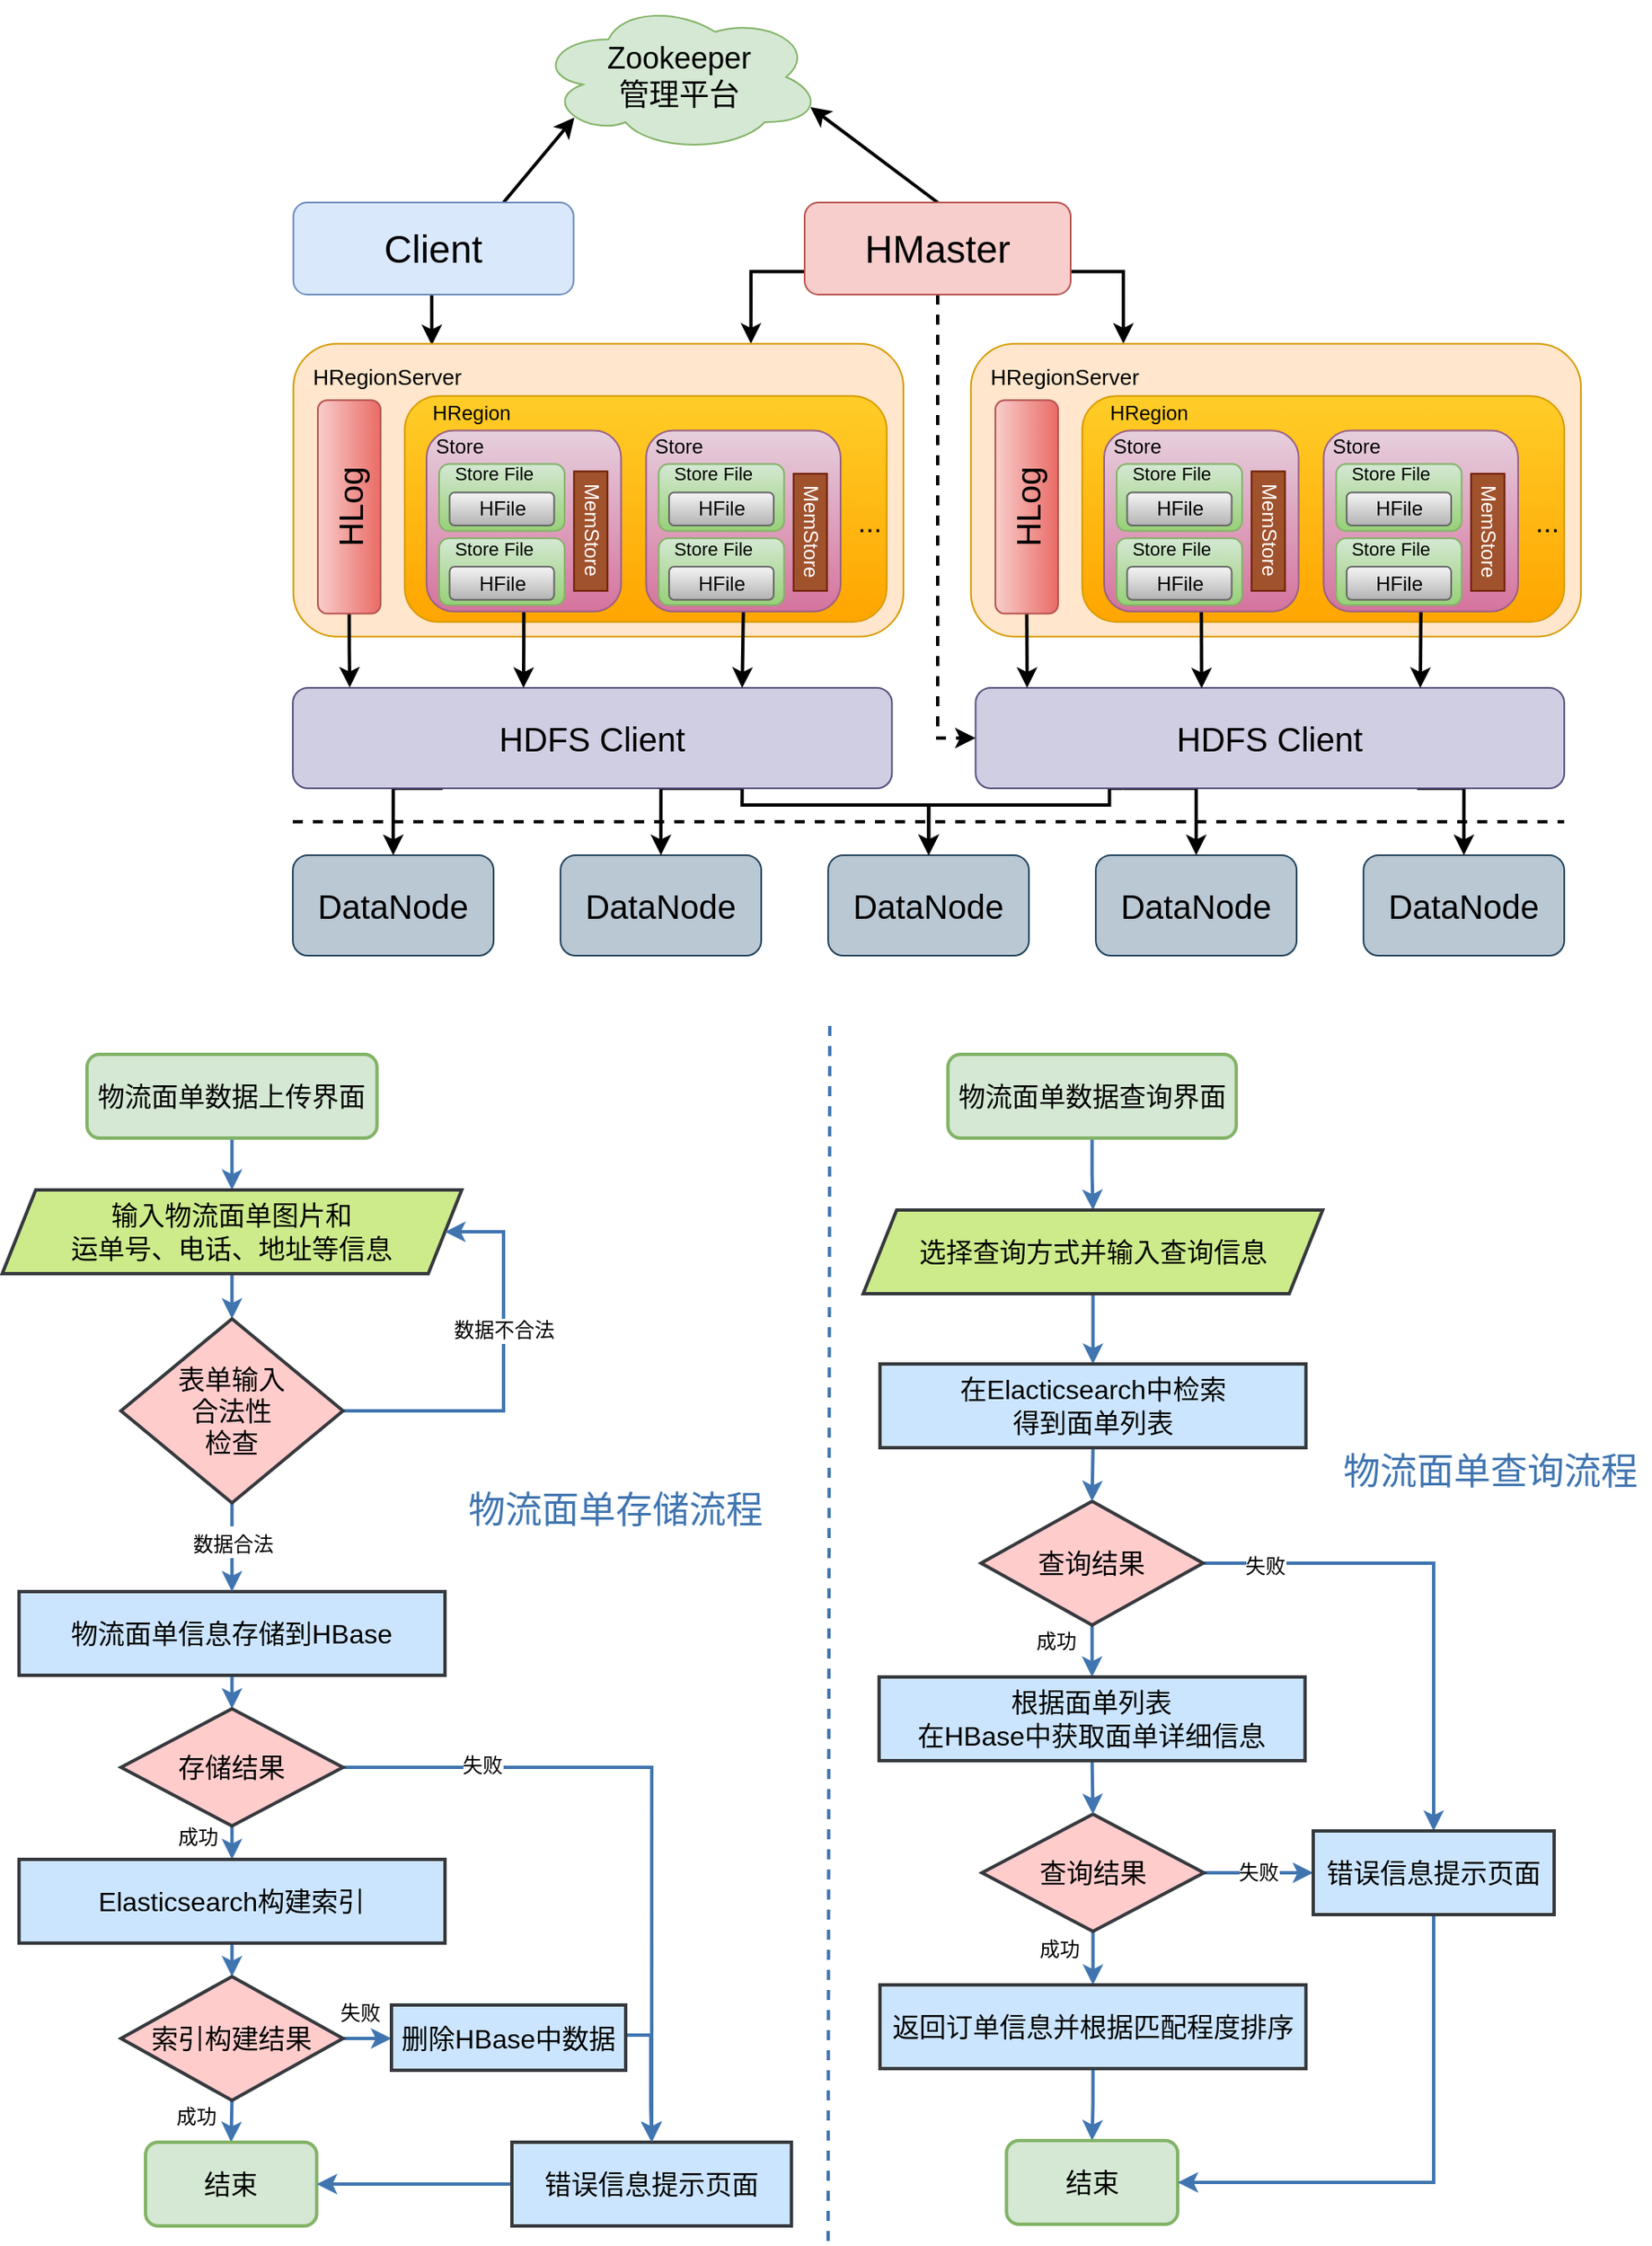 <mxfile version="16.6.1" type="github" pages="4">
  <diagram id="Xkwwh23WElvd_-AzaLAm" name="第 1 页">
    <mxGraphModel dx="2365" dy="1553" grid="1" gridSize="1" guides="1" tooltips="1" connect="1" arrows="1" fold="1" page="1" pageScale="1" pageWidth="1169" pageHeight="1654" math="0" shadow="0">
      <root>
        <mxCell id="0" />
        <mxCell id="1" parent="0" />
        <mxCell id="DF8Bpw52mn_48H-iU4MU-1" value="" style="endArrow=none;dashed=1;html=1;strokeWidth=2;" parent="1" edge="1">
          <mxGeometry width="50" height="50" relative="1" as="geometry">
            <mxPoint x="214.05" y="520" as="sourcePoint" />
            <mxPoint x="974.05" y="520" as="targetPoint" />
          </mxGeometry>
        </mxCell>
        <mxCell id="DF8Bpw52mn_48H-iU4MU-2" value="&lt;font style=&quot;font-size: 20px&quot;&gt;DataNode&lt;/font&gt;" style="rounded=1;whiteSpace=wrap;html=1;fillColor=#bac8d3;strokeColor=#23445d;" parent="1" vertex="1">
          <mxGeometry x="214.05" y="540" width="120" height="60" as="geometry" />
        </mxCell>
        <mxCell id="DF8Bpw52mn_48H-iU4MU-3" value="&lt;font style=&quot;font-size: 20px&quot;&gt;DataNode&lt;/font&gt;" style="rounded=1;whiteSpace=wrap;html=1;fillColor=#bac8d3;strokeColor=#23445d;" parent="1" vertex="1">
          <mxGeometry x="374.05" y="540" width="120" height="60" as="geometry" />
        </mxCell>
        <mxCell id="DF8Bpw52mn_48H-iU4MU-4" value="&lt;font style=&quot;font-size: 20px&quot;&gt;DataNode&lt;/font&gt;" style="rounded=1;whiteSpace=wrap;html=1;fillColor=#bac8d3;strokeColor=#23445d;" parent="1" vertex="1">
          <mxGeometry x="694.05" y="540" width="120" height="60" as="geometry" />
        </mxCell>
        <mxCell id="DF8Bpw52mn_48H-iU4MU-5" value="&lt;font style=&quot;font-size: 20px&quot;&gt;DataNode&lt;/font&gt;" style="rounded=1;whiteSpace=wrap;html=1;fillColor=#bac8d3;strokeColor=#23445d;" parent="1" vertex="1">
          <mxGeometry x="854.05" y="540" width="120" height="60" as="geometry" />
        </mxCell>
        <mxCell id="DF8Bpw52mn_48H-iU4MU-6" style="edgeStyle=orthogonalEdgeStyle;rounded=0;orthogonalLoop=1;jettySize=auto;html=1;exitX=0.25;exitY=1;exitDx=0;exitDy=0;entryX=0.5;entryY=0;entryDx=0;entryDy=0;strokeWidth=2;" parent="1" source="DF8Bpw52mn_48H-iU4MU-8" target="DF8Bpw52mn_48H-iU4MU-2" edge="1">
          <mxGeometry relative="1" as="geometry">
            <Array as="points">
              <mxPoint x="274.05" y="500" />
            </Array>
          </mxGeometry>
        </mxCell>
        <mxCell id="DF8Bpw52mn_48H-iU4MU-7" style="edgeStyle=orthogonalEdgeStyle;rounded=0;orthogonalLoop=1;jettySize=auto;html=1;exitX=0.75;exitY=1;exitDx=0;exitDy=0;entryX=0.5;entryY=0;entryDx=0;entryDy=0;strokeWidth=2;" parent="1" source="DF8Bpw52mn_48H-iU4MU-8" target="DF8Bpw52mn_48H-iU4MU-3" edge="1">
          <mxGeometry relative="1" as="geometry">
            <Array as="points">
              <mxPoint x="434.05" y="500" />
            </Array>
          </mxGeometry>
        </mxCell>
        <mxCell id="DF8Bpw52mn_48H-iU4MU-151" style="edgeStyle=orthogonalEdgeStyle;rounded=0;orthogonalLoop=1;jettySize=auto;html=1;exitX=0.75;exitY=1;exitDx=0;exitDy=0;entryX=0.5;entryY=0;entryDx=0;entryDy=0;strokeWidth=2;" parent="1" source="DF8Bpw52mn_48H-iU4MU-8" target="DF8Bpw52mn_48H-iU4MU-11" edge="1">
          <mxGeometry relative="1" as="geometry">
            <Array as="points">
              <mxPoint x="482.18" y="510" />
              <mxPoint x="594.18" y="510" />
            </Array>
          </mxGeometry>
        </mxCell>
        <mxCell id="DF8Bpw52mn_48H-iU4MU-8" value="&lt;font style=&quot;font-size: 20px&quot;&gt;HDFS Client&lt;/font&gt;" style="rounded=1;whiteSpace=wrap;html=1;fillColor=#d0cee2;strokeColor=#56517e;" parent="1" vertex="1">
          <mxGeometry x="214.05" y="440" width="358.13" height="60" as="geometry" />
        </mxCell>
        <mxCell id="DF8Bpw52mn_48H-iU4MU-11" value="&lt;font style=&quot;font-size: 20px&quot;&gt;DataNode&lt;/font&gt;" style="rounded=1;whiteSpace=wrap;html=1;fillColor=#bac8d3;strokeColor=#23445d;" parent="1" vertex="1">
          <mxGeometry x="534.05" y="540" width="120" height="60" as="geometry" />
        </mxCell>
        <mxCell id="DF8Bpw52mn_48H-iU4MU-12" style="edgeStyle=orthogonalEdgeStyle;rounded=0;orthogonalLoop=1;jettySize=auto;html=1;exitX=0.25;exitY=1;exitDx=0;exitDy=0;strokeWidth=2;" parent="1" source="DF8Bpw52mn_48H-iU4MU-14" target="DF8Bpw52mn_48H-iU4MU-4" edge="1">
          <mxGeometry relative="1" as="geometry">
            <Array as="points">
              <mxPoint x="754.05" y="500" />
            </Array>
          </mxGeometry>
        </mxCell>
        <mxCell id="DF8Bpw52mn_48H-iU4MU-13" style="edgeStyle=orthogonalEdgeStyle;rounded=0;orthogonalLoop=1;jettySize=auto;html=1;exitX=0.75;exitY=1;exitDx=0;exitDy=0;entryX=0.5;entryY=0;entryDx=0;entryDy=0;strokeWidth=2;" parent="1" source="DF8Bpw52mn_48H-iU4MU-14" target="DF8Bpw52mn_48H-iU4MU-5" edge="1">
          <mxGeometry relative="1" as="geometry">
            <Array as="points">
              <mxPoint x="914.05" y="500" />
            </Array>
          </mxGeometry>
        </mxCell>
        <mxCell id="DF8Bpw52mn_48H-iU4MU-150" style="edgeStyle=orthogonalEdgeStyle;rounded=0;orthogonalLoop=1;jettySize=auto;html=1;exitX=0.25;exitY=1;exitDx=0;exitDy=0;strokeWidth=2;" parent="1" source="DF8Bpw52mn_48H-iU4MU-14" target="DF8Bpw52mn_48H-iU4MU-11" edge="1">
          <mxGeometry relative="1" as="geometry">
            <Array as="points">
              <mxPoint x="702.18" y="510" />
              <mxPoint x="594.18" y="510" />
            </Array>
          </mxGeometry>
        </mxCell>
        <mxCell id="DF8Bpw52mn_48H-iU4MU-14" value="&lt;font style=&quot;font-size: 20px&quot;&gt;HDFS Client&lt;/font&gt;" style="rounded=1;whiteSpace=wrap;html=1;fillColor=#d0cee2;strokeColor=#56517e;" parent="1" vertex="1">
          <mxGeometry x="622.18" y="440" width="351.87" height="60" as="geometry" />
        </mxCell>
        <mxCell id="DF8Bpw52mn_48H-iU4MU-160" style="edgeStyle=orthogonalEdgeStyle;rounded=0;orthogonalLoop=1;jettySize=auto;html=1;exitX=0.5;exitY=1;exitDx=0;exitDy=0;entryX=0;entryY=0.5;entryDx=0;entryDy=0;strokeWidth=2;dashed=1;" parent="1" source="DF8Bpw52mn_48H-iU4MU-23" target="DF8Bpw52mn_48H-iU4MU-14" edge="1">
          <mxGeometry relative="1" as="geometry" />
        </mxCell>
        <mxCell id="DF8Bpw52mn_48H-iU4MU-162" style="edgeStyle=orthogonalEdgeStyle;rounded=0;orthogonalLoop=1;jettySize=auto;html=1;exitX=0;exitY=0.75;exitDx=0;exitDy=0;entryX=0.75;entryY=0;entryDx=0;entryDy=0;strokeWidth=2;" parent="1" source="DF8Bpw52mn_48H-iU4MU-23" target="DF8Bpw52mn_48H-iU4MU-123" edge="1">
          <mxGeometry relative="1" as="geometry" />
        </mxCell>
        <mxCell id="DF8Bpw52mn_48H-iU4MU-163" style="edgeStyle=orthogonalEdgeStyle;rounded=0;orthogonalLoop=1;jettySize=auto;html=1;exitX=1;exitY=0.75;exitDx=0;exitDy=0;entryX=0.25;entryY=0;entryDx=0;entryDy=0;strokeWidth=2;" parent="1" source="DF8Bpw52mn_48H-iU4MU-23" target="DF8Bpw52mn_48H-iU4MU-97" edge="1">
          <mxGeometry relative="1" as="geometry" />
        </mxCell>
        <mxCell id="DF8Bpw52mn_48H-iU4MU-167" style="edgeStyle=none;rounded=0;orthogonalLoop=1;jettySize=auto;html=1;exitX=0.5;exitY=0;exitDx=0;exitDy=0;entryX=0.96;entryY=0.7;entryDx=0;entryDy=0;entryPerimeter=0;fontSize=18;strokeWidth=2;" parent="1" source="DF8Bpw52mn_48H-iU4MU-23" target="DF8Bpw52mn_48H-iU4MU-158" edge="1">
          <mxGeometry relative="1" as="geometry" />
        </mxCell>
        <mxCell id="DF8Bpw52mn_48H-iU4MU-23" value="&lt;font style=&quot;font-size: 23px&quot;&gt;HMaster&lt;/font&gt;" style="rounded=1;whiteSpace=wrap;html=1;fillColor=#f8cecc;strokeColor=#b85450;" parent="1" vertex="1">
          <mxGeometry x="520" y="150" width="159" height="55" as="geometry" />
        </mxCell>
        <mxCell id="DF8Bpw52mn_48H-iU4MU-165" style="edgeStyle=orthogonalEdgeStyle;rounded=0;orthogonalLoop=1;jettySize=auto;html=1;exitX=0.5;exitY=1;exitDx=0;exitDy=0;entryX=0.227;entryY=0.005;entryDx=0;entryDy=0;entryPerimeter=0;fontSize=18;strokeWidth=2;" parent="1" source="DF8Bpw52mn_48H-iU4MU-49" target="DF8Bpw52mn_48H-iU4MU-123" edge="1">
          <mxGeometry relative="1" as="geometry" />
        </mxCell>
        <mxCell id="DF8Bpw52mn_48H-iU4MU-166" style="rounded=0;orthogonalLoop=1;jettySize=auto;html=1;exitX=0.75;exitY=0;exitDx=0;exitDy=0;entryX=0.13;entryY=0.77;entryDx=0;entryDy=0;entryPerimeter=0;fontSize=18;strokeWidth=2;" parent="1" source="DF8Bpw52mn_48H-iU4MU-49" target="DF8Bpw52mn_48H-iU4MU-158" edge="1">
          <mxGeometry relative="1" as="geometry" />
        </mxCell>
        <mxCell id="DF8Bpw52mn_48H-iU4MU-49" value="&lt;font style=&quot;font-size: 23px&quot;&gt;Client&lt;/font&gt;" style="rounded=1;whiteSpace=wrap;html=1;fillColor=#dae8fc;strokeColor=#6c8ebf;" parent="1" vertex="1">
          <mxGeometry x="214.36" y="150" width="167.5" height="55" as="geometry" />
        </mxCell>
        <mxCell id="DF8Bpw52mn_48H-iU4MU-97" value="" style="rounded=1;whiteSpace=wrap;html=1;fillColor=#ffe6cc;strokeColor=#d79b00;" parent="1" vertex="1">
          <mxGeometry x="619.36" y="234.38" width="364.69" height="175" as="geometry" />
        </mxCell>
        <mxCell id="DF8Bpw52mn_48H-iU4MU-177" style="edgeStyle=none;rounded=0;orthogonalLoop=1;jettySize=auto;html=1;exitX=0;exitY=0.5;exitDx=0;exitDy=0;fontSize=18;strokeWidth=2;" parent="1" source="DF8Bpw52mn_48H-iU4MU-98" edge="1">
          <mxGeometry relative="1" as="geometry">
            <mxPoint x="653" y="440" as="targetPoint" />
          </mxGeometry>
        </mxCell>
        <mxCell id="DF8Bpw52mn_48H-iU4MU-98" value="&lt;span style=&quot;font-size: 20px&quot;&gt;HLog&lt;/span&gt;" style="rounded=1;whiteSpace=wrap;html=1;rotation=-90;fillColor=#f8cecc;strokeColor=#b85450;gradientColor=#ea6b66;" parent="1" vertex="1">
          <mxGeometry x="589" y="313.13" width="127.5" height="37.5" as="geometry" />
        </mxCell>
        <mxCell id="DF8Bpw52mn_48H-iU4MU-99" value="" style="rounded=1;whiteSpace=wrap;html=1;gradientColor=#ffa500;fillColor=#ffcd28;strokeColor=#d79b00;" parent="1" vertex="1">
          <mxGeometry x="685.92" y="265.63" width="288.13" height="135" as="geometry" />
        </mxCell>
        <mxCell id="DF8Bpw52mn_48H-iU4MU-100" value="HRegion" style="text;html=1;strokeColor=none;fillColor=none;align=center;verticalAlign=middle;whiteSpace=wrap;rounded=0;" parent="1" vertex="1">
          <mxGeometry x="705.92" y="265.63" width="40" height="20" as="geometry" />
        </mxCell>
        <mxCell id="DF8Bpw52mn_48H-iU4MU-101" value="&lt;font style=&quot;font-size: 13px&quot;&gt;HRegionServer&lt;/font&gt;" style="text;html=1;strokeColor=none;fillColor=none;align=center;verticalAlign=middle;whiteSpace=wrap;rounded=0;" parent="1" vertex="1">
          <mxGeometry x="628.36" y="244.38" width="95" height="20" as="geometry" />
        </mxCell>
        <mxCell id="DF8Bpw52mn_48H-iU4MU-102" value="&lt;font style=&quot;font-size: 17px&quot;&gt;...&lt;/font&gt;" style="text;html=1;strokeColor=none;fillColor=none;align=center;verticalAlign=middle;whiteSpace=wrap;rounded=0;" parent="1" vertex="1">
          <mxGeometry x="954.05" y="331.88" width="20" height="20" as="geometry" />
        </mxCell>
        <mxCell id="DF8Bpw52mn_48H-iU4MU-180" style="edgeStyle=none;rounded=0;orthogonalLoop=1;jettySize=auto;html=1;exitX=0.5;exitY=1;exitDx=0;exitDy=0;fontSize=18;strokeWidth=2;" parent="1" source="DF8Bpw52mn_48H-iU4MU-103" edge="1">
          <mxGeometry relative="1" as="geometry">
            <mxPoint x="888" y="440" as="targetPoint" />
          </mxGeometry>
        </mxCell>
        <mxCell id="DF8Bpw52mn_48H-iU4MU-103" value="" style="rounded=1;whiteSpace=wrap;html=1;gradientColor=#d5739d;fillColor=#e6d0de;strokeColor=#996185;" parent="1" vertex="1">
          <mxGeometry x="830.22" y="286.26" width="116.26" height="108.12" as="geometry" />
        </mxCell>
        <mxCell id="DF8Bpw52mn_48H-iU4MU-104" value="" style="edgeStyle=orthogonalEdgeStyle;rounded=0;orthogonalLoop=1;jettySize=auto;html=1;" parent="1" source="DF8Bpw52mn_48H-iU4MU-105" target="DF8Bpw52mn_48H-iU4MU-106" edge="1">
          <mxGeometry relative="1" as="geometry" />
        </mxCell>
        <mxCell id="DF8Bpw52mn_48H-iU4MU-105" value="Store" style="text;html=1;strokeColor=none;fillColor=none;align=center;verticalAlign=middle;whiteSpace=wrap;rounded=0;" parent="1" vertex="1">
          <mxGeometry x="830.22" y="286.26" width="40" height="20" as="geometry" />
        </mxCell>
        <mxCell id="DF8Bpw52mn_48H-iU4MU-106" value="" style="rounded=1;whiteSpace=wrap;html=1;gradientColor=#97d077;fillColor=#d5e8d4;strokeColor=#82b366;" parent="1" vertex="1">
          <mxGeometry x="837.72" y="306.26" width="75" height="40" as="geometry" />
        </mxCell>
        <mxCell id="DF8Bpw52mn_48H-iU4MU-107" value="&lt;font&gt;&lt;span style=&quot;font-size: 11px&quot;&gt;Store&amp;nbsp;&lt;/span&gt;&lt;span style=&quot;font-size: 11px ; text-align: left&quot;&gt;File&lt;/span&gt;&lt;span style=&quot;font-size: 11px&quot;&gt;&lt;br&gt;&lt;/span&gt;&lt;/font&gt;" style="text;html=1;strokeColor=none;fillColor=none;align=center;verticalAlign=middle;whiteSpace=wrap;rounded=0;" parent="1" vertex="1">
          <mxGeometry x="847.72" y="306.26" width="45" height="11.88" as="geometry" />
        </mxCell>
        <mxCell id="DF8Bpw52mn_48H-iU4MU-108" value="HFile" style="rounded=1;whiteSpace=wrap;html=1;gradientColor=#b3b3b3;fillColor=#f5f5f5;strokeColor=#666666;" parent="1" vertex="1">
          <mxGeometry x="843.97" y="323.29" width="62.5" height="19.69" as="geometry" />
        </mxCell>
        <mxCell id="DF8Bpw52mn_48H-iU4MU-109" value="" style="rounded=1;whiteSpace=wrap;html=1;gradientColor=#97d077;fillColor=#d5e8d4;strokeColor=#82b366;" parent="1" vertex="1">
          <mxGeometry x="837.72" y="350.63" width="75" height="40" as="geometry" />
        </mxCell>
        <mxCell id="DF8Bpw52mn_48H-iU4MU-110" value="&lt;font&gt;&lt;span style=&quot;font-size: 11px&quot;&gt;Store&amp;nbsp;&lt;/span&gt;&lt;span style=&quot;font-size: 11px ; text-align: left&quot;&gt;File&lt;/span&gt;&lt;span style=&quot;font-size: 11px&quot;&gt;&lt;br&gt;&lt;/span&gt;&lt;/font&gt;" style="text;html=1;strokeColor=none;fillColor=none;align=center;verticalAlign=middle;whiteSpace=wrap;rounded=0;" parent="1" vertex="1">
          <mxGeometry x="847.72" y="350.63" width="45" height="11.88" as="geometry" />
        </mxCell>
        <mxCell id="DF8Bpw52mn_48H-iU4MU-111" value="HFile" style="rounded=1;whiteSpace=wrap;html=1;gradientColor=#b3b3b3;fillColor=#f5f5f5;strokeColor=#666666;" parent="1" vertex="1">
          <mxGeometry x="843.97" y="367.66" width="62.5" height="19.69" as="geometry" />
        </mxCell>
        <mxCell id="DF8Bpw52mn_48H-iU4MU-112" value="MemStore" style="rounded=0;whiteSpace=wrap;html=1;rotation=90;fillColor=#a0522d;fontColor=#ffffff;strokeColor=#6D1F00;" parent="1" vertex="1">
          <mxGeometry x="893.35" y="337.05" width="70" height="20" as="geometry" />
        </mxCell>
        <mxCell id="DF8Bpw52mn_48H-iU4MU-178" style="edgeStyle=none;rounded=0;orthogonalLoop=1;jettySize=auto;html=1;exitX=0.5;exitY=1;exitDx=0;exitDy=0;entryX=0.384;entryY=0.005;entryDx=0;entryDy=0;entryPerimeter=0;fontSize=18;strokeWidth=2;" parent="1" source="DF8Bpw52mn_48H-iU4MU-113" target="DF8Bpw52mn_48H-iU4MU-14" edge="1">
          <mxGeometry relative="1" as="geometry" />
        </mxCell>
        <mxCell id="DF8Bpw52mn_48H-iU4MU-113" value="" style="rounded=1;whiteSpace=wrap;html=1;gradientColor=#d5739d;fillColor=#e6d0de;strokeColor=#996185;" parent="1" vertex="1">
          <mxGeometry x="699.0" y="286.26" width="116.26" height="108.12" as="geometry" />
        </mxCell>
        <mxCell id="DF8Bpw52mn_48H-iU4MU-114" value="" style="edgeStyle=orthogonalEdgeStyle;rounded=0;orthogonalLoop=1;jettySize=auto;html=1;" parent="1" source="DF8Bpw52mn_48H-iU4MU-115" target="DF8Bpw52mn_48H-iU4MU-116" edge="1">
          <mxGeometry relative="1" as="geometry" />
        </mxCell>
        <mxCell id="DF8Bpw52mn_48H-iU4MU-115" value="Store" style="text;html=1;strokeColor=none;fillColor=none;align=center;verticalAlign=middle;whiteSpace=wrap;rounded=0;" parent="1" vertex="1">
          <mxGeometry x="699.0" y="286.26" width="40" height="20" as="geometry" />
        </mxCell>
        <mxCell id="DF8Bpw52mn_48H-iU4MU-116" value="" style="rounded=1;whiteSpace=wrap;html=1;gradientColor=#97d077;fillColor=#d5e8d4;strokeColor=#82b366;" parent="1" vertex="1">
          <mxGeometry x="706.5" y="306.26" width="75" height="40" as="geometry" />
        </mxCell>
        <mxCell id="DF8Bpw52mn_48H-iU4MU-117" value="&lt;font&gt;&lt;span style=&quot;font-size: 11px&quot;&gt;Store&amp;nbsp;&lt;/span&gt;&lt;span style=&quot;font-size: 11px ; text-align: left&quot;&gt;File&lt;/span&gt;&lt;span style=&quot;font-size: 11px&quot;&gt;&lt;br&gt;&lt;/span&gt;&lt;/font&gt;" style="text;html=1;strokeColor=none;fillColor=none;align=center;verticalAlign=middle;whiteSpace=wrap;rounded=0;" parent="1" vertex="1">
          <mxGeometry x="716.5" y="306.26" width="45" height="11.88" as="geometry" />
        </mxCell>
        <mxCell id="DF8Bpw52mn_48H-iU4MU-118" value="HFile" style="rounded=1;whiteSpace=wrap;html=1;gradientColor=#b3b3b3;fillColor=#f5f5f5;strokeColor=#666666;" parent="1" vertex="1">
          <mxGeometry x="712.75" y="323.29" width="62.5" height="19.69" as="geometry" />
        </mxCell>
        <mxCell id="DF8Bpw52mn_48H-iU4MU-119" value="" style="rounded=1;whiteSpace=wrap;html=1;gradientColor=#97d077;fillColor=#d5e8d4;strokeColor=#82b366;" parent="1" vertex="1">
          <mxGeometry x="706.5" y="350.63" width="75" height="40" as="geometry" />
        </mxCell>
        <mxCell id="DF8Bpw52mn_48H-iU4MU-120" value="&lt;font&gt;&lt;span style=&quot;font-size: 11px&quot;&gt;Store&amp;nbsp;&lt;/span&gt;&lt;span style=&quot;font-size: 11px ; text-align: left&quot;&gt;File&lt;/span&gt;&lt;span style=&quot;font-size: 11px&quot;&gt;&lt;br&gt;&lt;/span&gt;&lt;/font&gt;" style="text;html=1;strokeColor=none;fillColor=none;align=center;verticalAlign=middle;whiteSpace=wrap;rounded=0;" parent="1" vertex="1">
          <mxGeometry x="716.5" y="350.63" width="45" height="11.88" as="geometry" />
        </mxCell>
        <mxCell id="DF8Bpw52mn_48H-iU4MU-121" value="HFile" style="rounded=1;whiteSpace=wrap;html=1;gradientColor=#b3b3b3;fillColor=#f5f5f5;strokeColor=#666666;" parent="1" vertex="1">
          <mxGeometry x="712.75" y="367.66" width="62.5" height="19.69" as="geometry" />
        </mxCell>
        <mxCell id="DF8Bpw52mn_48H-iU4MU-122" value="MemStore" style="rounded=0;whiteSpace=wrap;html=1;rotation=90;fillColor=#a0522d;strokeColor=#6D1F00;fontColor=#ffffff;" parent="1" vertex="1">
          <mxGeometry x="761.43" y="336.35" width="71.4" height="20" as="geometry" />
        </mxCell>
        <mxCell id="DF8Bpw52mn_48H-iU4MU-123" value="" style="rounded=1;whiteSpace=wrap;html=1;fillColor=#ffe6cc;strokeColor=#d79b00;" parent="1" vertex="1">
          <mxGeometry x="214.36" y="234.38" width="364.69" height="175" as="geometry" />
        </mxCell>
        <mxCell id="DF8Bpw52mn_48H-iU4MU-173" style="edgeStyle=orthogonalEdgeStyle;rounded=0;orthogonalLoop=1;jettySize=auto;html=1;exitX=0;exitY=0.5;exitDx=0;exitDy=0;entryX=0.095;entryY=-0.004;entryDx=0;entryDy=0;entryPerimeter=0;fontSize=18;strokeWidth=2;" parent="1" source="DF8Bpw52mn_48H-iU4MU-124" target="DF8Bpw52mn_48H-iU4MU-8" edge="1">
          <mxGeometry relative="1" as="geometry" />
        </mxCell>
        <mxCell id="DF8Bpw52mn_48H-iU4MU-124" value="&lt;span style=&quot;font-size: 20px&quot;&gt;HLog&lt;/span&gt;" style="rounded=1;whiteSpace=wrap;html=1;rotation=-90;fillColor=#f8cecc;strokeColor=#b85450;gradientColor=#ea6b66;" parent="1" vertex="1">
          <mxGeometry x="184" y="313.13" width="127.5" height="37.5" as="geometry" />
        </mxCell>
        <mxCell id="DF8Bpw52mn_48H-iU4MU-125" value="" style="rounded=1;whiteSpace=wrap;html=1;gradientColor=#ffa500;fillColor=#ffcd28;strokeColor=#d79b00;" parent="1" vertex="1">
          <mxGeometry x="280.92" y="265.63" width="288.13" height="135" as="geometry" />
        </mxCell>
        <mxCell id="DF8Bpw52mn_48H-iU4MU-126" value="HRegion" style="text;html=1;strokeColor=none;fillColor=none;align=center;verticalAlign=middle;whiteSpace=wrap;rounded=0;" parent="1" vertex="1">
          <mxGeometry x="300.92" y="265.63" width="40" height="20" as="geometry" />
        </mxCell>
        <mxCell id="DF8Bpw52mn_48H-iU4MU-127" value="&lt;font style=&quot;font-size: 13px&quot;&gt;HRegionServer&lt;/font&gt;" style="text;html=1;strokeColor=none;fillColor=none;align=center;verticalAlign=middle;whiteSpace=wrap;rounded=0;" parent="1" vertex="1">
          <mxGeometry x="223.36" y="244.38" width="95" height="20" as="geometry" />
        </mxCell>
        <mxCell id="DF8Bpw52mn_48H-iU4MU-128" value="&lt;font style=&quot;font-size: 17px&quot;&gt;...&lt;/font&gt;" style="text;html=1;strokeColor=none;fillColor=none;align=center;verticalAlign=middle;whiteSpace=wrap;rounded=0;" parent="1" vertex="1">
          <mxGeometry x="549.05" y="331.88" width="20" height="20" as="geometry" />
        </mxCell>
        <mxCell id="DF8Bpw52mn_48H-iU4MU-176" style="edgeStyle=none;rounded=0;orthogonalLoop=1;jettySize=auto;html=1;exitX=0.5;exitY=1;exitDx=0;exitDy=0;entryX=0.75;entryY=0;entryDx=0;entryDy=0;fontSize=18;strokeWidth=2;" parent="1" source="DF8Bpw52mn_48H-iU4MU-129" target="DF8Bpw52mn_48H-iU4MU-8" edge="1">
          <mxGeometry relative="1" as="geometry" />
        </mxCell>
        <mxCell id="DF8Bpw52mn_48H-iU4MU-129" value="" style="rounded=1;whiteSpace=wrap;html=1;gradientColor=#d5739d;fillColor=#e6d0de;strokeColor=#996185;" parent="1" vertex="1">
          <mxGeometry x="425.22" y="286.26" width="116.26" height="108.12" as="geometry" />
        </mxCell>
        <mxCell id="DF8Bpw52mn_48H-iU4MU-130" value="" style="edgeStyle=orthogonalEdgeStyle;rounded=0;orthogonalLoop=1;jettySize=auto;html=1;" parent="1" source="DF8Bpw52mn_48H-iU4MU-131" target="DF8Bpw52mn_48H-iU4MU-132" edge="1">
          <mxGeometry relative="1" as="geometry" />
        </mxCell>
        <mxCell id="DF8Bpw52mn_48H-iU4MU-131" value="Store" style="text;html=1;strokeColor=none;fillColor=none;align=center;verticalAlign=middle;whiteSpace=wrap;rounded=0;" parent="1" vertex="1">
          <mxGeometry x="425.22" y="286.26" width="40" height="20" as="geometry" />
        </mxCell>
        <mxCell id="DF8Bpw52mn_48H-iU4MU-132" value="" style="rounded=1;whiteSpace=wrap;html=1;gradientColor=#97d077;fillColor=#d5e8d4;strokeColor=#82b366;" parent="1" vertex="1">
          <mxGeometry x="432.72" y="306.26" width="75" height="40" as="geometry" />
        </mxCell>
        <mxCell id="DF8Bpw52mn_48H-iU4MU-133" value="&lt;font&gt;&lt;span style=&quot;font-size: 11px&quot;&gt;Store&amp;nbsp;&lt;/span&gt;&lt;span style=&quot;font-size: 11px ; text-align: left&quot;&gt;File&lt;/span&gt;&lt;span style=&quot;font-size: 11px&quot;&gt;&lt;br&gt;&lt;/span&gt;&lt;/font&gt;" style="text;html=1;strokeColor=none;fillColor=none;align=center;verticalAlign=middle;whiteSpace=wrap;rounded=0;" parent="1" vertex="1">
          <mxGeometry x="442.72" y="306.26" width="45" height="11.88" as="geometry" />
        </mxCell>
        <mxCell id="DF8Bpw52mn_48H-iU4MU-134" value="HFile" style="rounded=1;whiteSpace=wrap;html=1;gradientColor=#b3b3b3;fillColor=#f5f5f5;strokeColor=#666666;" parent="1" vertex="1">
          <mxGeometry x="438.97" y="323.29" width="62.5" height="19.69" as="geometry" />
        </mxCell>
        <mxCell id="DF8Bpw52mn_48H-iU4MU-135" value="" style="rounded=1;whiteSpace=wrap;html=1;gradientColor=#97d077;fillColor=#d5e8d4;strokeColor=#82b366;" parent="1" vertex="1">
          <mxGeometry x="432.72" y="350.63" width="75" height="40" as="geometry" />
        </mxCell>
        <mxCell id="DF8Bpw52mn_48H-iU4MU-136" value="&lt;font&gt;&lt;span style=&quot;font-size: 11px&quot;&gt;Store&amp;nbsp;&lt;/span&gt;&lt;span style=&quot;font-size: 11px ; text-align: left&quot;&gt;File&lt;/span&gt;&lt;span style=&quot;font-size: 11px&quot;&gt;&lt;br&gt;&lt;/span&gt;&lt;/font&gt;" style="text;html=1;strokeColor=none;fillColor=none;align=center;verticalAlign=middle;whiteSpace=wrap;rounded=0;" parent="1" vertex="1">
          <mxGeometry x="442.72" y="350.63" width="45" height="11.88" as="geometry" />
        </mxCell>
        <mxCell id="DF8Bpw52mn_48H-iU4MU-137" value="HFile" style="rounded=1;whiteSpace=wrap;html=1;gradientColor=#b3b3b3;fillColor=#f5f5f5;strokeColor=#666666;" parent="1" vertex="1">
          <mxGeometry x="438.97" y="367.66" width="62.5" height="19.69" as="geometry" />
        </mxCell>
        <mxCell id="DF8Bpw52mn_48H-iU4MU-138" value="MemStore" style="rounded=0;whiteSpace=wrap;html=1;rotation=90;fillColor=#a0522d;fontColor=#ffffff;strokeColor=#6D1F00;" parent="1" vertex="1">
          <mxGeometry x="488.35" y="337.05" width="70" height="20" as="geometry" />
        </mxCell>
        <mxCell id="DF8Bpw52mn_48H-iU4MU-174" style="edgeStyle=orthogonalEdgeStyle;rounded=0;orthogonalLoop=1;jettySize=auto;html=1;exitX=0.5;exitY=1;exitDx=0;exitDy=0;entryX=0.385;entryY=0.001;entryDx=0;entryDy=0;entryPerimeter=0;fontSize=18;strokeWidth=2;" parent="1" source="DF8Bpw52mn_48H-iU4MU-139" target="DF8Bpw52mn_48H-iU4MU-8" edge="1">
          <mxGeometry relative="1" as="geometry" />
        </mxCell>
        <mxCell id="DF8Bpw52mn_48H-iU4MU-139" value="" style="rounded=1;whiteSpace=wrap;html=1;gradientColor=#d5739d;fillColor=#e6d0de;strokeColor=#996185;" parent="1" vertex="1">
          <mxGeometry x="294.0" y="286.26" width="116.26" height="108.12" as="geometry" />
        </mxCell>
        <mxCell id="DF8Bpw52mn_48H-iU4MU-140" value="" style="edgeStyle=orthogonalEdgeStyle;rounded=0;orthogonalLoop=1;jettySize=auto;html=1;" parent="1" source="DF8Bpw52mn_48H-iU4MU-141" target="DF8Bpw52mn_48H-iU4MU-142" edge="1">
          <mxGeometry relative="1" as="geometry" />
        </mxCell>
        <mxCell id="DF8Bpw52mn_48H-iU4MU-141" value="Store" style="text;html=1;strokeColor=none;fillColor=none;align=center;verticalAlign=middle;whiteSpace=wrap;rounded=0;" parent="1" vertex="1">
          <mxGeometry x="294.0" y="286.26" width="40" height="20" as="geometry" />
        </mxCell>
        <mxCell id="DF8Bpw52mn_48H-iU4MU-142" value="" style="rounded=1;whiteSpace=wrap;html=1;gradientColor=#97d077;fillColor=#d5e8d4;strokeColor=#82b366;" parent="1" vertex="1">
          <mxGeometry x="301.5" y="306.26" width="75" height="40" as="geometry" />
        </mxCell>
        <mxCell id="DF8Bpw52mn_48H-iU4MU-143" value="&lt;font&gt;&lt;span style=&quot;font-size: 11px&quot;&gt;Store&amp;nbsp;&lt;/span&gt;&lt;span style=&quot;font-size: 11px ; text-align: left&quot;&gt;File&lt;/span&gt;&lt;span style=&quot;font-size: 11px&quot;&gt;&lt;br&gt;&lt;/span&gt;&lt;/font&gt;" style="text;html=1;strokeColor=none;fillColor=none;align=center;verticalAlign=middle;whiteSpace=wrap;rounded=0;" parent="1" vertex="1">
          <mxGeometry x="311.5" y="306.26" width="45" height="11.88" as="geometry" />
        </mxCell>
        <mxCell id="DF8Bpw52mn_48H-iU4MU-144" value="HFile" style="rounded=1;whiteSpace=wrap;html=1;gradientColor=#b3b3b3;fillColor=#f5f5f5;strokeColor=#666666;" parent="1" vertex="1">
          <mxGeometry x="307.75" y="323.29" width="62.5" height="19.69" as="geometry" />
        </mxCell>
        <mxCell id="DF8Bpw52mn_48H-iU4MU-145" value="" style="rounded=1;whiteSpace=wrap;html=1;gradientColor=#97d077;fillColor=#d5e8d4;strokeColor=#82b366;" parent="1" vertex="1">
          <mxGeometry x="301.5" y="350.63" width="75" height="40" as="geometry" />
        </mxCell>
        <mxCell id="DF8Bpw52mn_48H-iU4MU-146" value="&lt;font&gt;&lt;span style=&quot;font-size: 11px&quot;&gt;Store&amp;nbsp;&lt;/span&gt;&lt;span style=&quot;font-size: 11px ; text-align: left&quot;&gt;File&lt;/span&gt;&lt;span style=&quot;font-size: 11px&quot;&gt;&lt;br&gt;&lt;/span&gt;&lt;/font&gt;" style="text;html=1;strokeColor=none;fillColor=none;align=center;verticalAlign=middle;whiteSpace=wrap;rounded=0;" parent="1" vertex="1">
          <mxGeometry x="311.5" y="350.63" width="45" height="11.88" as="geometry" />
        </mxCell>
        <mxCell id="DF8Bpw52mn_48H-iU4MU-147" value="HFile" style="rounded=1;whiteSpace=wrap;html=1;gradientColor=#b3b3b3;fillColor=#f5f5f5;strokeColor=#666666;" parent="1" vertex="1">
          <mxGeometry x="307.75" y="367.66" width="62.5" height="19.69" as="geometry" />
        </mxCell>
        <mxCell id="DF8Bpw52mn_48H-iU4MU-148" value="MemStore" style="rounded=0;whiteSpace=wrap;html=1;rotation=90;fillColor=#a0522d;strokeColor=#6D1F00;fontColor=#ffffff;" parent="1" vertex="1">
          <mxGeometry x="356.43" y="336.35" width="71.4" height="20" as="geometry" />
        </mxCell>
        <mxCell id="DF8Bpw52mn_48H-iU4MU-158" value="&lt;font style=&quot;font-size: 18px&quot;&gt;Zookeeper&lt;br&gt;管理平台&lt;/font&gt;" style="ellipse;shape=cloud;whiteSpace=wrap;html=1;fillColor=#d5e8d4;strokeColor=#82b366;" parent="1" vertex="1">
          <mxGeometry x="360.22" y="30" width="170" height="90" as="geometry" />
        </mxCell>
        <mxCell id="wFBT4Q8jOBz0N74LboBi-49" style="edgeStyle=orthogonalEdgeStyle;rounded=0;orthogonalLoop=1;jettySize=auto;html=1;exitX=0.5;exitY=1;exitDx=0;exitDy=0;entryX=0.5;entryY=0;entryDx=0;entryDy=0;fontSize=12;fontColor=#000000;startArrow=none;startFill=0;endArrow=classic;endFill=1;strokeColor=#4075B0;strokeWidth=2;" edge="1" parent="1" source="wFBT4Q8jOBz0N74LboBi-31" target="wFBT4Q8jOBz0N74LboBi-38">
          <mxGeometry relative="1" as="geometry" />
        </mxCell>
        <mxCell id="wFBT4Q8jOBz0N74LboBi-31" value="&lt;font style=&quot;font-size: 16px&quot;&gt;物流面单信息存储到HBase&lt;/font&gt;" style="rounded=0;whiteSpace=wrap;html=1;labelBackgroundColor=none;fontSize=12;strokeColor=#36393d;strokeWidth=2;fillColor=#cce5ff;" vertex="1" parent="1">
          <mxGeometry x="50.37" y="980" width="254.63" height="50" as="geometry" />
        </mxCell>
        <mxCell id="wFBT4Q8jOBz0N74LboBi-43" style="edgeStyle=none;rounded=0;orthogonalLoop=1;jettySize=auto;html=1;exitX=0.5;exitY=1;exitDx=0;exitDy=0;entryX=0.5;entryY=0;entryDx=0;entryDy=0;fontSize=16;fontColor=#000000;startArrow=none;startFill=0;endArrow=classic;endFill=1;strokeColor=#4075B0;strokeWidth=2;" edge="1" parent="1" source="wFBT4Q8jOBz0N74LboBi-35" target="wFBT4Q8jOBz0N74LboBi-36">
          <mxGeometry relative="1" as="geometry" />
        </mxCell>
        <mxCell id="wFBT4Q8jOBz0N74LboBi-35" value="&lt;font style=&quot;font-size: 16px&quot;&gt;物流面单数据上传界面&lt;/font&gt;" style="rounded=1;whiteSpace=wrap;html=1;labelBackgroundColor=none;fontSize=12;strokeColor=#82b366;strokeWidth=2;fillColor=#d5e8d4;" vertex="1" parent="1">
          <mxGeometry x="91.02" y="659" width="173.32" height="50" as="geometry" />
        </mxCell>
        <mxCell id="wFBT4Q8jOBz0N74LboBi-44" style="edgeStyle=none;rounded=0;orthogonalLoop=1;jettySize=auto;html=1;exitX=0.5;exitY=1;exitDx=0;exitDy=0;entryX=0.5;entryY=0;entryDx=0;entryDy=0;fontSize=16;fontColor=#000000;startArrow=none;startFill=0;endArrow=classic;endFill=1;strokeColor=#4075B0;strokeWidth=2;" edge="1" parent="1" source="wFBT4Q8jOBz0N74LboBi-36" target="wFBT4Q8jOBz0N74LboBi-37">
          <mxGeometry relative="1" as="geometry" />
        </mxCell>
        <mxCell id="wFBT4Q8jOBz0N74LboBi-36" value="&lt;font style=&quot;font-size: 16px&quot;&gt;&lt;font style=&quot;font-size: 16px&quot;&gt;输入物流面单图片和&lt;br&gt;&lt;/font&gt;运单号、电话、地址等信息&lt;/font&gt;" style="shape=parallelogram;perimeter=parallelogramPerimeter;whiteSpace=wrap;html=1;fixedSize=1;labelBackgroundColor=none;fontSize=16;strokeColor=#36393d;strokeWidth=2;fillColor=#cdeb8b;" vertex="1" parent="1">
          <mxGeometry x="40.35" y="740" width="274.66" height="50" as="geometry" />
        </mxCell>
        <mxCell id="wFBT4Q8jOBz0N74LboBi-45" style="edgeStyle=none;rounded=0;orthogonalLoop=1;jettySize=auto;html=1;exitX=0.5;exitY=1;exitDx=0;exitDy=0;entryX=0.5;entryY=0;entryDx=0;entryDy=0;fontSize=16;fontColor=#000000;startArrow=none;startFill=0;endArrow=classic;endFill=1;strokeColor=#4075B0;strokeWidth=2;" edge="1" parent="1" source="wFBT4Q8jOBz0N74LboBi-37" target="wFBT4Q8jOBz0N74LboBi-31">
          <mxGeometry relative="1" as="geometry" />
        </mxCell>
        <mxCell id="wFBT4Q8jOBz0N74LboBi-46" value="&lt;font style=&quot;font-size: 12px&quot;&gt;数据合法&lt;/font&gt;" style="edgeLabel;html=1;align=center;verticalAlign=middle;resizable=0;points=[];fontSize=16;fontColor=#000000;" vertex="1" connectable="0" parent="wFBT4Q8jOBz0N74LboBi-45">
          <mxGeometry x="-0.091" y="1" relative="1" as="geometry">
            <mxPoint x="-1" y="-1" as="offset" />
          </mxGeometry>
        </mxCell>
        <mxCell id="wFBT4Q8jOBz0N74LboBi-47" style="edgeStyle=orthogonalEdgeStyle;rounded=0;orthogonalLoop=1;jettySize=auto;html=1;exitX=1;exitY=0.5;exitDx=0;exitDy=0;entryX=1;entryY=0.5;entryDx=0;entryDy=0;fontSize=12;fontColor=#000000;startArrow=none;startFill=0;endArrow=classic;endFill=1;strokeColor=#4075B0;strokeWidth=2;" edge="1" parent="1" source="wFBT4Q8jOBz0N74LboBi-37" target="wFBT4Q8jOBz0N74LboBi-36">
          <mxGeometry relative="1" as="geometry">
            <Array as="points">
              <mxPoint x="340" y="872" />
              <mxPoint x="340" y="765" />
            </Array>
          </mxGeometry>
        </mxCell>
        <mxCell id="wFBT4Q8jOBz0N74LboBi-48" value="数据不合法" style="edgeLabel;html=1;align=center;verticalAlign=middle;resizable=0;points=[];fontSize=12;fontColor=#000000;" vertex="1" connectable="0" parent="wFBT4Q8jOBz0N74LboBi-47">
          <mxGeometry x="0.206" relative="1" as="geometry">
            <mxPoint y="-1" as="offset" />
          </mxGeometry>
        </mxCell>
        <mxCell id="wFBT4Q8jOBz0N74LboBi-37" value="表单输入&lt;br&gt;合法性&lt;br&gt;检查" style="rhombus;whiteSpace=wrap;html=1;labelBackgroundColor=none;fontSize=16;strokeColor=#36393d;strokeWidth=2;fillColor=#ffcccc;" vertex="1" parent="1">
          <mxGeometry x="111.32" y="817" width="132.72" height="110" as="geometry" />
        </mxCell>
        <mxCell id="wFBT4Q8jOBz0N74LboBi-50" style="edgeStyle=orthogonalEdgeStyle;rounded=0;orthogonalLoop=1;jettySize=auto;html=1;exitX=0.5;exitY=1;exitDx=0;exitDy=0;entryX=0.5;entryY=0;entryDx=0;entryDy=0;fontSize=12;fontColor=#000000;startArrow=none;startFill=0;endArrow=classic;endFill=1;strokeColor=#4075B0;strokeWidth=2;" edge="1" parent="1" source="wFBT4Q8jOBz0N74LboBi-38" target="wFBT4Q8jOBz0N74LboBi-39">
          <mxGeometry relative="1" as="geometry" />
        </mxCell>
        <mxCell id="wFBT4Q8jOBz0N74LboBi-52" style="edgeStyle=orthogonalEdgeStyle;rounded=0;orthogonalLoop=1;jettySize=auto;html=1;exitX=1;exitY=0.5;exitDx=0;exitDy=0;entryX=0.5;entryY=0;entryDx=0;entryDy=0;fontSize=12;fontColor=#000000;startArrow=none;startFill=0;endArrow=classic;endFill=1;strokeColor=#4075B0;strokeWidth=2;" edge="1" parent="1" source="wFBT4Q8jOBz0N74LboBi-38" target="wFBT4Q8jOBz0N74LboBi-42">
          <mxGeometry relative="1" as="geometry" />
        </mxCell>
        <mxCell id="wFBT4Q8jOBz0N74LboBi-53" value="失败" style="edgeLabel;html=1;align=center;verticalAlign=middle;resizable=0;points=[];fontSize=12;fontColor=#000000;" vertex="1" connectable="0" parent="wFBT4Q8jOBz0N74LboBi-52">
          <mxGeometry x="-0.596" y="1" relative="1" as="geometry">
            <mxPoint as="offset" />
          </mxGeometry>
        </mxCell>
        <mxCell id="wFBT4Q8jOBz0N74LboBi-38" value="存储结果" style="rhombus;whiteSpace=wrap;html=1;labelBackgroundColor=none;fontSize=16;strokeColor=#36393d;strokeWidth=2;fillColor=#ffcccc;" vertex="1" parent="1">
          <mxGeometry x="111.32" y="1050" width="132.72" height="70" as="geometry" />
        </mxCell>
        <mxCell id="wFBT4Q8jOBz0N74LboBi-54" style="edgeStyle=orthogonalEdgeStyle;rounded=0;orthogonalLoop=1;jettySize=auto;html=1;exitX=0.5;exitY=1;exitDx=0;exitDy=0;entryX=0.5;entryY=0;entryDx=0;entryDy=0;fontSize=12;fontColor=#000000;startArrow=none;startFill=0;endArrow=classic;endFill=1;strokeColor=#4075B0;strokeWidth=2;" edge="1" parent="1" source="wFBT4Q8jOBz0N74LboBi-39" target="wFBT4Q8jOBz0N74LboBi-40">
          <mxGeometry relative="1" as="geometry" />
        </mxCell>
        <mxCell id="wFBT4Q8jOBz0N74LboBi-39" value="&lt;span style=&quot;font-size: 16px&quot;&gt;Elasticsearch构建索引&lt;/span&gt;" style="rounded=0;whiteSpace=wrap;html=1;labelBackgroundColor=none;fontSize=12;strokeColor=#36393d;strokeWidth=2;fillColor=#cce5ff;" vertex="1" parent="1">
          <mxGeometry x="50.37" y="1140" width="254.63" height="50" as="geometry" />
        </mxCell>
        <mxCell id="wFBT4Q8jOBz0N74LboBi-55" style="edgeStyle=orthogonalEdgeStyle;rounded=0;orthogonalLoop=1;jettySize=auto;html=1;exitX=0.5;exitY=1;exitDx=0;exitDy=0;entryX=0.5;entryY=0;entryDx=0;entryDy=0;fontSize=12;fontColor=#000000;startArrow=none;startFill=0;endArrow=classic;endFill=1;strokeColor=#4075B0;strokeWidth=2;" edge="1" parent="1" source="wFBT4Q8jOBz0N74LboBi-40" target="wFBT4Q8jOBz0N74LboBi-41">
          <mxGeometry relative="1" as="geometry" />
        </mxCell>
        <mxCell id="wFBT4Q8jOBz0N74LboBi-58" style="edgeStyle=orthogonalEdgeStyle;rounded=0;orthogonalLoop=1;jettySize=auto;html=1;exitX=1;exitY=0.5;exitDx=0;exitDy=0;entryX=0;entryY=0.5;entryDx=0;entryDy=0;fontSize=12;fontColor=#000000;startArrow=none;startFill=0;endArrow=classic;endFill=1;strokeColor=#4075B0;strokeWidth=2;" edge="1" parent="1" source="wFBT4Q8jOBz0N74LboBi-40" target="wFBT4Q8jOBz0N74LboBi-56">
          <mxGeometry relative="1" as="geometry" />
        </mxCell>
        <mxCell id="wFBT4Q8jOBz0N74LboBi-40" value="索引构建结果" style="rhombus;whiteSpace=wrap;html=1;labelBackgroundColor=none;fontSize=16;strokeColor=#36393d;strokeWidth=2;fillColor=#ffcccc;" vertex="1" parent="1">
          <mxGeometry x="111.32" y="1210" width="132.72" height="74" as="geometry" />
        </mxCell>
        <mxCell id="wFBT4Q8jOBz0N74LboBi-41" value="&lt;font style=&quot;font-size: 16px&quot;&gt;结束&lt;/font&gt;" style="rounded=1;whiteSpace=wrap;html=1;labelBackgroundColor=none;fontSize=12;strokeColor=#82b366;strokeWidth=2;fillColor=#d5e8d4;" vertex="1" parent="1">
          <mxGeometry x="126.0" y="1309" width="102.32" height="50" as="geometry" />
        </mxCell>
        <mxCell id="wFBT4Q8jOBz0N74LboBi-63" style="edgeStyle=orthogonalEdgeStyle;rounded=0;orthogonalLoop=1;jettySize=auto;html=1;exitX=0;exitY=0.5;exitDx=0;exitDy=0;fontSize=12;fontColor=#000000;startArrow=none;startFill=0;endArrow=classic;endFill=1;strokeColor=#4075B0;strokeWidth=2;" edge="1" parent="1" source="wFBT4Q8jOBz0N74LboBi-42" target="wFBT4Q8jOBz0N74LboBi-41">
          <mxGeometry relative="1" as="geometry" />
        </mxCell>
        <mxCell id="wFBT4Q8jOBz0N74LboBi-42" value="&lt;font style=&quot;font-size: 16px&quot;&gt;错误信息提示页面&lt;/font&gt;" style="rounded=0;whiteSpace=wrap;html=1;labelBackgroundColor=none;fontSize=12;strokeColor=#36393d;strokeWidth=2;fillColor=#cce5ff;" vertex="1" parent="1">
          <mxGeometry x="345.0" y="1309" width="167.1" height="50" as="geometry" />
        </mxCell>
        <mxCell id="wFBT4Q8jOBz0N74LboBi-51" value="成功" style="text;html=1;strokeColor=none;fillColor=none;align=center;verticalAlign=middle;whiteSpace=wrap;rounded=0;labelBackgroundColor=none;fontSize=12;fontColor=#000000;" vertex="1" parent="1">
          <mxGeometry x="137" y="1119" width="41" height="16" as="geometry" />
        </mxCell>
        <mxCell id="wFBT4Q8jOBz0N74LboBi-57" style="edgeStyle=orthogonalEdgeStyle;rounded=0;orthogonalLoop=1;jettySize=auto;html=1;exitX=1;exitY=0.5;exitDx=0;exitDy=0;entryX=0.5;entryY=0;entryDx=0;entryDy=0;fontSize=12;fontColor=#000000;startArrow=none;startFill=0;endArrow=classic;endFill=1;strokeColor=#4075B0;strokeWidth=2;" edge="1" parent="1" source="wFBT4Q8jOBz0N74LboBi-56" target="wFBT4Q8jOBz0N74LboBi-42">
          <mxGeometry relative="1" as="geometry">
            <Array as="points">
              <mxPoint x="428" y="1245" />
              <mxPoint x="428" y="1288" />
              <mxPoint x="429" y="1288" />
            </Array>
          </mxGeometry>
        </mxCell>
        <mxCell id="wFBT4Q8jOBz0N74LboBi-56" value="&lt;font style=&quot;font-size: 16px&quot;&gt;删除HBase中数据&lt;/font&gt;" style="rounded=0;whiteSpace=wrap;html=1;labelBackgroundColor=none;fontSize=12;strokeColor=#36393d;strokeWidth=2;fillColor=#cce5ff;" vertex="1" parent="1">
          <mxGeometry x="273" y="1227" width="140" height="39" as="geometry" />
        </mxCell>
        <mxCell id="wFBT4Q8jOBz0N74LboBi-59" value="成功" style="text;html=1;strokeColor=none;fillColor=none;align=center;verticalAlign=middle;whiteSpace=wrap;rounded=0;labelBackgroundColor=none;fontSize=12;fontColor=#000000;" vertex="1" parent="1">
          <mxGeometry x="136" y="1286" width="41" height="16" as="geometry" />
        </mxCell>
        <mxCell id="wFBT4Q8jOBz0N74LboBi-62" value="失败" style="text;html=1;strokeColor=none;fillColor=none;align=center;verticalAlign=middle;whiteSpace=wrap;rounded=0;labelBackgroundColor=none;fontSize=12;fontColor=#000000;" vertex="1" parent="1">
          <mxGeometry x="234" y="1224" width="41" height="16" as="geometry" />
        </mxCell>
        <mxCell id="wFBT4Q8jOBz0N74LboBi-99" style="edgeStyle=orthogonalEdgeStyle;rounded=0;orthogonalLoop=1;jettySize=auto;html=1;exitX=0.5;exitY=1;exitDx=0;exitDy=0;entryX=0.5;entryY=0;entryDx=0;entryDy=0;fontSize=16;fontColor=#000000;startArrow=none;startFill=0;endArrow=classic;endFill=1;strokeColor=#4075B0;strokeWidth=2;" edge="1" parent="1" source="wFBT4Q8jOBz0N74LboBi-67" target="wFBT4Q8jOBz0N74LboBi-69">
          <mxGeometry relative="1" as="geometry" />
        </mxCell>
        <mxCell id="wFBT4Q8jOBz0N74LboBi-67" value="&lt;font style=&quot;font-size: 16px&quot;&gt;物流面单数据查询界面&lt;/font&gt;" style="rounded=1;whiteSpace=wrap;html=1;labelBackgroundColor=none;fontSize=12;strokeColor=#82b366;strokeWidth=2;fillColor=#d5e8d4;" vertex="1" parent="1">
          <mxGeometry x="605.64" y="659" width="172.33" height="50" as="geometry" />
        </mxCell>
        <mxCell id="wFBT4Q8jOBz0N74LboBi-100" style="edgeStyle=orthogonalEdgeStyle;rounded=0;orthogonalLoop=1;jettySize=auto;html=1;exitX=0.5;exitY=1;exitDx=0;exitDy=0;fontSize=16;fontColor=#000000;startArrow=none;startFill=0;endArrow=classic;endFill=1;strokeColor=#4075B0;strokeWidth=2;" edge="1" parent="1" source="wFBT4Q8jOBz0N74LboBi-69" target="wFBT4Q8jOBz0N74LboBi-94">
          <mxGeometry relative="1" as="geometry" />
        </mxCell>
        <mxCell id="wFBT4Q8jOBz0N74LboBi-69" value="&lt;font style=&quot;font-size: 16px&quot;&gt;选择查询方式并输入查询信息&lt;br&gt;&lt;/font&gt;" style="shape=parallelogram;perimeter=parallelogramPerimeter;whiteSpace=wrap;html=1;fixedSize=1;labelBackgroundColor=none;fontSize=16;strokeColor=#36393d;strokeWidth=2;fillColor=#cdeb8b;" vertex="1" parent="1">
          <mxGeometry x="555" y="752" width="274.66" height="50" as="geometry" />
        </mxCell>
        <mxCell id="wFBT4Q8jOBz0N74LboBi-104" style="edgeStyle=orthogonalEdgeStyle;rounded=0;orthogonalLoop=1;jettySize=auto;html=1;exitX=0.5;exitY=1;exitDx=0;exitDy=0;entryX=0.5;entryY=0;entryDx=0;entryDy=0;fontSize=16;fontColor=#000000;startArrow=none;startFill=0;endArrow=classic;endFill=1;strokeColor=#4075B0;strokeWidth=2;" edge="1" parent="1" source="wFBT4Q8jOBz0N74LboBi-78" target="wFBT4Q8jOBz0N74LboBi-80">
          <mxGeometry relative="1" as="geometry" />
        </mxCell>
        <mxCell id="wFBT4Q8jOBz0N74LboBi-108" style="edgeStyle=orthogonalEdgeStyle;rounded=0;orthogonalLoop=1;jettySize=auto;html=1;exitX=1;exitY=0.5;exitDx=0;exitDy=0;entryX=0;entryY=0.5;entryDx=0;entryDy=0;fontSize=16;fontColor=#000000;startArrow=none;startFill=0;endArrow=classic;endFill=1;strokeColor=#4075B0;strokeWidth=2;" edge="1" parent="1" source="wFBT4Q8jOBz0N74LboBi-78" target="wFBT4Q8jOBz0N74LboBi-86">
          <mxGeometry relative="1" as="geometry" />
        </mxCell>
        <mxCell id="wFBT4Q8jOBz0N74LboBi-111" value="失败" style="edgeLabel;html=1;align=center;verticalAlign=middle;resizable=0;points=[];fontSize=12;fontColor=#000000;" vertex="1" connectable="0" parent="wFBT4Q8jOBz0N74LboBi-108">
          <mxGeometry x="-0.338" relative="1" as="geometry">
            <mxPoint x="11" as="offset" />
          </mxGeometry>
        </mxCell>
        <mxCell id="wFBT4Q8jOBz0N74LboBi-78" value="查询结果" style="rhombus;whiteSpace=wrap;html=1;labelBackgroundColor=none;fontSize=16;strokeColor=#36393d;strokeWidth=2;fillColor=#ffcccc;" vertex="1" parent="1">
          <mxGeometry x="625.97" y="1113" width="132.72" height="70" as="geometry" />
        </mxCell>
        <mxCell id="wFBT4Q8jOBz0N74LboBi-105" style="edgeStyle=orthogonalEdgeStyle;rounded=0;orthogonalLoop=1;jettySize=auto;html=1;exitX=0.5;exitY=1;exitDx=0;exitDy=0;entryX=0.5;entryY=0;entryDx=0;entryDy=0;fontSize=16;fontColor=#000000;startArrow=none;startFill=0;endArrow=classic;endFill=1;strokeColor=#4075B0;strokeWidth=2;" edge="1" parent="1" source="wFBT4Q8jOBz0N74LboBi-80" target="wFBT4Q8jOBz0N74LboBi-84">
          <mxGeometry relative="1" as="geometry" />
        </mxCell>
        <mxCell id="wFBT4Q8jOBz0N74LboBi-80" value="&lt;span style=&quot;font-size: 16px&quot;&gt;返回订单信息并根据匹配程度排序&lt;/span&gt;" style="rounded=0;whiteSpace=wrap;html=1;labelBackgroundColor=none;fontSize=12;strokeColor=#36393d;strokeWidth=2;fillColor=#cce5ff;" vertex="1" parent="1">
          <mxGeometry x="565.02" y="1215" width="254.63" height="50" as="geometry" />
        </mxCell>
        <mxCell id="wFBT4Q8jOBz0N74LboBi-102" style="edgeStyle=orthogonalEdgeStyle;rounded=0;orthogonalLoop=1;jettySize=auto;html=1;exitX=0.5;exitY=1;exitDx=0;exitDy=0;entryX=0.5;entryY=0;entryDx=0;entryDy=0;fontSize=16;fontColor=#000000;startArrow=none;startFill=0;endArrow=classic;endFill=1;strokeColor=#4075B0;strokeWidth=2;" edge="1" parent="1" source="wFBT4Q8jOBz0N74LboBi-83" target="wFBT4Q8jOBz0N74LboBi-95">
          <mxGeometry relative="1" as="geometry" />
        </mxCell>
        <mxCell id="wFBT4Q8jOBz0N74LboBi-107" style="edgeStyle=orthogonalEdgeStyle;rounded=0;orthogonalLoop=1;jettySize=auto;html=1;exitX=1;exitY=0.5;exitDx=0;exitDy=0;fontSize=16;fontColor=#000000;startArrow=none;startFill=0;endArrow=classic;endFill=1;strokeColor=#4075B0;strokeWidth=2;" edge="1" parent="1" source="wFBT4Q8jOBz0N74LboBi-83" target="wFBT4Q8jOBz0N74LboBi-86">
          <mxGeometry relative="1" as="geometry" />
        </mxCell>
        <mxCell id="wFBT4Q8jOBz0N74LboBi-110" value="&lt;font style=&quot;font-size: 12px&quot;&gt;失败&lt;/font&gt;" style="edgeLabel;html=1;align=center;verticalAlign=middle;resizable=0;points=[];fontSize=16;fontColor=#000000;" vertex="1" connectable="0" parent="wFBT4Q8jOBz0N74LboBi-107">
          <mxGeometry x="-0.34" y="-2" relative="1" as="geometry">
            <mxPoint x="-62" y="-2" as="offset" />
          </mxGeometry>
        </mxCell>
        <mxCell id="wFBT4Q8jOBz0N74LboBi-83" value="查询结果" style="rhombus;whiteSpace=wrap;html=1;labelBackgroundColor=none;fontSize=16;strokeColor=#36393d;strokeWidth=2;fillColor=#ffcccc;" vertex="1" parent="1">
          <mxGeometry x="625.45" y="926" width="132.72" height="74" as="geometry" />
        </mxCell>
        <mxCell id="wFBT4Q8jOBz0N74LboBi-84" value="&lt;font style=&quot;font-size: 16px&quot;&gt;结束&lt;/font&gt;" style="rounded=1;whiteSpace=wrap;html=1;labelBackgroundColor=none;fontSize=12;strokeColor=#82b366;strokeWidth=2;fillColor=#d5e8d4;" vertex="1" parent="1">
          <mxGeometry x="640.65" y="1308" width="102.32" height="50" as="geometry" />
        </mxCell>
        <mxCell id="wFBT4Q8jOBz0N74LboBi-109" style="edgeStyle=orthogonalEdgeStyle;rounded=0;orthogonalLoop=1;jettySize=auto;html=1;exitX=0.5;exitY=1;exitDx=0;exitDy=0;entryX=1;entryY=0.5;entryDx=0;entryDy=0;fontSize=16;fontColor=#000000;startArrow=none;startFill=0;endArrow=classic;endFill=1;strokeColor=#4075B0;strokeWidth=2;" edge="1" parent="1" source="wFBT4Q8jOBz0N74LboBi-86" target="wFBT4Q8jOBz0N74LboBi-84">
          <mxGeometry relative="1" as="geometry" />
        </mxCell>
        <mxCell id="wFBT4Q8jOBz0N74LboBi-86" value="&lt;font style=&quot;font-size: 16px&quot;&gt;错误信息提示页面&lt;/font&gt;" style="rounded=0;whiteSpace=wrap;html=1;labelBackgroundColor=none;fontSize=12;strokeColor=#36393d;strokeWidth=2;fillColor=#cce5ff;" vertex="1" parent="1">
          <mxGeometry x="824" y="1123" width="144" height="50" as="geometry" />
        </mxCell>
        <mxCell id="wFBT4Q8jOBz0N74LboBi-87" value="成功" style="text;html=1;strokeColor=none;fillColor=none;align=center;verticalAlign=middle;whiteSpace=wrap;rounded=0;labelBackgroundColor=none;fontSize=12;fontColor=#000000;" vertex="1" parent="1">
          <mxGeometry x="650.08" y="1002" width="41" height="16" as="geometry" />
        </mxCell>
        <mxCell id="wFBT4Q8jOBz0N74LboBi-101" style="edgeStyle=orthogonalEdgeStyle;rounded=0;orthogonalLoop=1;jettySize=auto;html=1;exitX=0.5;exitY=1;exitDx=0;exitDy=0;entryX=0.5;entryY=0;entryDx=0;entryDy=0;fontSize=16;fontColor=#000000;startArrow=none;startFill=0;endArrow=classic;endFill=1;strokeColor=#4075B0;strokeWidth=2;" edge="1" parent="1" source="wFBT4Q8jOBz0N74LboBi-94" target="wFBT4Q8jOBz0N74LboBi-83">
          <mxGeometry relative="1" as="geometry" />
        </mxCell>
        <mxCell id="wFBT4Q8jOBz0N74LboBi-94" value="&lt;font style=&quot;font-size: 16px&quot;&gt;在Elacticsearch中检索&lt;br&gt;得到面单列表&lt;/font&gt;" style="rounded=0;whiteSpace=wrap;html=1;labelBackgroundColor=none;fontSize=12;strokeColor=#36393d;strokeWidth=2;fillColor=#cce5ff;" vertex="1" parent="1">
          <mxGeometry x="565.02" y="844" width="254.63" height="50" as="geometry" />
        </mxCell>
        <mxCell id="wFBT4Q8jOBz0N74LboBi-103" style="edgeStyle=orthogonalEdgeStyle;rounded=0;orthogonalLoop=1;jettySize=auto;html=1;exitX=0.5;exitY=1;exitDx=0;exitDy=0;entryX=0.5;entryY=0;entryDx=0;entryDy=0;fontSize=16;fontColor=#000000;startArrow=none;startFill=0;endArrow=classic;endFill=1;strokeColor=#4075B0;strokeWidth=2;" edge="1" parent="1" source="wFBT4Q8jOBz0N74LboBi-95" target="wFBT4Q8jOBz0N74LboBi-78">
          <mxGeometry relative="1" as="geometry" />
        </mxCell>
        <mxCell id="wFBT4Q8jOBz0N74LboBi-95" value="&lt;font style=&quot;font-size: 16px&quot;&gt;根据面单列表&lt;br&gt;在HBase中获取面单详细信息&lt;br&gt;&lt;/font&gt;" style="rounded=0;whiteSpace=wrap;html=1;labelBackgroundColor=none;fontSize=12;strokeColor=#36393d;strokeWidth=2;fillColor=#cce5ff;" vertex="1" parent="1">
          <mxGeometry x="564.49" y="1031" width="254.63" height="50" as="geometry" />
        </mxCell>
        <mxCell id="wFBT4Q8jOBz0N74LboBi-106" value="成功" style="text;html=1;strokeColor=none;fillColor=none;align=center;verticalAlign=middle;whiteSpace=wrap;rounded=0;labelBackgroundColor=none;fontSize=12;fontColor=#000000;" vertex="1" parent="1">
          <mxGeometry x="652.08" y="1186" width="41" height="16" as="geometry" />
        </mxCell>
        <mxCell id="wFBT4Q8jOBz0N74LboBi-112" value="" style="endArrow=none;dashed=1;html=1;rounded=0;fontSize=12;fontColor=#000000;strokeColor=#4075B0;strokeWidth=2;" edge="1" parent="1">
          <mxGeometry width="50" height="50" relative="1" as="geometry">
            <mxPoint x="534" y="1368" as="sourcePoint" />
            <mxPoint x="535" y="641" as="targetPoint" />
          </mxGeometry>
        </mxCell>
        <mxCell id="wFBT4Q8jOBz0N74LboBi-113" value="&lt;font style=&quot;font-size: 22px&quot; color=&quot;#4075b0&quot;&gt;物流面单存储流程&lt;/font&gt;" style="text;html=1;strokeColor=none;fillColor=none;align=center;verticalAlign=middle;whiteSpace=wrap;rounded=0;labelBackgroundColor=none;fontSize=12;fontColor=#000000;" vertex="1" parent="1">
          <mxGeometry x="312" y="893" width="190" height="77" as="geometry" />
        </mxCell>
        <mxCell id="wFBT4Q8jOBz0N74LboBi-114" value="&lt;font style=&quot;font-size: 22px&quot; color=&quot;#4075b0&quot;&gt;物流面单查询流程&lt;/font&gt;" style="text;html=1;strokeColor=none;fillColor=none;align=center;verticalAlign=middle;whiteSpace=wrap;rounded=0;labelBackgroundColor=none;fontSize=12;fontColor=#000000;" vertex="1" parent="1">
          <mxGeometry x="835" y="870" width="190" height="77" as="geometry" />
        </mxCell>
      </root>
    </mxGraphModel>
  </diagram>
  <diagram id="cbTYUvh8CboEzGiCx092" name="第 2 页">
    <mxGraphModel dx="2703" dy="1774" grid="0" gridSize="1" guides="1" tooltips="1" connect="1" arrows="1" fold="1" page="1" pageScale="1" pageWidth="1169" pageHeight="1654" math="0" shadow="0">
      <root>
        <mxCell id="xXd5Eq9UrO7YzZJn7xG3-0" />
        <mxCell id="xXd5Eq9UrO7YzZJn7xG3-1" parent="xXd5Eq9UrO7YzZJn7xG3-0" />
        <mxCell id="FaUduJ8DjzQfse198xJw-62" value="" style="shape=flexArrow;endArrow=classic;html=1;rounded=0;fontSize=11;width=11.456;endSize=4.26;endWidth=10.72;strokeWidth=1;fillColor=#bac8d3;strokeColor=#23445d;" parent="xXd5Eq9UrO7YzZJn7xG3-1" edge="1">
          <mxGeometry width="50" height="50" relative="1" as="geometry">
            <mxPoint x="694" y="918.5" as="sourcePoint" />
            <mxPoint x="463" y="919" as="targetPoint" />
          </mxGeometry>
        </mxCell>
        <mxCell id="Ys79ziCqqFBhBReyFDow-113" value="" style="endArrow=none;dashed=1;html=1;rounded=0;fontSize=11;" parent="xXd5Eq9UrO7YzZJn7xG3-1" edge="1">
          <mxGeometry width="50" height="50" relative="1" as="geometry">
            <mxPoint x="392" y="727" as="sourcePoint" />
            <mxPoint x="714" y="726" as="targetPoint" />
          </mxGeometry>
        </mxCell>
        <mxCell id="Ys79ziCqqFBhBReyFDow-96" value="" style="rounded=1;whiteSpace=wrap;html=1;fontSize=12;fillColor=#d5e8d4;strokeColor=#82b366;" parent="xXd5Eq9UrO7YzZJn7xG3-1" vertex="1">
          <mxGeometry x="384.5" y="419" width="441" height="124" as="geometry" />
        </mxCell>
        <mxCell id="Ys79ziCqqFBhBReyFDow-93" value="" style="rounded=1;whiteSpace=wrap;html=1;fontSize=12;fillColor=#dae8fc;strokeColor=#6c8ebf;" parent="xXd5Eq9UrO7YzZJn7xG3-1" vertex="1">
          <mxGeometry x="385" y="61" width="442" height="174" as="geometry" />
        </mxCell>
        <mxCell id="YUbjkyUE8Z4BkY-T-tOT-0" value="" style="shape=table;startSize=0;container=1;collapsible=0;childLayout=tableLayout;fillColor=#fff2cc;strokeColor=#d6b656;" parent="xXd5Eq9UrO7YzZJn7xG3-1" vertex="1">
          <mxGeometry x="407" y="275" width="400.02" height="102" as="geometry" />
        </mxCell>
        <mxCell id="YUbjkyUE8Z4BkY-T-tOT-1" value="" style="shape=tableRow;horizontal=0;startSize=0;swimlaneHead=0;swimlaneBody=0;top=0;left=0;bottom=0;right=0;collapsible=0;dropTarget=0;fillColor=none;points=[[0,0.5],[1,0.5]];portConstraint=eastwest;" parent="YUbjkyUE8Z4BkY-T-tOT-0" vertex="1">
          <mxGeometry width="400.02" height="20" as="geometry" />
        </mxCell>
        <mxCell id="YUbjkyUE8Z4BkY-T-tOT-2" value="uu_id" style="shape=partialRectangle;html=1;whiteSpace=wrap;connectable=0;overflow=hidden;fillColor=none;top=0;left=0;bottom=0;right=0;pointerEvents=1;" parent="YUbjkyUE8Z4BkY-T-tOT-1" vertex="1">
          <mxGeometry width="56" height="20" as="geometry">
            <mxRectangle width="56" height="20" as="alternateBounds" />
          </mxGeometry>
        </mxCell>
        <mxCell id="YUbjkyUE8Z4BkY-T-tOT-3" value="Name" style="shape=partialRectangle;html=1;whiteSpace=wrap;connectable=0;overflow=hidden;fillColor=none;top=0;left=0;bottom=0;right=0;pointerEvents=1;" parent="YUbjkyUE8Z4BkY-T-tOT-1" vertex="1">
          <mxGeometry x="56" width="63" height="20" as="geometry">
            <mxRectangle width="63" height="20" as="alternateBounds" />
          </mxGeometry>
        </mxCell>
        <mxCell id="YUbjkyUE8Z4BkY-T-tOT-4" value="Phone" style="shape=partialRectangle;html=1;whiteSpace=wrap;connectable=0;overflow=hidden;fillColor=none;top=0;left=0;bottom=0;right=0;pointerEvents=1;" parent="YUbjkyUE8Z4BkY-T-tOT-1" vertex="1">
          <mxGeometry x="119" width="95" height="20" as="geometry">
            <mxRectangle width="95" height="20" as="alternateBounds" />
          </mxGeometry>
        </mxCell>
        <mxCell id="YUbjkyUE8Z4BkY-T-tOT-5" value="Address" style="shape=partialRectangle;html=1;whiteSpace=wrap;connectable=0;overflow=hidden;fillColor=none;top=0;left=0;bottom=0;right=0;pointerEvents=1;" parent="YUbjkyUE8Z4BkY-T-tOT-1" vertex="1">
          <mxGeometry x="214" width="116" height="20" as="geometry">
            <mxRectangle width="116" height="20" as="alternateBounds" />
          </mxGeometry>
        </mxCell>
        <mxCell id="YUbjkyUE8Z4BkY-T-tOT-6" value="Other Info" style="shape=partialRectangle;html=1;whiteSpace=wrap;connectable=0;overflow=hidden;fillColor=none;top=0;left=0;bottom=0;right=0;pointerEvents=1;" parent="YUbjkyUE8Z4BkY-T-tOT-1" vertex="1">
          <mxGeometry x="330" width="70" height="20" as="geometry">
            <mxRectangle width="70" height="20" as="alternateBounds" />
          </mxGeometry>
        </mxCell>
        <mxCell id="YUbjkyUE8Z4BkY-T-tOT-7" value="" style="shape=tableRow;horizontal=0;startSize=0;swimlaneHead=0;swimlaneBody=0;top=0;left=0;bottom=0;right=0;collapsible=0;dropTarget=0;fillColor=none;points=[[0,0.5],[1,0.5]];portConstraint=eastwest;" parent="YUbjkyUE8Z4BkY-T-tOT-0" vertex="1">
          <mxGeometry y="20" width="400.02" height="21" as="geometry" />
        </mxCell>
        <mxCell id="YUbjkyUE8Z4BkY-T-tOT-8" value="1" style="shape=partialRectangle;html=1;whiteSpace=wrap;connectable=0;overflow=hidden;fillColor=none;top=0;left=0;bottom=0;right=0;pointerEvents=1;" parent="YUbjkyUE8Z4BkY-T-tOT-7" vertex="1">
          <mxGeometry width="56" height="21" as="geometry">
            <mxRectangle width="56" height="21" as="alternateBounds" />
          </mxGeometry>
        </mxCell>
        <mxCell id="YUbjkyUE8Z4BkY-T-tOT-9" value="Bruce" style="shape=partialRectangle;html=1;whiteSpace=wrap;connectable=0;overflow=hidden;fillColor=none;top=0;left=0;bottom=0;right=0;pointerEvents=1;" parent="YUbjkyUE8Z4BkY-T-tOT-7" vertex="1">
          <mxGeometry x="56" width="63" height="21" as="geometry">
            <mxRectangle width="63" height="21" as="alternateBounds" />
          </mxGeometry>
        </mxCell>
        <mxCell id="YUbjkyUE8Z4BkY-T-tOT-10" value="010-12345" style="shape=partialRectangle;html=1;whiteSpace=wrap;connectable=0;overflow=hidden;fillColor=none;top=0;left=0;bottom=0;right=0;pointerEvents=1;" parent="YUbjkyUE8Z4BkY-T-tOT-7" vertex="1">
          <mxGeometry x="119" width="95" height="21" as="geometry">
            <mxRectangle width="95" height="21" as="alternateBounds" />
          </mxGeometry>
        </mxCell>
        <mxCell id="YUbjkyUE8Z4BkY-T-tOT-11" value="Beijing Haidian" style="shape=partialRectangle;html=1;whiteSpace=wrap;connectable=0;overflow=hidden;fillColor=none;top=0;left=0;bottom=0;right=0;pointerEvents=1;" parent="YUbjkyUE8Z4BkY-T-tOT-7" vertex="1">
          <mxGeometry x="214" width="116" height="21" as="geometry">
            <mxRectangle width="116" height="21" as="alternateBounds" />
          </mxGeometry>
        </mxCell>
        <mxCell id="YUbjkyUE8Z4BkY-T-tOT-12" value="YT" style="shape=partialRectangle;html=1;whiteSpace=wrap;connectable=0;overflow=hidden;fillColor=none;top=0;left=0;bottom=0;right=0;pointerEvents=1;" parent="YUbjkyUE8Z4BkY-T-tOT-7" vertex="1">
          <mxGeometry x="330" width="70" height="21" as="geometry">
            <mxRectangle width="70" height="21" as="alternateBounds" />
          </mxGeometry>
        </mxCell>
        <mxCell id="YUbjkyUE8Z4BkY-T-tOT-13" value="" style="shape=tableRow;horizontal=0;startSize=0;swimlaneHead=0;swimlaneBody=0;top=0;left=0;bottom=0;right=0;collapsible=0;dropTarget=0;fillColor=none;points=[[0,0.5],[1,0.5]];portConstraint=eastwest;" parent="YUbjkyUE8Z4BkY-T-tOT-0" vertex="1">
          <mxGeometry y="41" width="400.02" height="20" as="geometry" />
        </mxCell>
        <mxCell id="YUbjkyUE8Z4BkY-T-tOT-14" value="2" style="shape=partialRectangle;html=1;whiteSpace=wrap;connectable=0;overflow=hidden;fillColor=none;top=0;left=0;bottom=0;right=0;pointerEvents=1;" parent="YUbjkyUE8Z4BkY-T-tOT-13" vertex="1">
          <mxGeometry width="56" height="20" as="geometry">
            <mxRectangle width="56" height="20" as="alternateBounds" />
          </mxGeometry>
        </mxCell>
        <mxCell id="YUbjkyUE8Z4BkY-T-tOT-15" value="Alen" style="shape=partialRectangle;html=1;whiteSpace=wrap;connectable=0;overflow=hidden;fillColor=none;top=0;left=0;bottom=0;right=0;pointerEvents=1;" parent="YUbjkyUE8Z4BkY-T-tOT-13" vertex="1">
          <mxGeometry x="56" width="63" height="20" as="geometry">
            <mxRectangle width="63" height="20" as="alternateBounds" />
          </mxGeometry>
        </mxCell>
        <mxCell id="YUbjkyUE8Z4BkY-T-tOT-16" value="010-45678" style="shape=partialRectangle;html=1;whiteSpace=wrap;connectable=0;overflow=hidden;fillColor=none;top=0;left=0;bottom=0;right=0;pointerEvents=1;" parent="YUbjkyUE8Z4BkY-T-tOT-13" vertex="1">
          <mxGeometry x="119" width="95" height="20" as="geometry">
            <mxRectangle width="95" height="20" as="alternateBounds" />
          </mxGeometry>
        </mxCell>
        <mxCell id="YUbjkyUE8Z4BkY-T-tOT-17" value="Beijing Chaoyang" style="shape=partialRectangle;html=1;whiteSpace=wrap;connectable=0;overflow=hidden;fillColor=none;top=0;left=0;bottom=0;right=0;pointerEvents=1;" parent="YUbjkyUE8Z4BkY-T-tOT-13" vertex="1">
          <mxGeometry x="214" width="116" height="20" as="geometry">
            <mxRectangle width="116" height="20" as="alternateBounds" />
          </mxGeometry>
        </mxCell>
        <mxCell id="YUbjkyUE8Z4BkY-T-tOT-18" value="ZT" style="shape=partialRectangle;html=1;whiteSpace=wrap;connectable=0;overflow=hidden;fillColor=none;top=0;left=0;bottom=0;right=0;pointerEvents=1;" parent="YUbjkyUE8Z4BkY-T-tOT-13" vertex="1">
          <mxGeometry x="330" width="70" height="20" as="geometry">
            <mxRectangle width="70" height="20" as="alternateBounds" />
          </mxGeometry>
        </mxCell>
        <mxCell id="YUbjkyUE8Z4BkY-T-tOT-19" value="" style="shape=tableRow;horizontal=0;startSize=0;swimlaneHead=0;swimlaneBody=0;top=0;left=0;bottom=0;right=0;collapsible=0;dropTarget=0;fillColor=none;points=[[0,0.5],[1,0.5]];portConstraint=eastwest;" parent="YUbjkyUE8Z4BkY-T-tOT-0" vertex="1">
          <mxGeometry y="61" width="400.02" height="21" as="geometry" />
        </mxCell>
        <mxCell id="YUbjkyUE8Z4BkY-T-tOT-20" value="3" style="shape=partialRectangle;html=1;whiteSpace=wrap;connectable=0;overflow=hidden;fillColor=none;top=0;left=0;bottom=0;right=0;pointerEvents=1;" parent="YUbjkyUE8Z4BkY-T-tOT-19" vertex="1">
          <mxGeometry width="56" height="21" as="geometry">
            <mxRectangle width="56" height="21" as="alternateBounds" />
          </mxGeometry>
        </mxCell>
        <mxCell id="YUbjkyUE8Z4BkY-T-tOT-21" value="Jack" style="shape=partialRectangle;html=1;whiteSpace=wrap;connectable=0;overflow=hidden;fillColor=none;top=0;left=0;bottom=0;right=0;pointerEvents=1;" parent="YUbjkyUE8Z4BkY-T-tOT-19" vertex="1">
          <mxGeometry x="56" width="63" height="21" as="geometry">
            <mxRectangle width="63" height="21" as="alternateBounds" />
          </mxGeometry>
        </mxCell>
        <mxCell id="YUbjkyUE8Z4BkY-T-tOT-22" value="010-56789" style="shape=partialRectangle;html=1;whiteSpace=wrap;connectable=0;overflow=hidden;fillColor=none;top=0;left=0;bottom=0;right=0;pointerEvents=1;" parent="YUbjkyUE8Z4BkY-T-tOT-19" vertex="1">
          <mxGeometry x="119" width="95" height="21" as="geometry">
            <mxRectangle width="95" height="21" as="alternateBounds" />
          </mxGeometry>
        </mxCell>
        <mxCell id="YUbjkyUE8Z4BkY-T-tOT-23" value="Beijing Fengtai" style="shape=partialRectangle;html=1;whiteSpace=wrap;connectable=0;overflow=hidden;fillColor=none;top=0;left=0;bottom=0;right=0;pointerEvents=1;" parent="YUbjkyUE8Z4BkY-T-tOT-19" vertex="1">
          <mxGeometry x="214" width="116" height="21" as="geometry">
            <mxRectangle width="116" height="21" as="alternateBounds" />
          </mxGeometry>
        </mxCell>
        <mxCell id="YUbjkyUE8Z4BkY-T-tOT-24" value="SF" style="shape=partialRectangle;html=1;whiteSpace=wrap;connectable=0;overflow=hidden;fillColor=none;top=0;left=0;bottom=0;right=0;pointerEvents=1;" parent="YUbjkyUE8Z4BkY-T-tOT-19" vertex="1">
          <mxGeometry x="330" width="70" height="21" as="geometry">
            <mxRectangle width="70" height="21" as="alternateBounds" />
          </mxGeometry>
        </mxCell>
        <mxCell id="YUbjkyUE8Z4BkY-T-tOT-25" value="" style="shape=tableRow;horizontal=0;startSize=0;swimlaneHead=0;swimlaneBody=0;top=0;left=0;bottom=0;right=0;collapsible=0;dropTarget=0;fillColor=none;points=[[0,0.5],[1,0.5]];portConstraint=eastwest;" parent="YUbjkyUE8Z4BkY-T-tOT-0" vertex="1">
          <mxGeometry y="82" width="400.02" height="20" as="geometry" />
        </mxCell>
        <mxCell id="YUbjkyUE8Z4BkY-T-tOT-26" value="4" style="shape=partialRectangle;html=1;whiteSpace=wrap;connectable=0;overflow=hidden;fillColor=none;top=0;left=0;bottom=0;right=0;pointerEvents=1;" parent="YUbjkyUE8Z4BkY-T-tOT-25" vertex="1">
          <mxGeometry width="56" height="20" as="geometry">
            <mxRectangle width="56" height="20" as="alternateBounds" />
          </mxGeometry>
        </mxCell>
        <mxCell id="YUbjkyUE8Z4BkY-T-tOT-27" value="Tom" style="shape=partialRectangle;html=1;whiteSpace=wrap;connectable=0;overflow=hidden;fillColor=none;top=0;left=0;bottom=0;right=0;pointerEvents=1;" parent="YUbjkyUE8Z4BkY-T-tOT-25" vertex="1">
          <mxGeometry x="56" width="63" height="20" as="geometry">
            <mxRectangle width="63" height="20" as="alternateBounds" />
          </mxGeometry>
        </mxCell>
        <mxCell id="YUbjkyUE8Z4BkY-T-tOT-28" value="021-36872" style="shape=partialRectangle;html=1;whiteSpace=wrap;connectable=0;overflow=hidden;fillColor=none;top=0;left=0;bottom=0;right=0;pointerEvents=1;" parent="YUbjkyUE8Z4BkY-T-tOT-25" vertex="1">
          <mxGeometry x="119" width="95" height="20" as="geometry">
            <mxRectangle width="95" height="20" as="alternateBounds" />
          </mxGeometry>
        </mxCell>
        <mxCell id="YUbjkyUE8Z4BkY-T-tOT-29" value="Shanghai Jiading" style="shape=partialRectangle;html=1;whiteSpace=wrap;connectable=0;overflow=hidden;fillColor=none;top=0;left=0;bottom=0;right=0;pointerEvents=1;" parent="YUbjkyUE8Z4BkY-T-tOT-25" vertex="1">
          <mxGeometry x="214" width="116" height="20" as="geometry">
            <mxRectangle width="116" height="20" as="alternateBounds" />
          </mxGeometry>
        </mxCell>
        <mxCell id="YUbjkyUE8Z4BkY-T-tOT-30" value="YD" style="shape=partialRectangle;html=1;whiteSpace=wrap;connectable=0;overflow=hidden;fillColor=none;top=0;left=0;bottom=0;right=0;pointerEvents=1;" parent="YUbjkyUE8Z4BkY-T-tOT-25" vertex="1">
          <mxGeometry x="330" width="70" height="20" as="geometry">
            <mxRectangle width="70" height="20" as="alternateBounds" />
          </mxGeometry>
        </mxCell>
        <mxCell id="Ys79ziCqqFBhBReyFDow-2" value="" style="shape=table;startSize=0;container=1;collapsible=0;childLayout=tableLayout;fillColor=#d0cee2;strokeColor=#56517e;" parent="xXd5Eq9UrO7YzZJn7xG3-1" vertex="1">
          <mxGeometry x="430" y="70" width="378" height="34" as="geometry" />
        </mxCell>
        <mxCell id="Ys79ziCqqFBhBReyFDow-3" value="" style="shape=tableRow;horizontal=0;startSize=0;swimlaneHead=0;swimlaneBody=0;top=0;left=0;bottom=0;right=0;collapsible=0;dropTarget=0;fillColor=none;points=[[0,0.5],[1,0.5]];portConstraint=eastwest;" parent="Ys79ziCqqFBhBReyFDow-2" vertex="1">
          <mxGeometry width="378" height="34" as="geometry" />
        </mxCell>
        <mxCell id="Ys79ziCqqFBhBReyFDow-4" value="&lt;font style=&quot;font-size: 12px&quot;&gt;Primary Key&lt;/font&gt;" style="shape=partialRectangle;html=1;whiteSpace=wrap;connectable=0;overflow=hidden;fillColor=none;top=0;left=0;bottom=0;right=0;pointerEvents=1;" parent="Ys79ziCqqFBhBReyFDow-3" vertex="1">
          <mxGeometry width="53" height="34" as="geometry">
            <mxRectangle width="53" height="34" as="alternateBounds" />
          </mxGeometry>
        </mxCell>
        <mxCell id="Ys79ziCqqFBhBReyFDow-5" value="Column1_&lt;br&gt;Name" style="shape=partialRectangle;html=1;whiteSpace=wrap;connectable=0;overflow=hidden;fillColor=none;top=0;left=0;bottom=0;right=0;pointerEvents=1;" parent="Ys79ziCqqFBhBReyFDow-3" vertex="1">
          <mxGeometry x="53" width="60" height="34" as="geometry">
            <mxRectangle width="60" height="34" as="alternateBounds" />
          </mxGeometry>
        </mxCell>
        <mxCell id="Ys79ziCqqFBhBReyFDow-6" value="Column2_&lt;br&gt;Phone" style="shape=partialRectangle;html=1;whiteSpace=wrap;connectable=0;overflow=hidden;fillColor=none;top=0;left=0;bottom=0;right=0;pointerEvents=1;" parent="Ys79ziCqqFBhBReyFDow-3" vertex="1">
          <mxGeometry x="113" width="90" height="34" as="geometry">
            <mxRectangle width="90" height="34" as="alternateBounds" />
          </mxGeometry>
        </mxCell>
        <mxCell id="Ys79ziCqqFBhBReyFDow-7" value="Column3_&lt;br&gt;Address" style="shape=partialRectangle;html=1;whiteSpace=wrap;connectable=0;overflow=hidden;fillColor=none;top=0;left=0;bottom=0;right=0;pointerEvents=1;" parent="Ys79ziCqqFBhBReyFDow-3" vertex="1">
          <mxGeometry x="203" width="109" height="34" as="geometry">
            <mxRectangle width="109" height="34" as="alternateBounds" />
          </mxGeometry>
        </mxCell>
        <mxCell id="Ys79ziCqqFBhBReyFDow-8" value="Column4_&lt;br&gt;Other Info" style="shape=partialRectangle;html=1;whiteSpace=wrap;connectable=0;overflow=hidden;fillColor=none;top=0;left=0;bottom=0;right=0;pointerEvents=1;" parent="Ys79ziCqqFBhBReyFDow-3" vertex="1">
          <mxGeometry x="312" width="66" height="34" as="geometry">
            <mxRectangle width="66" height="34" as="alternateBounds" />
          </mxGeometry>
        </mxCell>
        <mxCell id="Ys79ziCqqFBhBReyFDow-22" value="" style="shape=table;startSize=0;container=1;collapsible=0;childLayout=tableLayout;fillColor=#eeeeee;strokeColor=#36393d;" parent="xXd5Eq9UrO7YzZJn7xG3-1" vertex="1">
          <mxGeometry x="428.98" y="114" width="378" height="20" as="geometry" />
        </mxCell>
        <mxCell id="Ys79ziCqqFBhBReyFDow-23" value="" style="shape=tableRow;horizontal=0;startSize=0;swimlaneHead=0;swimlaneBody=0;top=0;left=0;bottom=0;right=0;collapsible=0;dropTarget=0;fillColor=none;points=[[0,0.5],[1,0.5]];portConstraint=eastwest;" parent="Ys79ziCqqFBhBReyFDow-22" vertex="1">
          <mxGeometry width="378" height="20" as="geometry" />
        </mxCell>
        <mxCell id="Ys79ziCqqFBhBReyFDow-24" value="1" style="shape=partialRectangle;html=1;whiteSpace=wrap;connectable=0;overflow=hidden;fillColor=none;top=0;left=0;bottom=0;right=0;pointerEvents=1;" parent="Ys79ziCqqFBhBReyFDow-23" vertex="1">
          <mxGeometry width="53" height="20" as="geometry">
            <mxRectangle width="53" height="20" as="alternateBounds" />
          </mxGeometry>
        </mxCell>
        <mxCell id="Ys79ziCqqFBhBReyFDow-25" value="&lt;span&gt;Bruce&lt;/span&gt;" style="shape=partialRectangle;html=1;whiteSpace=wrap;connectable=0;overflow=hidden;fillColor=none;top=0;left=0;bottom=0;right=0;pointerEvents=1;" parent="Ys79ziCqqFBhBReyFDow-23" vertex="1">
          <mxGeometry x="53" width="60" height="20" as="geometry">
            <mxRectangle width="60" height="20" as="alternateBounds" />
          </mxGeometry>
        </mxCell>
        <mxCell id="Ys79ziCqqFBhBReyFDow-26" value="&lt;span&gt;010-12345&lt;/span&gt;" style="shape=partialRectangle;html=1;whiteSpace=wrap;connectable=0;overflow=hidden;fillColor=none;top=0;left=0;bottom=0;right=0;pointerEvents=1;" parent="Ys79ziCqqFBhBReyFDow-23" vertex="1">
          <mxGeometry x="113" width="90" height="20" as="geometry">
            <mxRectangle width="90" height="20" as="alternateBounds" />
          </mxGeometry>
        </mxCell>
        <mxCell id="Ys79ziCqqFBhBReyFDow-27" value="&lt;span&gt;Beijing Haidian&lt;/span&gt;" style="shape=partialRectangle;html=1;whiteSpace=wrap;connectable=0;overflow=hidden;fillColor=none;top=0;left=0;bottom=0;right=0;pointerEvents=1;" parent="Ys79ziCqqFBhBReyFDow-23" vertex="1">
          <mxGeometry x="203" width="110" height="20" as="geometry">
            <mxRectangle width="110" height="20" as="alternateBounds" />
          </mxGeometry>
        </mxCell>
        <mxCell id="Ys79ziCqqFBhBReyFDow-28" value="&lt;span&gt;YT&lt;/span&gt;" style="shape=partialRectangle;html=1;whiteSpace=wrap;connectable=0;overflow=hidden;fillColor=none;top=0;left=0;bottom=0;right=0;pointerEvents=1;" parent="Ys79ziCqqFBhBReyFDow-23" vertex="1">
          <mxGeometry x="313" width="65" height="20" as="geometry">
            <mxRectangle width="65" height="20" as="alternateBounds" />
          </mxGeometry>
        </mxCell>
        <mxCell id="Ys79ziCqqFBhBReyFDow-29" value="" style="shape=table;startSize=0;container=1;collapsible=0;childLayout=tableLayout;fillColor=#eeeeee;strokeColor=#36393d;" parent="xXd5Eq9UrO7YzZJn7xG3-1" vertex="1">
          <mxGeometry x="428.98" y="144" width="378" height="20" as="geometry" />
        </mxCell>
        <mxCell id="Ys79ziCqqFBhBReyFDow-30" value="" style="shape=tableRow;horizontal=0;startSize=0;swimlaneHead=0;swimlaneBody=0;top=0;left=0;bottom=0;right=0;collapsible=0;dropTarget=0;fillColor=none;points=[[0,0.5],[1,0.5]];portConstraint=eastwest;" parent="Ys79ziCqqFBhBReyFDow-29" vertex="1">
          <mxGeometry width="378" height="20" as="geometry" />
        </mxCell>
        <mxCell id="Ys79ziCqqFBhBReyFDow-31" value="2" style="shape=partialRectangle;html=1;whiteSpace=wrap;connectable=0;overflow=hidden;fillColor=none;top=0;left=0;bottom=0;right=0;pointerEvents=1;" parent="Ys79ziCqqFBhBReyFDow-30" vertex="1">
          <mxGeometry width="53" height="20" as="geometry">
            <mxRectangle width="53" height="20" as="alternateBounds" />
          </mxGeometry>
        </mxCell>
        <mxCell id="Ys79ziCqqFBhBReyFDow-32" value="&lt;span&gt;Alen&lt;/span&gt;" style="shape=partialRectangle;html=1;whiteSpace=wrap;connectable=0;overflow=hidden;fillColor=none;top=0;left=0;bottom=0;right=0;pointerEvents=1;" parent="Ys79ziCqqFBhBReyFDow-30" vertex="1">
          <mxGeometry x="53" width="60" height="20" as="geometry">
            <mxRectangle width="60" height="20" as="alternateBounds" />
          </mxGeometry>
        </mxCell>
        <mxCell id="Ys79ziCqqFBhBReyFDow-33" value="&lt;span&gt;010-45678&lt;/span&gt;" style="shape=partialRectangle;html=1;whiteSpace=wrap;connectable=0;overflow=hidden;fillColor=none;top=0;left=0;bottom=0;right=0;pointerEvents=1;" parent="Ys79ziCqqFBhBReyFDow-30" vertex="1">
          <mxGeometry x="113" width="90" height="20" as="geometry">
            <mxRectangle width="90" height="20" as="alternateBounds" />
          </mxGeometry>
        </mxCell>
        <mxCell id="Ys79ziCqqFBhBReyFDow-34" value="&lt;span&gt;Beijing Chaoyang&lt;/span&gt;" style="shape=partialRectangle;html=1;whiteSpace=wrap;connectable=0;overflow=hidden;fillColor=none;top=0;left=0;bottom=0;right=0;pointerEvents=1;" parent="Ys79ziCqqFBhBReyFDow-30" vertex="1">
          <mxGeometry x="203" width="110" height="20" as="geometry">
            <mxRectangle width="110" height="20" as="alternateBounds" />
          </mxGeometry>
        </mxCell>
        <mxCell id="Ys79ziCqqFBhBReyFDow-35" value="&lt;span&gt;ZT&lt;/span&gt;" style="shape=partialRectangle;html=1;whiteSpace=wrap;connectable=0;overflow=hidden;fillColor=none;top=0;left=0;bottom=0;right=0;pointerEvents=1;" parent="Ys79ziCqqFBhBReyFDow-30" vertex="1">
          <mxGeometry x="313" width="65" height="20" as="geometry">
            <mxRectangle width="65" height="20" as="alternateBounds" />
          </mxGeometry>
        </mxCell>
        <mxCell id="Ys79ziCqqFBhBReyFDow-36" value="" style="shape=table;startSize=0;container=1;collapsible=0;childLayout=tableLayout;fillColor=#eeeeee;strokeColor=#36393d;" parent="xXd5Eq9UrO7YzZJn7xG3-1" vertex="1">
          <mxGeometry x="428.98" y="174" width="378" height="20" as="geometry" />
        </mxCell>
        <mxCell id="Ys79ziCqqFBhBReyFDow-37" value="" style="shape=tableRow;horizontal=0;startSize=0;swimlaneHead=0;swimlaneBody=0;top=0;left=0;bottom=0;right=0;collapsible=0;dropTarget=0;fillColor=none;points=[[0,0.5],[1,0.5]];portConstraint=eastwest;" parent="Ys79ziCqqFBhBReyFDow-36" vertex="1">
          <mxGeometry width="378" height="20" as="geometry" />
        </mxCell>
        <mxCell id="Ys79ziCqqFBhBReyFDow-38" value="3" style="shape=partialRectangle;html=1;whiteSpace=wrap;connectable=0;overflow=hidden;fillColor=none;top=0;left=0;bottom=0;right=0;pointerEvents=1;" parent="Ys79ziCqqFBhBReyFDow-37" vertex="1">
          <mxGeometry width="53" height="20" as="geometry">
            <mxRectangle width="53" height="20" as="alternateBounds" />
          </mxGeometry>
        </mxCell>
        <mxCell id="Ys79ziCqqFBhBReyFDow-39" value="&lt;span&gt;Jack&lt;/span&gt;" style="shape=partialRectangle;html=1;whiteSpace=wrap;connectable=0;overflow=hidden;fillColor=none;top=0;left=0;bottom=0;right=0;pointerEvents=1;" parent="Ys79ziCqqFBhBReyFDow-37" vertex="1">
          <mxGeometry x="53" width="60" height="20" as="geometry">
            <mxRectangle width="60" height="20" as="alternateBounds" />
          </mxGeometry>
        </mxCell>
        <mxCell id="Ys79ziCqqFBhBReyFDow-40" value="&lt;span&gt;010-56789&lt;/span&gt;" style="shape=partialRectangle;html=1;whiteSpace=wrap;connectable=0;overflow=hidden;fillColor=none;top=0;left=0;bottom=0;right=0;pointerEvents=1;" parent="Ys79ziCqqFBhBReyFDow-37" vertex="1">
          <mxGeometry x="113" width="90" height="20" as="geometry">
            <mxRectangle width="90" height="20" as="alternateBounds" />
          </mxGeometry>
        </mxCell>
        <mxCell id="Ys79ziCqqFBhBReyFDow-41" value="&lt;span&gt;Beijing Fengtai&lt;/span&gt;" style="shape=partialRectangle;html=1;whiteSpace=wrap;connectable=0;overflow=hidden;fillColor=none;top=0;left=0;bottom=0;right=0;pointerEvents=1;" parent="Ys79ziCqqFBhBReyFDow-37" vertex="1">
          <mxGeometry x="203" width="110" height="20" as="geometry">
            <mxRectangle width="110" height="20" as="alternateBounds" />
          </mxGeometry>
        </mxCell>
        <mxCell id="Ys79ziCqqFBhBReyFDow-42" value="&lt;span&gt;SF&lt;/span&gt;" style="shape=partialRectangle;html=1;whiteSpace=wrap;connectable=0;overflow=hidden;fillColor=none;top=0;left=0;bottom=0;right=0;pointerEvents=1;" parent="Ys79ziCqqFBhBReyFDow-37" vertex="1">
          <mxGeometry x="313" width="65" height="20" as="geometry">
            <mxRectangle width="65" height="20" as="alternateBounds" />
          </mxGeometry>
        </mxCell>
        <mxCell id="Ys79ziCqqFBhBReyFDow-43" value="" style="shape=table;startSize=0;container=1;collapsible=0;childLayout=tableLayout;fillColor=#eeeeee;strokeColor=#36393d;" parent="xXd5Eq9UrO7YzZJn7xG3-1" vertex="1">
          <mxGeometry x="428.98" y="204" width="378" height="20" as="geometry" />
        </mxCell>
        <mxCell id="Ys79ziCqqFBhBReyFDow-44" value="" style="shape=tableRow;horizontal=0;startSize=0;swimlaneHead=0;swimlaneBody=0;top=0;left=0;bottom=0;right=0;collapsible=0;dropTarget=0;fillColor=none;points=[[0,0.5],[1,0.5]];portConstraint=eastwest;" parent="Ys79ziCqqFBhBReyFDow-43" vertex="1">
          <mxGeometry width="378" height="20" as="geometry" />
        </mxCell>
        <mxCell id="Ys79ziCqqFBhBReyFDow-45" value="4" style="shape=partialRectangle;html=1;whiteSpace=wrap;connectable=0;overflow=hidden;fillColor=none;top=0;left=0;bottom=0;right=0;pointerEvents=1;" parent="Ys79ziCqqFBhBReyFDow-44" vertex="1">
          <mxGeometry width="53" height="20" as="geometry">
            <mxRectangle width="53" height="20" as="alternateBounds" />
          </mxGeometry>
        </mxCell>
        <mxCell id="Ys79ziCqqFBhBReyFDow-46" value="&lt;span&gt;Tom&lt;/span&gt;" style="shape=partialRectangle;html=1;whiteSpace=wrap;connectable=0;overflow=hidden;fillColor=none;top=0;left=0;bottom=0;right=0;pointerEvents=1;" parent="Ys79ziCqqFBhBReyFDow-44" vertex="1">
          <mxGeometry x="53" width="60" height="20" as="geometry">
            <mxRectangle width="60" height="20" as="alternateBounds" />
          </mxGeometry>
        </mxCell>
        <mxCell id="Ys79ziCqqFBhBReyFDow-47" value="&lt;span&gt;021-36872&lt;/span&gt;" style="shape=partialRectangle;html=1;whiteSpace=wrap;connectable=0;overflow=hidden;fillColor=none;top=0;left=0;bottom=0;right=0;pointerEvents=1;" parent="Ys79ziCqqFBhBReyFDow-44" vertex="1">
          <mxGeometry x="113" width="90" height="20" as="geometry">
            <mxRectangle width="90" height="20" as="alternateBounds" />
          </mxGeometry>
        </mxCell>
        <mxCell id="Ys79ziCqqFBhBReyFDow-48" value="&lt;span&gt;Shanghai Jiading&lt;/span&gt;" style="shape=partialRectangle;html=1;whiteSpace=wrap;connectable=0;overflow=hidden;fillColor=none;top=0;left=0;bottom=0;right=0;pointerEvents=1;" parent="Ys79ziCqqFBhBReyFDow-44" vertex="1">
          <mxGeometry x="203" width="110" height="20" as="geometry">
            <mxRectangle width="110" height="20" as="alternateBounds" />
          </mxGeometry>
        </mxCell>
        <mxCell id="Ys79ziCqqFBhBReyFDow-49" value="YD" style="shape=partialRectangle;html=1;whiteSpace=wrap;connectable=0;overflow=hidden;fillColor=none;top=0;left=0;bottom=0;right=0;pointerEvents=1;" parent="Ys79ziCqqFBhBReyFDow-44" vertex="1">
          <mxGeometry x="313" width="65" height="20" as="geometry">
            <mxRectangle width="65" height="20" as="alternateBounds" />
          </mxGeometry>
        </mxCell>
        <mxCell id="Ys79ziCqqFBhBReyFDow-50" value="Row1" style="text;html=1;align=center;verticalAlign=middle;resizable=0;points=[];autosize=1;strokeColor=none;fillColor=none;fontSize=12;" parent="xXd5Eq9UrO7YzZJn7xG3-1" vertex="1">
          <mxGeometry x="380" y="114" width="50" height="20" as="geometry" />
        </mxCell>
        <mxCell id="Ys79ziCqqFBhBReyFDow-51" value="Row2" style="text;html=1;align=center;verticalAlign=middle;resizable=0;points=[];autosize=1;strokeColor=none;fillColor=none;fontSize=12;" parent="xXd5Eq9UrO7YzZJn7xG3-1" vertex="1">
          <mxGeometry x="380" y="144" width="50" height="20" as="geometry" />
        </mxCell>
        <mxCell id="Ys79ziCqqFBhBReyFDow-52" value="Row3" style="text;html=1;align=center;verticalAlign=middle;resizable=0;points=[];autosize=1;strokeColor=none;fillColor=none;fontSize=12;" parent="xXd5Eq9UrO7YzZJn7xG3-1" vertex="1">
          <mxGeometry x="380" y="174" width="50" height="20" as="geometry" />
        </mxCell>
        <mxCell id="Ys79ziCqqFBhBReyFDow-53" value="Row4" style="text;html=1;align=center;verticalAlign=middle;resizable=0;points=[];autosize=1;strokeColor=none;fillColor=none;fontSize=12;" parent="xXd5Eq9UrO7YzZJn7xG3-1" vertex="1">
          <mxGeometry x="380" y="204" width="50" height="20" as="geometry" />
        </mxCell>
        <mxCell id="Ys79ziCqqFBhBReyFDow-62" value="" style="shape=table;startSize=0;container=1;collapsible=0;childLayout=tableLayout;fontSize=12;fillColor=#f5f5f5;fontColor=#333333;strokeColor=#666666;" parent="xXd5Eq9UrO7YzZJn7xG3-1" vertex="1">
          <mxGeometry x="488.5" y="421" width="313" height="20" as="geometry" />
        </mxCell>
        <mxCell id="Ys79ziCqqFBhBReyFDow-63" value="" style="shape=tableRow;horizontal=0;startSize=0;swimlaneHead=0;swimlaneBody=0;top=0;left=0;bottom=0;right=0;collapsible=0;dropTarget=0;fillColor=none;points=[[0,0.5],[1,0.5]];portConstraint=eastwest;fontSize=12;" parent="Ys79ziCqqFBhBReyFDow-62" vertex="1">
          <mxGeometry width="313" height="20" as="geometry" />
        </mxCell>
        <mxCell id="Ys79ziCqqFBhBReyFDow-64" value="&lt;meta charset=&quot;utf-8&quot;&gt;&lt;span style=&quot;color: rgb(0, 0, 0); font-family: helvetica; font-size: 12px; font-style: normal; font-weight: 400; letter-spacing: normal; text-align: center; text-indent: 0px; text-transform: none; word-spacing: 0px; background-color: rgb(248, 249, 250); display: inline; float: none;&quot;&gt;Bruce&lt;/span&gt;" style="shape=partialRectangle;html=1;whiteSpace=wrap;connectable=0;overflow=hidden;fillColor=none;top=0;left=0;bottom=0;right=0;pointerEvents=1;fontSize=12;" parent="Ys79ziCqqFBhBReyFDow-63" vertex="1">
          <mxGeometry width="78" height="20" as="geometry">
            <mxRectangle width="78" height="20" as="alternateBounds" />
          </mxGeometry>
        </mxCell>
        <mxCell id="Ys79ziCqqFBhBReyFDow-65" value="&lt;span&gt;Alen&lt;/span&gt;" style="shape=partialRectangle;html=1;whiteSpace=wrap;connectable=0;overflow=hidden;fillColor=none;top=0;left=0;bottom=0;right=0;pointerEvents=1;fontSize=12;" parent="Ys79ziCqqFBhBReyFDow-63" vertex="1">
          <mxGeometry x="78" width="79" height="20" as="geometry">
            <mxRectangle width="79" height="20" as="alternateBounds" />
          </mxGeometry>
        </mxCell>
        <mxCell id="Ys79ziCqqFBhBReyFDow-66" value="&lt;span&gt;Jack&lt;/span&gt;" style="shape=partialRectangle;html=1;whiteSpace=wrap;connectable=0;overflow=hidden;fillColor=none;top=0;left=0;bottom=0;right=0;pointerEvents=1;fontSize=12;" parent="Ys79ziCqqFBhBReyFDow-63" vertex="1">
          <mxGeometry x="157" width="78" height="20" as="geometry">
            <mxRectangle width="78" height="20" as="alternateBounds" />
          </mxGeometry>
        </mxCell>
        <mxCell id="Ys79ziCqqFBhBReyFDow-67" value="&lt;span&gt;Tom&lt;/span&gt;" style="shape=partialRectangle;html=1;whiteSpace=wrap;connectable=0;overflow=hidden;fillColor=none;top=0;left=0;bottom=0;right=0;pointerEvents=1;fontSize=12;" parent="Ys79ziCqqFBhBReyFDow-63" vertex="1">
          <mxGeometry x="235" width="78" height="20" as="geometry">
            <mxRectangle width="78" height="20" as="alternateBounds" />
          </mxGeometry>
        </mxCell>
        <mxCell id="Ys79ziCqqFBhBReyFDow-71" value="" style="shape=table;startSize=0;container=1;collapsible=0;childLayout=tableLayout;fontSize=12;fillColor=#f5f5f5;fontColor=#333333;strokeColor=#666666;" parent="xXd5Eq9UrO7YzZJn7xG3-1" vertex="1">
          <mxGeometry x="488.5" y="451" width="313" height="20" as="geometry" />
        </mxCell>
        <mxCell id="Ys79ziCqqFBhBReyFDow-72" value="" style="shape=tableRow;horizontal=0;startSize=0;swimlaneHead=0;swimlaneBody=0;top=0;left=0;bottom=0;right=0;collapsible=0;dropTarget=0;fillColor=none;points=[[0,0.5],[1,0.5]];portConstraint=eastwest;fontSize=12;" parent="Ys79ziCqqFBhBReyFDow-71" vertex="1">
          <mxGeometry width="313" height="20" as="geometry" />
        </mxCell>
        <mxCell id="Ys79ziCqqFBhBReyFDow-73" value="&lt;span&gt;010-12345&lt;/span&gt;" style="shape=partialRectangle;html=1;whiteSpace=wrap;connectable=0;overflow=hidden;fillColor=none;top=0;left=0;bottom=0;right=0;pointerEvents=1;fontSize=12;" parent="Ys79ziCqqFBhBReyFDow-72" vertex="1">
          <mxGeometry width="78" height="20" as="geometry">
            <mxRectangle width="78" height="20" as="alternateBounds" />
          </mxGeometry>
        </mxCell>
        <mxCell id="Ys79ziCqqFBhBReyFDow-74" value="&lt;span&gt;010-45678&lt;/span&gt;" style="shape=partialRectangle;html=1;whiteSpace=wrap;connectable=0;overflow=hidden;fillColor=none;top=0;left=0;bottom=0;right=0;pointerEvents=1;fontSize=12;" parent="Ys79ziCqqFBhBReyFDow-72" vertex="1">
          <mxGeometry x="78" width="79" height="20" as="geometry">
            <mxRectangle width="79" height="20" as="alternateBounds" />
          </mxGeometry>
        </mxCell>
        <mxCell id="Ys79ziCqqFBhBReyFDow-75" value="&lt;span&gt;010-56789&lt;/span&gt;" style="shape=partialRectangle;html=1;whiteSpace=wrap;connectable=0;overflow=hidden;fillColor=none;top=0;left=0;bottom=0;right=0;pointerEvents=1;fontSize=12;" parent="Ys79ziCqqFBhBReyFDow-72" vertex="1">
          <mxGeometry x="157" width="78" height="20" as="geometry">
            <mxRectangle width="78" height="20" as="alternateBounds" />
          </mxGeometry>
        </mxCell>
        <mxCell id="Ys79ziCqqFBhBReyFDow-76" value="&lt;span&gt;021-36872&lt;/span&gt;" style="shape=partialRectangle;html=1;whiteSpace=wrap;connectable=0;overflow=hidden;fillColor=none;top=0;left=0;bottom=0;right=0;pointerEvents=1;fontSize=12;" parent="Ys79ziCqqFBhBReyFDow-72" vertex="1">
          <mxGeometry x="235" width="78" height="20" as="geometry">
            <mxRectangle width="78" height="20" as="alternateBounds" />
          </mxGeometry>
        </mxCell>
        <mxCell id="Ys79ziCqqFBhBReyFDow-77" value="" style="shape=table;startSize=0;container=1;collapsible=0;childLayout=tableLayout;fontSize=12;fillColor=#f5f5f5;fontColor=#333333;strokeColor=#666666;" parent="xXd5Eq9UrO7YzZJn7xG3-1" vertex="1">
          <mxGeometry x="488.5" y="481" width="313" height="32" as="geometry" />
        </mxCell>
        <mxCell id="Ys79ziCqqFBhBReyFDow-78" value="" style="shape=tableRow;horizontal=0;startSize=0;swimlaneHead=0;swimlaneBody=0;top=0;left=0;bottom=0;right=0;collapsible=0;dropTarget=0;fillColor=none;points=[[0,0.5],[1,0.5]];portConstraint=eastwest;fontSize=12;" parent="Ys79ziCqqFBhBReyFDow-77" vertex="1">
          <mxGeometry width="313" height="32" as="geometry" />
        </mxCell>
        <mxCell id="Ys79ziCqqFBhBReyFDow-79" value="&lt;span&gt;Beijing Haidian&lt;/span&gt;" style="shape=partialRectangle;html=1;whiteSpace=wrap;connectable=0;overflow=hidden;fillColor=none;top=0;left=0;bottom=0;right=0;pointerEvents=1;fontSize=12;" parent="Ys79ziCqqFBhBReyFDow-78" vertex="1">
          <mxGeometry width="78" height="32" as="geometry">
            <mxRectangle width="78" height="32" as="alternateBounds" />
          </mxGeometry>
        </mxCell>
        <mxCell id="Ys79ziCqqFBhBReyFDow-80" value="&lt;span&gt;Beijing Chaoyang&lt;/span&gt;" style="shape=partialRectangle;html=1;whiteSpace=wrap;connectable=0;overflow=hidden;fillColor=none;top=0;left=0;bottom=0;right=0;pointerEvents=1;fontSize=12;" parent="Ys79ziCqqFBhBReyFDow-78" vertex="1">
          <mxGeometry x="78" width="79" height="32" as="geometry">
            <mxRectangle width="79" height="32" as="alternateBounds" />
          </mxGeometry>
        </mxCell>
        <mxCell id="Ys79ziCqqFBhBReyFDow-81" value="&lt;span&gt;Beijing Fengtai&lt;/span&gt;" style="shape=partialRectangle;html=1;whiteSpace=wrap;connectable=0;overflow=hidden;fillColor=none;top=0;left=0;bottom=0;right=0;pointerEvents=1;fontSize=12;" parent="Ys79ziCqqFBhBReyFDow-78" vertex="1">
          <mxGeometry x="157" width="78" height="32" as="geometry">
            <mxRectangle width="78" height="32" as="alternateBounds" />
          </mxGeometry>
        </mxCell>
        <mxCell id="Ys79ziCqqFBhBReyFDow-82" value="&lt;span&gt;Shanghai Jiading&lt;/span&gt;" style="shape=partialRectangle;html=1;whiteSpace=wrap;connectable=0;overflow=hidden;fillColor=none;top=0;left=0;bottom=0;right=0;pointerEvents=1;fontSize=12;" parent="Ys79ziCqqFBhBReyFDow-78" vertex="1">
          <mxGeometry x="235" width="78" height="32" as="geometry">
            <mxRectangle width="78" height="32" as="alternateBounds" />
          </mxGeometry>
        </mxCell>
        <mxCell id="Ys79ziCqqFBhBReyFDow-83" value="" style="shape=table;startSize=0;container=1;collapsible=0;childLayout=tableLayout;fontSize=12;fillColor=#f5f5f5;fontColor=#333333;strokeColor=#666666;" parent="xXd5Eq9UrO7YzZJn7xG3-1" vertex="1">
          <mxGeometry x="488.5" y="521" width="313" height="20" as="geometry" />
        </mxCell>
        <mxCell id="Ys79ziCqqFBhBReyFDow-84" value="" style="shape=tableRow;horizontal=0;startSize=0;swimlaneHead=0;swimlaneBody=0;top=0;left=0;bottom=0;right=0;collapsible=0;dropTarget=0;fillColor=none;points=[[0,0.5],[1,0.5]];portConstraint=eastwest;fontSize=12;" parent="Ys79ziCqqFBhBReyFDow-83" vertex="1">
          <mxGeometry width="313" height="20" as="geometry" />
        </mxCell>
        <mxCell id="Ys79ziCqqFBhBReyFDow-85" value="&lt;span&gt;YT&lt;/span&gt;" style="shape=partialRectangle;html=1;whiteSpace=wrap;connectable=0;overflow=hidden;fillColor=none;top=0;left=0;bottom=0;right=0;pointerEvents=1;fontSize=12;" parent="Ys79ziCqqFBhBReyFDow-84" vertex="1">
          <mxGeometry width="78" height="20" as="geometry">
            <mxRectangle width="78" height="20" as="alternateBounds" />
          </mxGeometry>
        </mxCell>
        <mxCell id="Ys79ziCqqFBhBReyFDow-86" value="&lt;span&gt;ZT&lt;/span&gt;" style="shape=partialRectangle;html=1;whiteSpace=wrap;connectable=0;overflow=hidden;fillColor=none;top=0;left=0;bottom=0;right=0;pointerEvents=1;fontSize=12;" parent="Ys79ziCqqFBhBReyFDow-84" vertex="1">
          <mxGeometry x="78" width="79" height="20" as="geometry">
            <mxRectangle width="79" height="20" as="alternateBounds" />
          </mxGeometry>
        </mxCell>
        <mxCell id="Ys79ziCqqFBhBReyFDow-87" value="&lt;span&gt;SF&lt;/span&gt;" style="shape=partialRectangle;html=1;whiteSpace=wrap;connectable=0;overflow=hidden;fillColor=none;top=0;left=0;bottom=0;right=0;pointerEvents=1;fontSize=12;" parent="Ys79ziCqqFBhBReyFDow-84" vertex="1">
          <mxGeometry x="157" width="78" height="20" as="geometry">
            <mxRectangle width="78" height="20" as="alternateBounds" />
          </mxGeometry>
        </mxCell>
        <mxCell id="Ys79ziCqqFBhBReyFDow-88" value="&lt;span&gt;YD&lt;/span&gt;" style="shape=partialRectangle;html=1;whiteSpace=wrap;connectable=0;overflow=hidden;fillColor=none;top=0;left=0;bottom=0;right=0;pointerEvents=1;fontSize=12;" parent="Ys79ziCqqFBhBReyFDow-84" vertex="1">
          <mxGeometry x="235" width="78" height="20" as="geometry">
            <mxRectangle width="78" height="20" as="alternateBounds" />
          </mxGeometry>
        </mxCell>
        <mxCell id="Ys79ziCqqFBhBReyFDow-89" value="Col1:Name" style="text;html=1;align=center;verticalAlign=middle;resizable=0;points=[];autosize=1;strokeColor=none;fillColor=none;fontSize=12;" parent="xXd5Eq9UrO7YzZJn7xG3-1" vertex="1">
          <mxGeometry x="396.5" y="421" width="80" height="20" as="geometry" />
        </mxCell>
        <mxCell id="Ys79ziCqqFBhBReyFDow-90" value="Col2:Phone" style="text;html=1;align=center;verticalAlign=middle;resizable=0;points=[];autosize=1;strokeColor=none;fillColor=none;fontSize=12;" parent="xXd5Eq9UrO7YzZJn7xG3-1" vertex="1">
          <mxGeometry x="396.5" y="451" width="80" height="20" as="geometry" />
        </mxCell>
        <mxCell id="Ys79ziCqqFBhBReyFDow-91" value="Col3:Address" style="text;html=1;align=center;verticalAlign=middle;resizable=0;points=[];autosize=1;strokeColor=none;fillColor=none;fontSize=12;" parent="xXd5Eq9UrO7YzZJn7xG3-1" vertex="1">
          <mxGeometry x="391.5" y="487" width="90" height="20" as="geometry" />
        </mxCell>
        <mxCell id="Ys79ziCqqFBhBReyFDow-92" value="Col4:Other Info" style="text;html=1;align=center;verticalAlign=middle;resizable=0;points=[];autosize=1;strokeColor=none;fillColor=none;fontSize=12;" parent="xXd5Eq9UrO7YzZJn7xG3-1" vertex="1">
          <mxGeometry x="386.5" y="521" width="100" height="20" as="geometry" />
        </mxCell>
        <mxCell id="Ys79ziCqqFBhBReyFDow-97" value="&lt;font style=&quot;font-size: 19px&quot;&gt;行式存储&lt;/font&gt;" style="text;html=1;align=center;verticalAlign=middle;resizable=0;points=[];autosize=1;strokeColor=none;fillColor=none;fontSize=12;rotation=-90;" parent="xXd5Eq9UrO7YzZJn7xG3-1" vertex="1">
          <mxGeometry x="324.5" y="143" width="87" height="22" as="geometry" />
        </mxCell>
        <mxCell id="Ys79ziCqqFBhBReyFDow-98" value="&lt;font style=&quot;font-size: 19px&quot;&gt;列式存储&lt;br&gt;&lt;/font&gt;" style="text;html=1;align=center;verticalAlign=middle;resizable=0;points=[];autosize=1;strokeColor=none;fillColor=none;fontSize=12;rotation=-90;" parent="xXd5Eq9UrO7YzZJn7xG3-1" vertex="1">
          <mxGeometry x="324.5" y="470.5" width="86" height="21" as="geometry" />
        </mxCell>
        <mxCell id="Ys79ziCqqFBhBReyFDow-99" value="" style="shape=flexArrow;endArrow=classic;html=1;rounded=0;fontSize=19;endWidth=28.611;endSize=4.442;width=21.667;" parent="xXd5Eq9UrO7YzZJn7xG3-1" edge="1">
          <mxGeometry width="50" height="50" relative="1" as="geometry">
            <mxPoint x="606.53" y="270" as="sourcePoint" />
            <mxPoint x="606.53" y="237" as="targetPoint" />
          </mxGeometry>
        </mxCell>
        <mxCell id="Ys79ziCqqFBhBReyFDow-100" value="" style="shape=flexArrow;endArrow=classic;html=1;rounded=0;fontSize=19;endWidth=28.611;endSize=4.442;width=21.667;" parent="xXd5Eq9UrO7YzZJn7xG3-1" edge="1">
          <mxGeometry width="50" height="50" relative="1" as="geometry">
            <mxPoint x="605.52" y="384" as="sourcePoint" />
            <mxPoint x="605.52" y="414" as="targetPoint" />
          </mxGeometry>
        </mxCell>
        <mxCell id="Ys79ziCqqFBhBReyFDow-101" value="" style="rounded=1;whiteSpace=wrap;html=1;fontSize=19;fillColor=#dae8fc;strokeColor=#6c8ebf;" parent="xXd5Eq9UrO7YzZJn7xG3-1" vertex="1">
          <mxGeometry x="480" y="640" width="144" height="68" as="geometry" />
        </mxCell>
        <mxCell id="Ys79ziCqqFBhBReyFDow-102" value="Client" style="text;html=1;strokeColor=none;fillColor=none;align=center;verticalAlign=middle;whiteSpace=wrap;rounded=0;fontSize=19;" parent="xXd5Eq9UrO7YzZJn7xG3-1" vertex="1">
          <mxGeometry x="519.5" y="640" width="60" height="30" as="geometry" />
        </mxCell>
        <mxCell id="Ys79ziCqqFBhBReyFDow-103" value="" style="shape=table;startSize=0;container=1;collapsible=0;childLayout=tableLayout;fontSize=19;" parent="xXd5Eq9UrO7YzZJn7xG3-1" vertex="1">
          <mxGeometry x="502.87" y="688" width="95" height="14" as="geometry" />
        </mxCell>
        <mxCell id="Ys79ziCqqFBhBReyFDow-104" value="" style="shape=tableRow;horizontal=0;startSize=0;swimlaneHead=0;swimlaneBody=0;top=0;left=0;bottom=0;right=0;collapsible=0;dropTarget=0;fillColor=none;points=[[0,0.5],[1,0.5]];portConstraint=eastwest;fontSize=19;" parent="Ys79ziCqqFBhBReyFDow-103" vertex="1">
          <mxGeometry width="95" height="14" as="geometry" />
        </mxCell>
        <mxCell id="Ys79ziCqqFBhBReyFDow-105" value="" style="shape=partialRectangle;html=1;whiteSpace=wrap;connectable=0;overflow=hidden;fillColor=#1ba1e2;top=0;left=0;bottom=0;right=0;pointerEvents=1;fontSize=19;strokeColor=#006EAF;fontColor=#ffffff;" parent="Ys79ziCqqFBhBReyFDow-104" vertex="1">
          <mxGeometry width="18" height="14" as="geometry">
            <mxRectangle width="18" height="14" as="alternateBounds" />
          </mxGeometry>
        </mxCell>
        <mxCell id="Ys79ziCqqFBhBReyFDow-106" value="" style="shape=partialRectangle;html=1;whiteSpace=wrap;connectable=0;overflow=hidden;fillColor=#6d8764;top=0;left=0;bottom=0;right=0;pointerEvents=1;fontSize=19;fontColor=#ffffff;strokeColor=#3A5431;" parent="Ys79ziCqqFBhBReyFDow-104" vertex="1">
          <mxGeometry x="18" width="20" height="14" as="geometry">
            <mxRectangle width="20" height="14" as="alternateBounds" />
          </mxGeometry>
        </mxCell>
        <mxCell id="Ys79ziCqqFBhBReyFDow-107" value="" style="shape=partialRectangle;html=1;whiteSpace=wrap;connectable=0;overflow=hidden;fillColor=#fa6800;top=0;left=0;bottom=0;right=0;pointerEvents=1;fontSize=19;fontColor=#000000;strokeColor=#C73500;" parent="Ys79ziCqqFBhBReyFDow-104" vertex="1">
          <mxGeometry x="38" width="19" height="14" as="geometry">
            <mxRectangle width="19" height="14" as="alternateBounds" />
          </mxGeometry>
        </mxCell>
        <mxCell id="Ys79ziCqqFBhBReyFDow-108" value="" style="shape=partialRectangle;html=1;whiteSpace=wrap;connectable=0;overflow=hidden;fillColor=#1ba1e2;top=0;left=0;bottom=0;right=0;pointerEvents=1;fontSize=19;fontColor=#ffffff;strokeColor=#006EAF;" parent="Ys79ziCqqFBhBReyFDow-104" vertex="1">
          <mxGeometry x="57" width="20" height="14" as="geometry">
            <mxRectangle width="20" height="14" as="alternateBounds" />
          </mxGeometry>
        </mxCell>
        <mxCell id="Ys79ziCqqFBhBReyFDow-109" value="" style="shape=partialRectangle;html=1;whiteSpace=wrap;connectable=0;overflow=hidden;fillColor=#fa6800;top=0;left=0;bottom=0;right=0;pointerEvents=1;fontSize=19;fontColor=#000000;strokeColor=#C73500;" parent="Ys79ziCqqFBhBReyFDow-104" vertex="1">
          <mxGeometry x="77" width="18" height="14" as="geometry">
            <mxRectangle width="18" height="14" as="alternateBounds" />
          </mxGeometry>
        </mxCell>
        <mxCell id="Ys79ziCqqFBhBReyFDow-110" value="&lt;font style=&quot;font-size: 11px&quot;&gt;-put()&lt;/font&gt;" style="text;html=1;strokeColor=none;fillColor=none;align=center;verticalAlign=middle;whiteSpace=wrap;rounded=0;fontSize=19;" parent="xXd5Eq9UrO7YzZJn7xG3-1" vertex="1">
          <mxGeometry x="486" y="666" width="32.5" height="16" as="geometry" />
        </mxCell>
        <mxCell id="Ys79ziCqqFBhBReyFDow-111" value="&lt;font style=&quot;font-size: 11px&quot;&gt;-delete()&lt;/font&gt;" style="text;html=1;strokeColor=none;fillColor=none;align=center;verticalAlign=middle;whiteSpace=wrap;rounded=0;fontSize=19;" parent="xXd5Eq9UrO7YzZJn7xG3-1" vertex="1">
          <mxGeometry x="519" y="664" width="60" height="20" as="geometry" />
        </mxCell>
        <mxCell id="Ys79ziCqqFBhBReyFDow-112" value="&lt;font style=&quot;font-size: 11px&quot;&gt;-incr()&lt;/font&gt;" style="text;html=1;strokeColor=none;fillColor=none;align=center;verticalAlign=middle;whiteSpace=wrap;rounded=0;fontSize=19;" parent="xXd5Eq9UrO7YzZJn7xG3-1" vertex="1">
          <mxGeometry x="582" y="668" width="39.01" height="12" as="geometry" />
        </mxCell>
        <mxCell id="Ys79ziCqqFBhBReyFDow-114" value="" style="rounded=1;whiteSpace=wrap;html=1;fontSize=11;fillColor=#fad9d5;strokeColor=#ae4132;" parent="xXd5Eq9UrO7YzZJn7xG3-1" vertex="1">
          <mxGeometry x="391.63" y="750" width="321.37" height="72" as="geometry" />
        </mxCell>
        <mxCell id="Ys79ziCqqFBhBReyFDow-115" value="&lt;font style=&quot;font-size: 20px&quot;&gt;HRegionServer&lt;/font&gt;" style="text;html=1;strokeColor=none;fillColor=none;align=center;verticalAlign=middle;whiteSpace=wrap;rounded=0;fontSize=11;" parent="xXd5Eq9UrO7YzZJn7xG3-1" vertex="1">
          <mxGeometry x="554" y="765.5" width="147.13" height="41" as="geometry" />
        </mxCell>
        <mxCell id="Ys79ziCqqFBhBReyFDow-160" style="edgeStyle=orthogonalEdgeStyle;rounded=0;orthogonalLoop=1;jettySize=auto;html=1;exitX=0.5;exitY=1;exitDx=0;exitDy=0;entryX=0.5;entryY=0;entryDx=0;entryDy=0;fontSize=18;" parent="xXd5Eq9UrO7YzZJn7xG3-1" source="Ys79ziCqqFBhBReyFDow-116" target="Ys79ziCqqFBhBReyFDow-118" edge="1">
          <mxGeometry relative="1" as="geometry" />
        </mxCell>
        <mxCell id="Ys79ziCqqFBhBReyFDow-116" value="&lt;font style=&quot;font-size: 16px&quot;&gt;Log Syncer&lt;/font&gt;" style="rounded=1;whiteSpace=wrap;html=1;fontSize=11;fillColor=#d5e8d4;strokeColor=#82b366;" parent="xXd5Eq9UrO7YzZJn7xG3-1" vertex="1">
          <mxGeometry x="403.25" y="759.5" width="52.5" height="52" as="geometry" />
        </mxCell>
        <mxCell id="Ys79ziCqqFBhBReyFDow-159" style="edgeStyle=orthogonalEdgeStyle;rounded=0;orthogonalLoop=1;jettySize=auto;html=1;exitX=0.5;exitY=1;exitDx=0;exitDy=0;entryX=0.75;entryY=0;entryDx=0;entryDy=0;fontSize=18;" parent="xXd5Eq9UrO7YzZJn7xG3-1" source="Ys79ziCqqFBhBReyFDow-117" target="Ys79ziCqqFBhBReyFDow-118" edge="1">
          <mxGeometry relative="1" as="geometry">
            <Array as="points">
              <mxPoint x="509.63" y="813" />
              <mxPoint x="509.63" y="841" />
              <mxPoint x="445.63" y="841" />
            </Array>
          </mxGeometry>
        </mxCell>
        <mxCell id="Ys79ziCqqFBhBReyFDow-117" value="&lt;font style=&quot;font-size: 16px&quot;&gt;Log Roller&lt;/font&gt;" style="rounded=1;whiteSpace=wrap;html=1;fontSize=11;fillColor=#d5e8d4;strokeColor=#82b366;" parent="xXd5Eq9UrO7YzZJn7xG3-1" vertex="1">
          <mxGeometry x="491" y="759.5" width="51" height="53" as="geometry" />
        </mxCell>
        <mxCell id="Ys79ziCqqFBhBReyFDow-118" value="" style="rounded=1;whiteSpace=wrap;html=1;fontSize=14;fillColor=#ffcccc;strokeColor=#36393d;" parent="xXd5Eq9UrO7YzZJn7xG3-1" vertex="1">
          <mxGeometry x="396.56" y="870" width="65.87" height="184" as="geometry" />
        </mxCell>
        <mxCell id="Ys79ziCqqFBhBReyFDow-119" value="" style="shape=table;startSize=0;container=1;collapsible=0;childLayout=tableLayout;fontSize=14;" parent="xXd5Eq9UrO7YzZJn7xG3-1" vertex="1">
          <mxGeometry x="427.5" y="886" width="26.5" height="158" as="geometry" />
        </mxCell>
        <mxCell id="Ys79ziCqqFBhBReyFDow-120" value="" style="shape=tableRow;horizontal=0;startSize=0;swimlaneHead=0;swimlaneBody=0;top=0;left=0;bottom=0;right=0;collapsible=0;dropTarget=0;fillColor=none;points=[[0,0.5],[1,0.5]];portConstraint=eastwest;fontSize=14;" parent="Ys79ziCqqFBhBReyFDow-119" vertex="1">
          <mxGeometry width="26.5" height="14" as="geometry" />
        </mxCell>
        <mxCell id="Ys79ziCqqFBhBReyFDow-121" value="" style="shape=partialRectangle;html=1;whiteSpace=wrap;connectable=0;overflow=hidden;fillColor=#6d8764;top=0;left=0;bottom=0;right=0;pointerEvents=1;fontSize=14;fontColor=#ffffff;strokeColor=#3A5431;" parent="Ys79ziCqqFBhBReyFDow-120" vertex="1">
          <mxGeometry width="13" height="14" as="geometry">
            <mxRectangle width="13" height="14" as="alternateBounds" />
          </mxGeometry>
        </mxCell>
        <mxCell id="Ys79ziCqqFBhBReyFDow-122" value="" style="shape=partialRectangle;html=1;whiteSpace=wrap;connectable=0;overflow=hidden;fillColor=#fa6800;top=0;left=0;bottom=0;right=0;pointerEvents=1;fontSize=14;fontColor=#000000;strokeColor=#C73500;" parent="Ys79ziCqqFBhBReyFDow-120" vertex="1">
          <mxGeometry x="13" width="14" height="14" as="geometry">
            <mxRectangle width="14" height="14" as="alternateBounds" />
          </mxGeometry>
        </mxCell>
        <mxCell id="Ys79ziCqqFBhBReyFDow-123" value="" style="shape=tableRow;horizontal=0;startSize=0;swimlaneHead=0;swimlaneBody=0;top=0;left=0;bottom=0;right=0;collapsible=0;dropTarget=0;fillColor=none;points=[[0,0.5],[1,0.5]];portConstraint=eastwest;fontSize=14;" parent="Ys79ziCqqFBhBReyFDow-119" vertex="1">
          <mxGeometry y="14" width="26.5" height="15" as="geometry" />
        </mxCell>
        <mxCell id="Ys79ziCqqFBhBReyFDow-124" value="" style="shape=partialRectangle;html=1;whiteSpace=wrap;connectable=0;overflow=hidden;fillColor=#1ba1e2;top=0;left=0;bottom=0;right=0;pointerEvents=1;fontSize=14;fontColor=#ffffff;strokeColor=#006EAF;" parent="Ys79ziCqqFBhBReyFDow-123" vertex="1">
          <mxGeometry width="13" height="15" as="geometry">
            <mxRectangle width="13" height="15" as="alternateBounds" />
          </mxGeometry>
        </mxCell>
        <mxCell id="Ys79ziCqqFBhBReyFDow-125" value="" style="shape=partialRectangle;html=1;whiteSpace=wrap;connectable=0;overflow=hidden;fillColor=#6d8764;top=0;left=0;bottom=0;right=0;pointerEvents=1;fontSize=14;fontColor=#ffffff;strokeColor=#3A5431;" parent="Ys79ziCqqFBhBReyFDow-123" vertex="1">
          <mxGeometry x="13" width="14" height="15" as="geometry">
            <mxRectangle width="14" height="15" as="alternateBounds" />
          </mxGeometry>
        </mxCell>
        <mxCell id="Ys79ziCqqFBhBReyFDow-126" value="" style="shape=tableRow;horizontal=0;startSize=0;swimlaneHead=0;swimlaneBody=0;top=0;left=0;bottom=0;right=0;collapsible=0;dropTarget=0;fillColor=none;points=[[0,0.5],[1,0.5]];portConstraint=eastwest;fontSize=14;" parent="Ys79ziCqqFBhBReyFDow-119" vertex="1">
          <mxGeometry y="29" width="26.5" height="15" as="geometry" />
        </mxCell>
        <mxCell id="Ys79ziCqqFBhBReyFDow-127" value="" style="shape=partialRectangle;html=1;whiteSpace=wrap;connectable=0;overflow=hidden;fillColor=#fa6800;top=0;left=0;bottom=0;right=0;pointerEvents=1;fontSize=14;fontColor=#000000;strokeColor=#C73500;" parent="Ys79ziCqqFBhBReyFDow-126" vertex="1">
          <mxGeometry width="13" height="15" as="geometry">
            <mxRectangle width="13" height="15" as="alternateBounds" />
          </mxGeometry>
        </mxCell>
        <mxCell id="Ys79ziCqqFBhBReyFDow-128" value="" style="shape=partialRectangle;html=1;whiteSpace=wrap;connectable=0;overflow=hidden;fillColor=#1ba1e2;top=0;left=0;bottom=0;right=0;pointerEvents=1;fontSize=14;fontColor=#ffffff;strokeColor=#006EAF;" parent="Ys79ziCqqFBhBReyFDow-126" vertex="1">
          <mxGeometry x="13" width="14" height="15" as="geometry">
            <mxRectangle width="14" height="15" as="alternateBounds" />
          </mxGeometry>
        </mxCell>
        <mxCell id="Ys79ziCqqFBhBReyFDow-151" value="" style="shape=tableRow;horizontal=0;startSize=0;swimlaneHead=0;swimlaneBody=0;top=0;left=0;bottom=0;right=0;collapsible=0;dropTarget=0;fillColor=none;points=[[0,0.5],[1,0.5]];portConstraint=eastwest;fontSize=14;" parent="Ys79ziCqqFBhBReyFDow-119" vertex="1">
          <mxGeometry y="44" width="26.5" height="13" as="geometry" />
        </mxCell>
        <mxCell id="Ys79ziCqqFBhBReyFDow-152" value="" style="shape=partialRectangle;html=1;whiteSpace=wrap;connectable=0;overflow=hidden;fillColor=#6d8764;top=0;left=0;bottom=0;right=0;pointerEvents=1;fontSize=14;fontColor=#ffffff;strokeColor=#3A5431;" parent="Ys79ziCqqFBhBReyFDow-151" vertex="1">
          <mxGeometry width="13" height="13" as="geometry">
            <mxRectangle width="13" height="13" as="alternateBounds" />
          </mxGeometry>
        </mxCell>
        <mxCell id="Ys79ziCqqFBhBReyFDow-153" value="" style="shape=partialRectangle;html=1;whiteSpace=wrap;connectable=0;overflow=hidden;fillColor=#fa6800;top=0;left=0;bottom=0;right=0;pointerEvents=1;fontSize=14;fontColor=#000000;strokeColor=#C73500;" parent="Ys79ziCqqFBhBReyFDow-151" vertex="1">
          <mxGeometry x="13" width="14" height="13" as="geometry">
            <mxRectangle width="14" height="13" as="alternateBounds" />
          </mxGeometry>
        </mxCell>
        <mxCell id="Ys79ziCqqFBhBReyFDow-129" value="" style="shape=tableRow;horizontal=0;startSize=0;swimlaneHead=0;swimlaneBody=0;top=0;left=0;bottom=0;right=0;collapsible=0;dropTarget=0;fillColor=none;points=[[0,0.5],[1,0.5]];portConstraint=eastwest;fontSize=14;" parent="Ys79ziCqqFBhBReyFDow-119" vertex="1">
          <mxGeometry y="57" width="26.5" height="15" as="geometry" />
        </mxCell>
        <mxCell id="Ys79ziCqqFBhBReyFDow-130" value="" style="shape=partialRectangle;html=1;whiteSpace=wrap;connectable=0;overflow=hidden;fillColor=#1ba1e2;top=0;left=0;bottom=0;right=0;pointerEvents=1;fontSize=14;fontColor=#ffffff;strokeColor=#006EAF;" parent="Ys79ziCqqFBhBReyFDow-129" vertex="1">
          <mxGeometry width="13" height="15" as="geometry">
            <mxRectangle width="13" height="15" as="alternateBounds" />
          </mxGeometry>
        </mxCell>
        <mxCell id="Ys79ziCqqFBhBReyFDow-131" value="" style="shape=partialRectangle;html=1;whiteSpace=wrap;connectable=0;overflow=hidden;fillColor=#6d8764;top=0;left=0;bottom=0;right=0;pointerEvents=1;fontSize=14;fontColor=#ffffff;strokeColor=#3A5431;" parent="Ys79ziCqqFBhBReyFDow-129" vertex="1">
          <mxGeometry x="13" width="14" height="15" as="geometry">
            <mxRectangle width="14" height="15" as="alternateBounds" />
          </mxGeometry>
        </mxCell>
        <mxCell id="Ys79ziCqqFBhBReyFDow-132" value="" style="shape=tableRow;horizontal=0;startSize=0;swimlaneHead=0;swimlaneBody=0;top=0;left=0;bottom=0;right=0;collapsible=0;dropTarget=0;fillColor=none;points=[[0,0.5],[1,0.5]];portConstraint=eastwest;fontSize=14;" parent="Ys79ziCqqFBhBReyFDow-119" vertex="1">
          <mxGeometry y="72" width="26.5" height="14" as="geometry" />
        </mxCell>
        <mxCell id="Ys79ziCqqFBhBReyFDow-133" value="" style="shape=partialRectangle;html=1;whiteSpace=wrap;connectable=0;overflow=hidden;fillColor=#6d8764;top=0;left=0;bottom=0;right=0;pointerEvents=1;fontSize=14;fontColor=#ffffff;strokeColor=#3A5431;" parent="Ys79ziCqqFBhBReyFDow-132" vertex="1">
          <mxGeometry width="13" height="14" as="geometry">
            <mxRectangle width="13" height="14" as="alternateBounds" />
          </mxGeometry>
        </mxCell>
        <mxCell id="Ys79ziCqqFBhBReyFDow-134" value="" style="shape=partialRectangle;html=1;whiteSpace=wrap;connectable=0;overflow=hidden;fillColor=#1ba1e2;top=0;left=0;bottom=0;right=0;pointerEvents=1;fontSize=14;fontColor=#ffffff;strokeColor=#006EAF;" parent="Ys79ziCqqFBhBReyFDow-132" vertex="1">
          <mxGeometry x="13" width="14" height="14" as="geometry">
            <mxRectangle width="14" height="14" as="alternateBounds" />
          </mxGeometry>
        </mxCell>
        <mxCell id="Ys79ziCqqFBhBReyFDow-135" value="" style="shape=tableRow;horizontal=0;startSize=0;swimlaneHead=0;swimlaneBody=0;top=0;left=0;bottom=0;right=0;collapsible=0;dropTarget=0;fillColor=none;points=[[0,0.5],[1,0.5]];portConstraint=eastwest;fontSize=14;" parent="Ys79ziCqqFBhBReyFDow-119" vertex="1">
          <mxGeometry y="86" width="26.5" height="15" as="geometry" />
        </mxCell>
        <mxCell id="Ys79ziCqqFBhBReyFDow-136" value="" style="shape=partialRectangle;html=1;whiteSpace=wrap;connectable=0;overflow=hidden;fillColor=#1ba1e2;top=0;left=0;bottom=0;right=0;pointerEvents=1;fontSize=14;fontColor=#ffffff;strokeColor=#006EAF;" parent="Ys79ziCqqFBhBReyFDow-135" vertex="1">
          <mxGeometry width="13" height="15" as="geometry">
            <mxRectangle width="13" height="15" as="alternateBounds" />
          </mxGeometry>
        </mxCell>
        <mxCell id="Ys79ziCqqFBhBReyFDow-137" value="" style="shape=partialRectangle;html=1;whiteSpace=wrap;connectable=0;overflow=hidden;fillColor=#6d8764;top=0;left=0;bottom=0;right=0;pointerEvents=1;fontSize=14;fontColor=#ffffff;strokeColor=#3A5431;" parent="Ys79ziCqqFBhBReyFDow-135" vertex="1">
          <mxGeometry x="13" width="14" height="15" as="geometry">
            <mxRectangle width="14" height="15" as="alternateBounds" />
          </mxGeometry>
        </mxCell>
        <mxCell id="Ys79ziCqqFBhBReyFDow-138" value="" style="shape=tableRow;horizontal=0;startSize=0;swimlaneHead=0;swimlaneBody=0;top=0;left=0;bottom=0;right=0;collapsible=0;dropTarget=0;fillColor=none;points=[[0,0.5],[1,0.5]];portConstraint=eastwest;fontSize=14;" parent="Ys79ziCqqFBhBReyFDow-119" vertex="1">
          <mxGeometry y="101" width="26.5" height="13" as="geometry" />
        </mxCell>
        <mxCell id="Ys79ziCqqFBhBReyFDow-139" value="" style="shape=partialRectangle;html=1;whiteSpace=wrap;connectable=0;overflow=hidden;fillColor=#fa6800;top=0;left=0;bottom=0;right=0;pointerEvents=1;fontSize=14;fontColor=#000000;strokeColor=#C73500;" parent="Ys79ziCqqFBhBReyFDow-138" vertex="1">
          <mxGeometry width="13" height="13" as="geometry">
            <mxRectangle width="13" height="13" as="alternateBounds" />
          </mxGeometry>
        </mxCell>
        <mxCell id="Ys79ziCqqFBhBReyFDow-140" value="" style="shape=partialRectangle;html=1;whiteSpace=wrap;connectable=0;overflow=hidden;fillColor=#1ba1e2;top=0;left=0;bottom=0;right=0;pointerEvents=1;fontSize=14;fontColor=#ffffff;strokeColor=#006EAF;" parent="Ys79ziCqqFBhBReyFDow-138" vertex="1">
          <mxGeometry x="13" width="14" height="13" as="geometry">
            <mxRectangle width="14" height="13" as="alternateBounds" />
          </mxGeometry>
        </mxCell>
        <mxCell id="Ys79ziCqqFBhBReyFDow-141" value="" style="shape=tableRow;horizontal=0;startSize=0;swimlaneHead=0;swimlaneBody=0;top=0;left=0;bottom=0;right=0;collapsible=0;dropTarget=0;fillColor=none;points=[[0,0.5],[1,0.5]];portConstraint=eastwest;fontSize=14;" parent="Ys79ziCqqFBhBReyFDow-119" vertex="1">
          <mxGeometry y="114" width="26.5" height="15" as="geometry" />
        </mxCell>
        <mxCell id="Ys79ziCqqFBhBReyFDow-142" value="" style="shape=partialRectangle;html=1;whiteSpace=wrap;connectable=0;overflow=hidden;fillColor=#6d8764;top=0;left=0;bottom=0;right=0;pointerEvents=1;fontSize=14;fontColor=#ffffff;strokeColor=#3A5431;" parent="Ys79ziCqqFBhBReyFDow-141" vertex="1">
          <mxGeometry width="13" height="15" as="geometry">
            <mxRectangle width="13" height="15" as="alternateBounds" />
          </mxGeometry>
        </mxCell>
        <mxCell id="Ys79ziCqqFBhBReyFDow-143" value="" style="shape=partialRectangle;html=1;whiteSpace=wrap;connectable=0;overflow=hidden;fillColor=#fa6800;top=0;left=0;bottom=0;right=0;pointerEvents=1;fontSize=14;fontColor=#000000;strokeColor=#C73500;" parent="Ys79ziCqqFBhBReyFDow-141" vertex="1">
          <mxGeometry x="13" width="14" height="15" as="geometry">
            <mxRectangle width="14" height="15" as="alternateBounds" />
          </mxGeometry>
        </mxCell>
        <mxCell id="Ys79ziCqqFBhBReyFDow-144" value="" style="shape=tableRow;horizontal=0;startSize=0;swimlaneHead=0;swimlaneBody=0;top=0;left=0;bottom=0;right=0;collapsible=0;dropTarget=0;fillColor=none;points=[[0,0.5],[1,0.5]];portConstraint=eastwest;fontSize=14;" parent="Ys79ziCqqFBhBReyFDow-119" vertex="1">
          <mxGeometry y="129" width="26.5" height="15" as="geometry" />
        </mxCell>
        <mxCell id="Ys79ziCqqFBhBReyFDow-145" value="" style="shape=partialRectangle;html=1;whiteSpace=wrap;connectable=0;overflow=hidden;fillColor=#1ba1e2;top=0;left=0;bottom=0;right=0;pointerEvents=1;fontSize=14;fontColor=#ffffff;strokeColor=#006EAF;" parent="Ys79ziCqqFBhBReyFDow-144" vertex="1">
          <mxGeometry width="13" height="15" as="geometry">
            <mxRectangle width="13" height="15" as="alternateBounds" />
          </mxGeometry>
        </mxCell>
        <mxCell id="Ys79ziCqqFBhBReyFDow-146" value="" style="shape=partialRectangle;html=1;whiteSpace=wrap;connectable=0;overflow=hidden;fillColor=#6d8764;top=0;left=0;bottom=0;right=0;pointerEvents=1;fontSize=14;fontColor=#ffffff;strokeColor=#3A5431;" parent="Ys79ziCqqFBhBReyFDow-144" vertex="1">
          <mxGeometry x="13" width="14" height="15" as="geometry">
            <mxRectangle width="14" height="15" as="alternateBounds" />
          </mxGeometry>
        </mxCell>
        <mxCell id="Ys79ziCqqFBhBReyFDow-147" value="" style="shape=tableRow;horizontal=0;startSize=0;swimlaneHead=0;swimlaneBody=0;top=0;left=0;bottom=0;right=0;collapsible=0;dropTarget=0;fillColor=none;points=[[0,0.5],[1,0.5]];portConstraint=eastwest;fontSize=14;" parent="Ys79ziCqqFBhBReyFDow-119" vertex="1">
          <mxGeometry y="144" width="26.5" height="14" as="geometry" />
        </mxCell>
        <mxCell id="Ys79ziCqqFBhBReyFDow-148" value="" style="shape=partialRectangle;html=1;whiteSpace=wrap;connectable=0;overflow=hidden;fillColor=#6d8764;top=0;left=0;bottom=0;right=0;pointerEvents=1;fontSize=14;fontColor=#ffffff;strokeColor=#3A5431;" parent="Ys79ziCqqFBhBReyFDow-147" vertex="1">
          <mxGeometry width="13" height="14" as="geometry">
            <mxRectangle width="13" height="14" as="alternateBounds" />
          </mxGeometry>
        </mxCell>
        <mxCell id="Ys79ziCqqFBhBReyFDow-149" value="" style="shape=partialRectangle;html=1;whiteSpace=wrap;connectable=0;overflow=hidden;fillColor=#1ba1e2;top=0;left=0;bottom=0;right=0;pointerEvents=1;fontSize=14;fontColor=#ffffff;strokeColor=#006EAF;" parent="Ys79ziCqqFBhBReyFDow-147" vertex="1">
          <mxGeometry x="13" width="14" height="14" as="geometry">
            <mxRectangle width="14" height="14" as="alternateBounds" />
          </mxGeometry>
        </mxCell>
        <mxCell id="Ys79ziCqqFBhBReyFDow-150" value="&lt;font style=&quot;font-size: 18px&quot;&gt;HLog&lt;/font&gt;" style="text;html=1;strokeColor=none;fillColor=none;align=center;verticalAlign=middle;whiteSpace=wrap;rounded=0;fontSize=14;rotation=-90;" parent="xXd5Eq9UrO7YzZJn7xG3-1" vertex="1">
          <mxGeometry x="380.63" y="947" width="60" height="30" as="geometry" />
        </mxCell>
        <mxCell id="Ys79ziCqqFBhBReyFDow-157" value="&lt;font style=&quot;font-size: 6px&quot;&gt;rollWriter()&lt;/font&gt;" style="text;html=1;strokeColor=none;fillColor=none;align=center;verticalAlign=middle;whiteSpace=wrap;rounded=0;fontSize=11;" parent="xXd5Eq9UrO7YzZJn7xG3-1" vertex="1">
          <mxGeometry x="451.63" y="834" width="60" height="30" as="geometry" />
        </mxCell>
        <mxCell id="Ys79ziCqqFBhBReyFDow-161" value="&lt;span style=&quot;font-size: 11px&quot;&gt;Sync()&lt;/span&gt;" style="text;html=1;strokeColor=none;fillColor=none;align=center;verticalAlign=middle;whiteSpace=wrap;rounded=0;fontSize=18;" parent="xXd5Eq9UrO7YzZJn7xG3-1" vertex="1">
          <mxGeometry x="389.63" y="830" width="42" height="12" as="geometry" />
        </mxCell>
        <mxCell id="Ys79ziCqqFBhBReyFDow-164" value="HRegion" style="rounded=1;whiteSpace=wrap;html=1;fontSize=11;fillColor=#fad7ac;strokeColor=#b46504;" parent="xXd5Eq9UrO7YzZJn7xG3-1" vertex="1">
          <mxGeometry x="502" y="864" width="55.5" height="36" as="geometry" />
        </mxCell>
        <mxCell id="Ys79ziCqqFBhBReyFDow-167" value="HRegion" style="rounded=1;whiteSpace=wrap;html=1;fontSize=11;fillColor=#fad7ac;strokeColor=#b46504;" parent="xXd5Eq9UrO7YzZJn7xG3-1" vertex="1">
          <mxGeometry x="579.5" y="864" width="55.5" height="36" as="geometry" />
        </mxCell>
        <mxCell id="Ys79ziCqqFBhBReyFDow-168" value="HRegion" style="rounded=1;whiteSpace=wrap;html=1;fontSize=11;fillColor=#fad7ac;strokeColor=#b46504;" parent="xXd5Eq9UrO7YzZJn7xG3-1" vertex="1">
          <mxGeometry x="657.5" y="864" width="55.5" height="36" as="geometry" />
        </mxCell>
        <mxCell id="U8ZZH7x0yHUvRnhUsruG-1" value="" style="rounded=1;whiteSpace=wrap;html=1;gradientColor=#d5739d;fillColor=#e6d0de;strokeColor=#996185;" parent="xXd5Eq9UrO7YzZJn7xG3-1" vertex="1">
          <mxGeometry x="493.63" y="952.06" width="68" height="100" as="geometry" />
        </mxCell>
        <mxCell id="U8ZZH7x0yHUvRnhUsruG-3" value="Store" style="text;html=1;strokeColor=none;fillColor=none;align=center;verticalAlign=middle;whiteSpace=wrap;rounded=0;" parent="xXd5Eq9UrO7YzZJn7xG3-1" vertex="1">
          <mxGeometry x="494.5" y="1032.06" width="40" height="20" as="geometry" />
        </mxCell>
        <mxCell id="U8ZZH7x0yHUvRnhUsruG-4" value="" style="rounded=1;whiteSpace=wrap;html=1;gradientColor=#97d077;fillColor=#d5e8d4;strokeColor=#82b366;" parent="xXd5Eq9UrO7YzZJn7xG3-1" vertex="1">
          <mxGeometry x="497.38" y="974" width="58.25" height="29.94" as="geometry" />
        </mxCell>
        <mxCell id="U8ZZH7x0yHUvRnhUsruG-5" value="&lt;font&gt;&lt;span style=&quot;font-size: 11px&quot;&gt;Store&amp;nbsp;&lt;/span&gt;&lt;span style=&quot;font-size: 11px ; text-align: left&quot;&gt;File&lt;/span&gt;&lt;span style=&quot;font-size: 11px&quot;&gt;&lt;br&gt;&lt;/span&gt;&lt;/font&gt;" style="text;html=1;strokeColor=none;fillColor=none;align=center;verticalAlign=middle;whiteSpace=wrap;rounded=0;" parent="xXd5Eq9UrO7YzZJn7xG3-1" vertex="1">
          <mxGeometry x="505.13" y="975.94" width="45" height="11.88" as="geometry" />
        </mxCell>
        <mxCell id="U8ZZH7x0yHUvRnhUsruG-6" value="HFile" style="rounded=1;whiteSpace=wrap;html=1;gradientColor=#b3b3b3;fillColor=#f5f5f5;strokeColor=#666666;rotation=0;" parent="xXd5Eq9UrO7YzZJn7xG3-1" vertex="1">
          <mxGeometry x="505.63" y="987.82" width="40.25" height="14" as="geometry" />
        </mxCell>
        <mxCell id="U8ZZH7x0yHUvRnhUsruG-10" value="MemStore" style="rounded=0;whiteSpace=wrap;html=1;rotation=0;fillColor=#a0522d;fontColor=#ffffff;strokeColor=#6D1F00;" parent="xXd5Eq9UrO7YzZJn7xG3-1" vertex="1">
          <mxGeometry x="499.63" y="958.06" width="56" height="13.94" as="geometry" />
        </mxCell>
        <mxCell id="U8ZZH7x0yHUvRnhUsruG-12" value="" style="rounded=1;whiteSpace=wrap;html=1;gradientColor=#d5739d;fillColor=#e6d0de;strokeColor=#996185;" parent="xXd5Eq9UrO7YzZJn7xG3-1" vertex="1">
          <mxGeometry x="573.25" y="952.06" width="68" height="100" as="geometry" />
        </mxCell>
        <mxCell id="U8ZZH7x0yHUvRnhUsruG-13" value="Store" style="text;html=1;strokeColor=none;fillColor=none;align=center;verticalAlign=middle;whiteSpace=wrap;rounded=0;" parent="xXd5Eq9UrO7YzZJn7xG3-1" vertex="1">
          <mxGeometry x="574.12" y="1032.06" width="40" height="20" as="geometry" />
        </mxCell>
        <mxCell id="U8ZZH7x0yHUvRnhUsruG-14" value="" style="rounded=1;whiteSpace=wrap;html=1;gradientColor=#97d077;fillColor=#d5e8d4;strokeColor=#82b366;" parent="xXd5Eq9UrO7YzZJn7xG3-1" vertex="1">
          <mxGeometry x="577" y="984.06" width="60.5" height="48.12" as="geometry" />
        </mxCell>
        <mxCell id="U8ZZH7x0yHUvRnhUsruG-15" value="&lt;font&gt;&lt;span style=&quot;font-size: 11px&quot;&gt;Store&amp;nbsp;&lt;/span&gt;&lt;span style=&quot;font-size: 11px ; text-align: left&quot;&gt;File&lt;/span&gt;&lt;span style=&quot;font-size: 11px&quot;&gt;&lt;br&gt;&lt;/span&gt;&lt;/font&gt;" style="text;html=1;strokeColor=none;fillColor=none;align=center;verticalAlign=middle;whiteSpace=wrap;rounded=0;" parent="xXd5Eq9UrO7YzZJn7xG3-1" vertex="1">
          <mxGeometry x="585.0" y="989.21" width="45" height="11.88" as="geometry" />
        </mxCell>
        <mxCell id="U8ZZH7x0yHUvRnhUsruG-16" value="HFile" style="rounded=1;whiteSpace=wrap;html=1;gradientColor=#b3b3b3;fillColor=#f5f5f5;strokeColor=#666666;rotation=0;" parent="xXd5Eq9UrO7YzZJn7xG3-1" vertex="1">
          <mxGeometry x="587.37" y="1006.28" width="40.25" height="19.69" as="geometry" />
        </mxCell>
        <mxCell id="U8ZZH7x0yHUvRnhUsruG-17" value="MemStore" style="rounded=0;whiteSpace=wrap;html=1;rotation=0;fillColor=#a0522d;fontColor=#ffffff;strokeColor=#6D1F00;" parent="xXd5Eq9UrO7YzZJn7xG3-1" vertex="1">
          <mxGeometry x="579.25" y="958.06" width="56" height="20" as="geometry" />
        </mxCell>
        <mxCell id="U8ZZH7x0yHUvRnhUsruG-24" value="" style="rounded=1;whiteSpace=wrap;html=1;gradientColor=#97d077;fillColor=#d5e8d4;strokeColor=#82b366;" parent="xXd5Eq9UrO7YzZJn7xG3-1" vertex="1">
          <mxGeometry x="497.38" y="1006" width="58.25" height="29.94" as="geometry" />
        </mxCell>
        <mxCell id="U8ZZH7x0yHUvRnhUsruG-25" value="&lt;font&gt;&lt;span style=&quot;font-size: 11px&quot;&gt;Store&amp;nbsp;&lt;/span&gt;&lt;span style=&quot;font-size: 11px ; text-align: left&quot;&gt;File&lt;/span&gt;&lt;span style=&quot;font-size: 11px&quot;&gt;&lt;br&gt;&lt;/span&gt;&lt;/font&gt;" style="text;html=1;strokeColor=none;fillColor=none;align=center;verticalAlign=middle;whiteSpace=wrap;rounded=0;" parent="xXd5Eq9UrO7YzZJn7xG3-1" vertex="1">
          <mxGeometry x="505.13" y="1007.94" width="45" height="11.88" as="geometry" />
        </mxCell>
        <mxCell id="U8ZZH7x0yHUvRnhUsruG-26" value="HFile" style="rounded=1;whiteSpace=wrap;html=1;gradientColor=#b3b3b3;fillColor=#f5f5f5;strokeColor=#666666;rotation=0;" parent="xXd5Eq9UrO7YzZJn7xG3-1" vertex="1">
          <mxGeometry x="505.63" y="1019.82" width="40.25" height="14" as="geometry" />
        </mxCell>
        <mxCell id="U8ZZH7x0yHUvRnhUsruG-27" value="..." style="text;html=1;strokeColor=none;fillColor=none;align=center;verticalAlign=middle;whiteSpace=wrap;rounded=0;fontSize=11;" parent="xXd5Eq9UrO7YzZJn7xG3-1" vertex="1">
          <mxGeometry x="529.63" y="1034" width="28.37" height="6" as="geometry" />
        </mxCell>
        <mxCell id="U8ZZH7x0yHUvRnhUsruG-28" value="..." style="text;html=1;strokeColor=none;fillColor=none;align=center;verticalAlign=middle;whiteSpace=wrap;rounded=0;fontSize=11;" parent="xXd5Eq9UrO7YzZJn7xG3-1" vertex="1">
          <mxGeometry x="609.13" y="1032.06" width="28.37" height="6" as="geometry" />
        </mxCell>
        <mxCell id="U8ZZH7x0yHUvRnhUsruG-29" value="" style="rounded=1;whiteSpace=wrap;html=1;gradientColor=#d5739d;fillColor=#e6d0de;strokeColor=#996185;" parent="xXd5Eq9UrO7YzZJn7xG3-1" vertex="1">
          <mxGeometry x="651.25" y="952.06" width="68" height="100" as="geometry" />
        </mxCell>
        <mxCell id="U8ZZH7x0yHUvRnhUsruG-30" value="Store" style="text;html=1;strokeColor=none;fillColor=none;align=center;verticalAlign=middle;whiteSpace=wrap;rounded=0;" parent="xXd5Eq9UrO7YzZJn7xG3-1" vertex="1">
          <mxGeometry x="652.12" y="1032.06" width="40" height="20" as="geometry" />
        </mxCell>
        <mxCell id="U8ZZH7x0yHUvRnhUsruG-31" value="" style="rounded=1;whiteSpace=wrap;html=1;gradientColor=#97d077;fillColor=#d5e8d4;strokeColor=#82b366;" parent="xXd5Eq9UrO7YzZJn7xG3-1" vertex="1">
          <mxGeometry x="655" y="974" width="58.25" height="29.94" as="geometry" />
        </mxCell>
        <mxCell id="U8ZZH7x0yHUvRnhUsruG-32" value="&lt;font&gt;&lt;span style=&quot;font-size: 11px&quot;&gt;Store&amp;nbsp;&lt;/span&gt;&lt;span style=&quot;font-size: 11px ; text-align: left&quot;&gt;File&lt;/span&gt;&lt;span style=&quot;font-size: 11px&quot;&gt;&lt;br&gt;&lt;/span&gt;&lt;/font&gt;" style="text;html=1;strokeColor=none;fillColor=none;align=center;verticalAlign=middle;whiteSpace=wrap;rounded=0;" parent="xXd5Eq9UrO7YzZJn7xG3-1" vertex="1">
          <mxGeometry x="662.75" y="975.94" width="45" height="11.88" as="geometry" />
        </mxCell>
        <mxCell id="U8ZZH7x0yHUvRnhUsruG-33" value="HFile" style="rounded=1;whiteSpace=wrap;html=1;gradientColor=#b3b3b3;fillColor=#f5f5f5;strokeColor=#666666;rotation=0;" parent="xXd5Eq9UrO7YzZJn7xG3-1" vertex="1">
          <mxGeometry x="663.25" y="987.82" width="40.25" height="14" as="geometry" />
        </mxCell>
        <mxCell id="U8ZZH7x0yHUvRnhUsruG-34" value="MemStore" style="rounded=0;whiteSpace=wrap;html=1;rotation=0;fillColor=#a0522d;fontColor=#ffffff;strokeColor=#6D1F00;" parent="xXd5Eq9UrO7YzZJn7xG3-1" vertex="1">
          <mxGeometry x="657.25" y="958.06" width="56" height="13.94" as="geometry" />
        </mxCell>
        <mxCell id="U8ZZH7x0yHUvRnhUsruG-35" value="" style="rounded=1;whiteSpace=wrap;html=1;gradientColor=#97d077;fillColor=#d5e8d4;strokeColor=#82b366;" parent="xXd5Eq9UrO7YzZJn7xG3-1" vertex="1">
          <mxGeometry x="655" y="1006" width="58.25" height="29.94" as="geometry" />
        </mxCell>
        <mxCell id="U8ZZH7x0yHUvRnhUsruG-36" value="&lt;font&gt;&lt;span style=&quot;font-size: 11px&quot;&gt;Store&amp;nbsp;&lt;/span&gt;&lt;span style=&quot;font-size: 11px ; text-align: left&quot;&gt;File&lt;/span&gt;&lt;span style=&quot;font-size: 11px&quot;&gt;&lt;br&gt;&lt;/span&gt;&lt;/font&gt;" style="text;html=1;strokeColor=none;fillColor=none;align=center;verticalAlign=middle;whiteSpace=wrap;rounded=0;" parent="xXd5Eq9UrO7YzZJn7xG3-1" vertex="1">
          <mxGeometry x="662.75" y="1007.94" width="45" height="11.88" as="geometry" />
        </mxCell>
        <mxCell id="U8ZZH7x0yHUvRnhUsruG-37" value="HFile" style="rounded=1;whiteSpace=wrap;html=1;gradientColor=#b3b3b3;fillColor=#f5f5f5;strokeColor=#666666;rotation=0;" parent="xXd5Eq9UrO7YzZJn7xG3-1" vertex="1">
          <mxGeometry x="663.25" y="1019.82" width="40.25" height="14" as="geometry" />
        </mxCell>
        <mxCell id="U8ZZH7x0yHUvRnhUsruG-38" value="..." style="text;html=1;strokeColor=none;fillColor=none;align=center;verticalAlign=middle;whiteSpace=wrap;rounded=0;fontSize=11;" parent="xXd5Eq9UrO7YzZJn7xG3-1" vertex="1">
          <mxGeometry x="687.25" y="1034" width="28.37" height="6" as="geometry" />
        </mxCell>
        <mxCell id="FaUduJ8DjzQfse198xJw-8" value="" style="group" parent="xXd5Eq9UrO7YzZJn7xG3-1" vertex="1" connectable="0">
          <mxGeometry x="550" y="710" width="8" height="36" as="geometry" />
        </mxCell>
        <mxCell id="FaUduJ8DjzQfse198xJw-9" value="" style="shape=flexArrow;endArrow=classic;html=1;rounded=0;fontSize=11;width=12;endSize=4.74;endWidth=12.889;" parent="FaUduJ8DjzQfse198xJw-8" edge="1">
          <mxGeometry width="50" height="50" relative="1" as="geometry">
            <mxPoint x="4" as="sourcePoint" />
            <mxPoint x="4" y="36" as="targetPoint" />
          </mxGeometry>
        </mxCell>
        <mxCell id="FaUduJ8DjzQfse198xJw-10" value="" style="shape=flexArrow;endArrow=classic;html=1;rounded=0;fontSize=11;width=12;endSize=4.74;endWidth=12.889;fillColor=#bac8d3;strokeColor=#23445d;" parent="FaUduJ8DjzQfse198xJw-8" edge="1">
          <mxGeometry width="50" height="50" relative="1" as="geometry">
            <mxPoint x="4" as="sourcePoint" />
            <mxPoint x="4" y="36" as="targetPoint" />
          </mxGeometry>
        </mxCell>
        <mxCell id="FaUduJ8DjzQfse198xJw-11" value="" style="rounded=0;whiteSpace=wrap;html=1;fontSize=11;fillColor=#1ba1e2;fontColor=#ffffff;strokeColor=#006EAF;" parent="FaUduJ8DjzQfse198xJw-8" vertex="1">
          <mxGeometry y="2.667" width="8" height="5.333" as="geometry" />
        </mxCell>
        <mxCell id="FaUduJ8DjzQfse198xJw-12" value="" style="rounded=0;whiteSpace=wrap;html=1;fontSize=11;fillColor=#fa6800;fontColor=#000000;strokeColor=#C73500;" parent="FaUduJ8DjzQfse198xJw-8" vertex="1">
          <mxGeometry y="10.667" width="8" height="5.333" as="geometry" />
        </mxCell>
        <mxCell id="FaUduJ8DjzQfse198xJw-13" value="" style="rounded=0;whiteSpace=wrap;html=1;fontSize=11;fillColor=#6d8764;fontColor=#ffffff;strokeColor=#3A5431;" parent="FaUduJ8DjzQfse198xJw-8" vertex="1">
          <mxGeometry y="18.667" width="8" height="5.333" as="geometry" />
        </mxCell>
        <mxCell id="FaUduJ8DjzQfse198xJw-14" value="" style="group" parent="xXd5Eq9UrO7YzZJn7xG3-1" vertex="1" connectable="0">
          <mxGeometry x="524" y="823" width="8" height="40" as="geometry" />
        </mxCell>
        <mxCell id="FaUduJ8DjzQfse198xJw-15" value="" style="shape=flexArrow;endArrow=classic;html=1;rounded=0;fontSize=11;width=12;endSize=4.74;endWidth=12.889;" parent="FaUduJ8DjzQfse198xJw-14" edge="1">
          <mxGeometry width="50" height="50" relative="1" as="geometry">
            <mxPoint x="4" as="sourcePoint" />
            <mxPoint x="4" y="40" as="targetPoint" />
          </mxGeometry>
        </mxCell>
        <mxCell id="FaUduJ8DjzQfse198xJw-16" value="" style="shape=flexArrow;endArrow=classic;html=1;rounded=0;fontSize=11;width=12;endSize=4.74;endWidth=12.889;fillColor=#bac8d3;strokeColor=#23445d;" parent="FaUduJ8DjzQfse198xJw-14" edge="1">
          <mxGeometry width="50" height="50" relative="1" as="geometry">
            <mxPoint x="4" as="sourcePoint" />
            <mxPoint x="4" y="40" as="targetPoint" />
          </mxGeometry>
        </mxCell>
        <mxCell id="FaUduJ8DjzQfse198xJw-17" value="" style="rounded=0;whiteSpace=wrap;html=1;fontSize=11;fillColor=#6d8764;fontColor=#ffffff;strokeColor=#3A5431;" parent="FaUduJ8DjzQfse198xJw-14" vertex="1">
          <mxGeometry y="2.963" width="8" height="5.926" as="geometry" />
        </mxCell>
        <mxCell id="FaUduJ8DjzQfse198xJw-18" value="" style="rounded=0;whiteSpace=wrap;html=1;fontSize=11;fillColor=#1ba1e2;fontColor=#ffffff;strokeColor=#006EAF;" parent="FaUduJ8DjzQfse198xJw-14" vertex="1">
          <mxGeometry y="11.852" width="8" height="5.926" as="geometry" />
        </mxCell>
        <mxCell id="FaUduJ8DjzQfse198xJw-19" value="" style="rounded=0;whiteSpace=wrap;html=1;fontSize=11;fillColor=#fa6800;fontColor=#000000;strokeColor=#C73500;" parent="FaUduJ8DjzQfse198xJw-14" vertex="1">
          <mxGeometry y="20.741" width="8" height="5.926" as="geometry" />
        </mxCell>
        <mxCell id="FaUduJ8DjzQfse198xJw-20" value="" style="group" parent="xXd5Eq9UrO7YzZJn7xG3-1" vertex="1" connectable="0">
          <mxGeometry x="602" y="823" width="8" height="40" as="geometry" />
        </mxCell>
        <mxCell id="FaUduJ8DjzQfse198xJw-21" value="" style="shape=flexArrow;endArrow=classic;html=1;rounded=0;fontSize=11;width=12;endSize=4.74;endWidth=12.889;fillColor=#bac8d3;strokeColor=#23445d;" parent="FaUduJ8DjzQfse198xJw-20" edge="1">
          <mxGeometry width="50" height="50" relative="1" as="geometry">
            <mxPoint x="4" as="sourcePoint" />
            <mxPoint x="4" y="40" as="targetPoint" />
          </mxGeometry>
        </mxCell>
        <mxCell id="FaUduJ8DjzQfse198xJw-22" value="" style="shape=flexArrow;endArrow=classic;html=1;rounded=0;fontSize=11;width=12;endSize=4.74;endWidth=12.889;fillColor=#bac8d3;strokeColor=#23445d;" parent="FaUduJ8DjzQfse198xJw-20" edge="1">
          <mxGeometry width="50" height="50" relative="1" as="geometry">
            <mxPoint x="4" as="sourcePoint" />
            <mxPoint x="4" y="40" as="targetPoint" />
          </mxGeometry>
        </mxCell>
        <mxCell id="FaUduJ8DjzQfse198xJw-23" value="" style="rounded=0;whiteSpace=wrap;html=1;fontSize=11;fillColor=#1ba1e2;fontColor=#ffffff;strokeColor=#006EAF;" parent="FaUduJ8DjzQfse198xJw-20" vertex="1">
          <mxGeometry y="2.963" width="8" height="5.926" as="geometry" />
        </mxCell>
        <mxCell id="FaUduJ8DjzQfse198xJw-24" value="" style="rounded=0;whiteSpace=wrap;html=1;fontSize=11;fillColor=#fa6800;fontColor=#000000;strokeColor=#C73500;" parent="FaUduJ8DjzQfse198xJw-20" vertex="1">
          <mxGeometry y="11.852" width="8" height="5.926" as="geometry" />
        </mxCell>
        <mxCell id="FaUduJ8DjzQfse198xJw-25" value="" style="rounded=0;whiteSpace=wrap;html=1;fontSize=11;fillColor=#6d8764;fontColor=#ffffff;strokeColor=#3A5431;" parent="FaUduJ8DjzQfse198xJw-20" vertex="1">
          <mxGeometry y="20.741" width="8" height="5.926" as="geometry" />
        </mxCell>
        <mxCell id="FaUduJ8DjzQfse198xJw-26" value="" style="group" parent="xXd5Eq9UrO7YzZJn7xG3-1" vertex="1" connectable="0">
          <mxGeometry x="680" y="823" width="8" height="40" as="geometry" />
        </mxCell>
        <mxCell id="FaUduJ8DjzQfse198xJw-27" value="" style="shape=flexArrow;endArrow=classic;html=1;rounded=0;fontSize=11;width=12;endSize=4.74;endWidth=12.889;fillColor=#bac8d3;strokeColor=#23445d;" parent="FaUduJ8DjzQfse198xJw-26" edge="1">
          <mxGeometry width="50" height="50" relative="1" as="geometry">
            <mxPoint x="4" as="sourcePoint" />
            <mxPoint x="4" y="40" as="targetPoint" />
          </mxGeometry>
        </mxCell>
        <mxCell id="FaUduJ8DjzQfse198xJw-28" value="" style="shape=flexArrow;endArrow=classic;html=1;rounded=0;fontSize=11;width=12;endSize=4.74;endWidth=12.889;fillColor=#bac8d3;strokeColor=#23445d;" parent="FaUduJ8DjzQfse198xJw-26" edge="1">
          <mxGeometry width="50" height="50" relative="1" as="geometry">
            <mxPoint x="4" as="sourcePoint" />
            <mxPoint x="4" y="40" as="targetPoint" />
          </mxGeometry>
        </mxCell>
        <mxCell id="FaUduJ8DjzQfse198xJw-29" value="" style="rounded=0;whiteSpace=wrap;html=1;fontSize=11;fillColor=#fa6800;fontColor=#000000;strokeColor=#C73500;" parent="FaUduJ8DjzQfse198xJw-26" vertex="1">
          <mxGeometry y="2.963" width="8" height="5.926" as="geometry" />
        </mxCell>
        <mxCell id="FaUduJ8DjzQfse198xJw-30" value="" style="rounded=0;whiteSpace=wrap;html=1;fontSize=11;fillColor=#6d8764;fontColor=#ffffff;strokeColor=#3A5431;" parent="FaUduJ8DjzQfse198xJw-26" vertex="1">
          <mxGeometry y="11.852" width="8" height="5.926" as="geometry" />
        </mxCell>
        <mxCell id="FaUduJ8DjzQfse198xJw-31" value="" style="rounded=0;whiteSpace=wrap;html=1;fontSize=11;fillColor=#1ba1e2;fontColor=#ffffff;strokeColor=#006EAF;" parent="FaUduJ8DjzQfse198xJw-26" vertex="1">
          <mxGeometry y="20.741" width="8" height="5.926" as="geometry" />
        </mxCell>
        <mxCell id="FaUduJ8DjzQfse198xJw-32" value="" style="group" parent="xXd5Eq9UrO7YzZJn7xG3-1" vertex="1" connectable="0">
          <mxGeometry x="524" y="900" width="8" height="52" as="geometry" />
        </mxCell>
        <mxCell id="FaUduJ8DjzQfse198xJw-33" value="" style="shape=flexArrow;endArrow=classic;html=1;rounded=0;fontSize=11;width=12;endSize=4.74;endWidth=12.889;" parent="FaUduJ8DjzQfse198xJw-32" edge="1">
          <mxGeometry width="50" height="50" relative="1" as="geometry">
            <mxPoint x="4" as="sourcePoint" />
            <mxPoint x="4" y="52" as="targetPoint" />
          </mxGeometry>
        </mxCell>
        <mxCell id="FaUduJ8DjzQfse198xJw-34" value="" style="shape=flexArrow;endArrow=classic;html=1;rounded=0;fontSize=11;width=12;endSize=4.74;endWidth=12.889;fillColor=#bac8d3;strokeColor=#23445d;" parent="FaUduJ8DjzQfse198xJw-32" edge="1">
          <mxGeometry width="50" height="50" relative="1" as="geometry">
            <mxPoint x="4" as="sourcePoint" />
            <mxPoint x="4" y="52" as="targetPoint" />
          </mxGeometry>
        </mxCell>
        <mxCell id="FaUduJ8DjzQfse198xJw-35" value="" style="rounded=0;whiteSpace=wrap;html=1;fontSize=11;fillColor=#6d8764;fontColor=#ffffff;strokeColor=#3A5431;" parent="FaUduJ8DjzQfse198xJw-32" vertex="1">
          <mxGeometry y="3.852" width="8" height="7.704" as="geometry" />
        </mxCell>
        <mxCell id="FaUduJ8DjzQfse198xJw-36" value="" style="rounded=0;whiteSpace=wrap;html=1;fontSize=11;fillColor=#fa6800;fontColor=#000000;strokeColor=#C73500;" parent="FaUduJ8DjzQfse198xJw-32" vertex="1">
          <mxGeometry y="15.407" width="8" height="7.704" as="geometry" />
        </mxCell>
        <mxCell id="FaUduJ8DjzQfse198xJw-37" value="" style="rounded=0;whiteSpace=wrap;html=1;fontSize=11;fillColor=#6d8764;fontColor=#ffffff;strokeColor=#3A5431;" parent="FaUduJ8DjzQfse198xJw-32" vertex="1">
          <mxGeometry y="26.963" width="8" height="7.704" as="geometry" />
        </mxCell>
        <mxCell id="FaUduJ8DjzQfse198xJw-38" value="" style="group" parent="xXd5Eq9UrO7YzZJn7xG3-1" vertex="1" connectable="0">
          <mxGeometry x="603.5" y="900" width="8" height="51" as="geometry" />
        </mxCell>
        <mxCell id="FaUduJ8DjzQfse198xJw-39" value="" style="shape=flexArrow;endArrow=classic;html=1;rounded=0;fontSize=11;width=12;endSize=4.74;endWidth=12.889;fillColor=#bac8d3;strokeColor=#23445d;" parent="FaUduJ8DjzQfse198xJw-38" edge="1">
          <mxGeometry width="50" height="50" relative="1" as="geometry">
            <mxPoint x="4" as="sourcePoint" />
            <mxPoint x="4" y="51" as="targetPoint" />
          </mxGeometry>
        </mxCell>
        <mxCell id="FaUduJ8DjzQfse198xJw-40" value="" style="shape=flexArrow;endArrow=classic;html=1;rounded=0;fontSize=11;width=12;endSize=4.74;endWidth=12.889;fillColor=#bac8d3;strokeColor=#23445d;" parent="FaUduJ8DjzQfse198xJw-38" edge="1">
          <mxGeometry width="50" height="50" relative="1" as="geometry">
            <mxPoint x="4" as="sourcePoint" />
            <mxPoint x="4" y="51" as="targetPoint" />
          </mxGeometry>
        </mxCell>
        <mxCell id="FaUduJ8DjzQfse198xJw-41" value="" style="rounded=0;whiteSpace=wrap;html=1;fontSize=11;fillColor=#6d8764;fontColor=#ffffff;strokeColor=#3A5431;" parent="FaUduJ8DjzQfse198xJw-38" vertex="1">
          <mxGeometry y="3.778" width="8" height="7.556" as="geometry" />
        </mxCell>
        <mxCell id="FaUduJ8DjzQfse198xJw-42" value="" style="rounded=0;whiteSpace=wrap;html=1;fontSize=11;" parent="FaUduJ8DjzQfse198xJw-38" vertex="1">
          <mxGeometry y="15.111" width="8" height="7.556" as="geometry" />
        </mxCell>
        <mxCell id="FaUduJ8DjzQfse198xJw-43" value="" style="rounded=0;whiteSpace=wrap;html=1;fontSize=11;fillColor=#fa6800;fontColor=#000000;strokeColor=#C73500;" parent="FaUduJ8DjzQfse198xJw-38" vertex="1">
          <mxGeometry y="26.444" width="8" height="7.556" as="geometry" />
        </mxCell>
        <mxCell id="FaUduJ8DjzQfse198xJw-44" value="" style="group" parent="xXd5Eq9UrO7YzZJn7xG3-1" vertex="1" connectable="0">
          <mxGeometry x="684" y="900" width="8" height="51" as="geometry" />
        </mxCell>
        <mxCell id="FaUduJ8DjzQfse198xJw-45" value="" style="shape=flexArrow;endArrow=classic;html=1;rounded=0;fontSize=11;width=12;endSize=4.74;endWidth=12.889;" parent="FaUduJ8DjzQfse198xJw-44" edge="1">
          <mxGeometry width="50" height="50" relative="1" as="geometry">
            <mxPoint x="4" as="sourcePoint" />
            <mxPoint x="4" y="51" as="targetPoint" />
          </mxGeometry>
        </mxCell>
        <mxCell id="FaUduJ8DjzQfse198xJw-46" value="" style="shape=flexArrow;endArrow=classic;html=1;rounded=0;fontSize=11;width=12;endSize=4.74;endWidth=12.889;fillColor=#bac8d3;strokeColor=#23445d;" parent="FaUduJ8DjzQfse198xJw-44" edge="1">
          <mxGeometry width="50" height="50" relative="1" as="geometry">
            <mxPoint x="4" as="sourcePoint" />
            <mxPoint x="4" y="51" as="targetPoint" />
          </mxGeometry>
        </mxCell>
        <mxCell id="FaUduJ8DjzQfse198xJw-47" value="" style="rounded=0;whiteSpace=wrap;html=1;fontSize=11;fillColor=#fa6800;fontColor=#000000;strokeColor=#C73500;" parent="FaUduJ8DjzQfse198xJw-44" vertex="1">
          <mxGeometry y="3.778" width="8" height="7.556" as="geometry" />
        </mxCell>
        <mxCell id="FaUduJ8DjzQfse198xJw-48" value="" style="rounded=0;whiteSpace=wrap;html=1;fontSize=11;fillColor=#6d8764;fontColor=#ffffff;strokeColor=#3A5431;" parent="FaUduJ8DjzQfse198xJw-44" vertex="1">
          <mxGeometry y="15.111" width="8" height="7.556" as="geometry" />
        </mxCell>
        <mxCell id="FaUduJ8DjzQfse198xJw-49" value="" style="rounded=0;whiteSpace=wrap;html=1;fontSize=11;fillColor=#1ba1e2;fontColor=#ffffff;strokeColor=#006EAF;" parent="FaUduJ8DjzQfse198xJw-44" vertex="1">
          <mxGeometry y="26.444" width="8" height="7.556" as="geometry" />
        </mxCell>
        <mxCell id="FaUduJ8DjzQfse198xJw-69" value="" style="rounded=0;whiteSpace=wrap;html=1;fontSize=11;fillColor=#1ba1e2;fontColor=#ffffff;strokeColor=#006EAF;dashed=1;dashPattern=1 1;" parent="xXd5Eq9UrO7YzZJn7xG3-1" vertex="1">
          <mxGeometry x="508" y="915" width="8" height="8" as="geometry" />
        </mxCell>
        <mxCell id="FaUduJ8DjzQfse198xJw-70" value="" style="rounded=0;whiteSpace=wrap;html=1;fontSize=11;fillColor=#fa6800;fontColor=#000000;strokeColor=#C73500;dashed=1;dashPattern=1 1;" parent="xXd5Eq9UrO7YzZJn7xG3-1" vertex="1">
          <mxGeometry x="490.5" y="915" width="8" height="8" as="geometry" />
        </mxCell>
        <mxCell id="FaUduJ8DjzQfse198xJw-71" value="" style="rounded=0;whiteSpace=wrap;html=1;fontSize=11;fillColor=#1ba1e2;fontColor=#ffffff;strokeColor=#006EAF;dashed=1;dashPattern=1 1;" parent="xXd5Eq9UrO7YzZJn7xG3-1" vertex="1">
          <mxGeometry x="476.5" y="915" width="8" height="8" as="geometry" />
        </mxCell>
        <mxCell id="FaUduJ8DjzQfse198xJw-72" value="" style="rounded=0;whiteSpace=wrap;html=1;fontSize=11;fillColor=#6d8764;fontColor=#ffffff;strokeColor=#3A5431;dashed=1;dashPattern=1 1;" parent="xXd5Eq9UrO7YzZJn7xG3-1" vertex="1">
          <mxGeometry x="542" y="915" width="8" height="8" as="geometry" />
        </mxCell>
        <mxCell id="FaUduJ8DjzQfse198xJw-75" value="" style="rounded=0;whiteSpace=wrap;html=1;fontSize=11;fillColor=#fa6800;fontColor=#000000;strokeColor=#C73500;dashed=1;dashPattern=1 1;" parent="xXd5Eq9UrO7YzZJn7xG3-1" vertex="1">
          <mxGeometry x="588" y="915" width="8" height="8" as="geometry" />
        </mxCell>
        <mxCell id="FaUduJ8DjzQfse198xJw-76" value="" style="rounded=0;whiteSpace=wrap;html=1;fontSize=11;fillColor=#1ba1e2;fontColor=#ffffff;strokeColor=#006EAF;dashed=1;dashPattern=1 1;" parent="xXd5Eq9UrO7YzZJn7xG3-1" vertex="1">
          <mxGeometry x="573.25" y="915" width="8" height="8" as="geometry" />
        </mxCell>
        <mxCell id="FaUduJ8DjzQfse198xJw-77" value="" style="rounded=0;whiteSpace=wrap;html=1;fontSize=11;fillColor=#1ba1e2;fontColor=#ffffff;strokeColor=#006EAF;dashed=1;dashPattern=1 1;" parent="xXd5Eq9UrO7YzZJn7xG3-1" vertex="1">
          <mxGeometry x="558" y="915" width="8" height="8" as="geometry" />
        </mxCell>
        <mxCell id="FaUduJ8DjzQfse198xJw-79" value="" style="rounded=0;whiteSpace=wrap;html=1;fontSize=11;fillColor=#6d8764;fontColor=#ffffff;strokeColor=#3A5431;dashed=1;dashPattern=1 1;" parent="xXd5Eq9UrO7YzZJn7xG3-1" vertex="1">
          <mxGeometry x="622" y="915" width="8" height="8" as="geometry" />
        </mxCell>
        <mxCell id="FaUduJ8DjzQfse198xJw-80" value="" style="rounded=0;whiteSpace=wrap;html=1;fontSize=11;fillColor=#1ba1e2;fontColor=#ffffff;strokeColor=#006EAF;" parent="xXd5Eq9UrO7YzZJn7xG3-1" vertex="1">
          <mxGeometry x="603.5" y="915" width="8" height="8" as="geometry" />
        </mxCell>
        <mxCell id="FaUduJ8DjzQfse198xJw-81" value="" style="rounded=0;whiteSpace=wrap;html=1;fontSize=11;fillColor=#1ba1e2;fontColor=#ffffff;strokeColor=#006EAF;dashed=1;dashPattern=1 1;" parent="xXd5Eq9UrO7YzZJn7xG3-1" vertex="1">
          <mxGeometry x="668.12" y="915" width="8" height="8" as="geometry" />
        </mxCell>
        <mxCell id="FaUduJ8DjzQfse198xJw-82" value="" style="rounded=0;whiteSpace=wrap;html=1;fontSize=11;fillColor=#6d8764;fontColor=#ffffff;strokeColor=#3A5431;dashed=1;dashPattern=1 1;" parent="xXd5Eq9UrO7YzZJn7xG3-1" vertex="1">
          <mxGeometry x="654" y="915" width="8" height="8" as="geometry" />
        </mxCell>
        <mxCell id="FaUduJ8DjzQfse198xJw-83" value="" style="rounded=0;whiteSpace=wrap;html=1;fontSize=11;fillColor=#fa6800;fontColor=#000000;strokeColor=#C73500;dashed=1;dashPattern=1 1;" parent="xXd5Eq9UrO7YzZJn7xG3-1" vertex="1">
          <mxGeometry x="637.5" y="915" width="8" height="8" as="geometry" />
        </mxCell>
      </root>
    </mxGraphModel>
  </diagram>
  <diagram id="m26FOvgKONmjpzVw1yTV" name="第 3 页">
    <mxGraphModel dx="1113" dy="731" grid="1" gridSize="1" guides="1" tooltips="1" connect="1" arrows="1" fold="1" page="1" pageScale="1" pageWidth="1169" pageHeight="1654" math="0" shadow="0">
      <root>
        <mxCell id="H0oUhtC9Mw3-4GHclW1l-0" />
        <mxCell id="H0oUhtC9Mw3-4GHclW1l-1" parent="H0oUhtC9Mw3-4GHclW1l-0" />
        <mxCell id="H0oUhtC9Mw3-4GHclW1l-3" value="&lt;span style=&quot;font-family: &amp;#34;helvetica&amp;#34;&quot;&gt;RESTful Style API&lt;/span&gt;" style="rounded=0;whiteSpace=wrap;html=1;fontSize=20;fillColor=#dae8fc;strokeColor=#6c8ebf;" vertex="1" parent="H0oUhtC9Mw3-4GHclW1l-1">
          <mxGeometry x="90" y="58" width="385" height="60" as="geometry" />
        </mxCell>
        <mxCell id="H0oUhtC9Mw3-4GHclW1l-4" value="Java(Netty)" style="rounded=0;whiteSpace=wrap;html=1;fontSize=20;fillColor=#d5e8d4;strokeColor=#82b366;dashed=1;" vertex="1" parent="H0oUhtC9Mw3-4GHclW1l-1">
          <mxGeometry x="486" y="58" width="124" height="60" as="geometry" />
        </mxCell>
        <mxCell id="H0oUhtC9Mw3-4GHclW1l-5" value="" style="rounded=0;whiteSpace=wrap;html=1;fontSize=20;fillColor=#fff2cc;strokeColor=#d6b656;" vertex="1" parent="H0oUhtC9Mw3-4GHclW1l-1">
          <mxGeometry x="91" y="126" width="384" height="80" as="geometry" />
        </mxCell>
        <mxCell id="H0oUhtC9Mw3-4GHclW1l-6" value="Transport" style="text;html=1;strokeColor=none;fillColor=none;align=center;verticalAlign=middle;whiteSpace=wrap;rounded=0;fontSize=20;" vertex="1" parent="H0oUhtC9Mw3-4GHclW1l-1">
          <mxGeometry x="269" y="124" width="60" height="30" as="geometry" />
        </mxCell>
        <mxCell id="H0oUhtC9Mw3-4GHclW1l-10" value="&lt;font style=&quot;font-size: 16px&quot;&gt;Thrift&lt;/font&gt;" style="rounded=1;whiteSpace=wrap;html=1;fontSize=20;fillColor=#f5f5f5;fontColor=#333333;strokeColor=#666666;" vertex="1" parent="H0oUhtC9Mw3-4GHclW1l-1">
          <mxGeometry x="111.5" y="157" width="94" height="40" as="geometry" />
        </mxCell>
        <mxCell id="H0oUhtC9Mw3-4GHclW1l-11" value="&lt;font style=&quot;font-size: 16px&quot;&gt;Memcached&lt;/font&gt;" style="rounded=1;whiteSpace=wrap;html=1;fontSize=20;fillColor=#f5f5f5;fontColor=#333333;strokeColor=#666666;" vertex="1" parent="H0oUhtC9Mw3-4GHclW1l-1">
          <mxGeometry x="242" y="157" width="108" height="40" as="geometry" />
        </mxCell>
        <mxCell id="H0oUhtC9Mw3-4GHclW1l-12" value="&lt;font style=&quot;font-size: 16px&quot;&gt;Http&lt;/font&gt;" style="rounded=1;whiteSpace=wrap;html=1;fontSize=20;fillColor=#f5f5f5;fontColor=#333333;strokeColor=#666666;" vertex="1" parent="H0oUhtC9Mw3-4GHclW1l-1">
          <mxGeometry x="378" y="157" width="88" height="40" as="geometry" />
        </mxCell>
        <mxCell id="H0oUhtC9Mw3-4GHclW1l-13" value="JMX" style="rounded=0;whiteSpace=wrap;html=1;fontSize=20;fillColor=#ffe6cc;strokeColor=#d79b00;" vertex="1" parent="H0oUhtC9Mw3-4GHclW1l-1">
          <mxGeometry x="486" y="126" width="124" height="80" as="geometry" />
        </mxCell>
        <mxCell id="H0oUhtC9Mw3-4GHclW1l-16" value="" style="rounded=0;whiteSpace=wrap;html=1;fontSize=20;fillColor=#d0cee2;strokeColor=#56517e;" vertex="1" parent="H0oUhtC9Mw3-4GHclW1l-1">
          <mxGeometry x="91" y="215" width="138" height="70" as="geometry" />
        </mxCell>
        <mxCell id="H0oUhtC9Mw3-4GHclW1l-15" value="Discovery" style="text;html=1;strokeColor=none;fillColor=none;align=center;verticalAlign=middle;whiteSpace=wrap;rounded=0;fontSize=20;" vertex="1" parent="H0oUhtC9Mw3-4GHclW1l-1">
          <mxGeometry x="129" y="215" width="60" height="30" as="geometry" />
        </mxCell>
        <mxCell id="H0oUhtC9Mw3-4GHclW1l-17" value="&lt;font style=&quot;font-size: 16px&quot;&gt;Zen&lt;/font&gt;" style="rounded=1;whiteSpace=wrap;html=1;fontSize=20;fillColor=#eeeeee;strokeColor=#36393d;" vertex="1" parent="H0oUhtC9Mw3-4GHclW1l-1">
          <mxGeometry x="97" y="247" width="54" height="26" as="geometry" />
        </mxCell>
        <mxCell id="H0oUhtC9Mw3-4GHclW1l-18" value="&lt;font style=&quot;font-size: 16px&quot;&gt;EC2&lt;/font&gt;" style="rounded=1;whiteSpace=wrap;html=1;fontSize=20;fillColor=#eeeeee;strokeColor=#36393d;" vertex="1" parent="H0oUhtC9Mw3-4GHclW1l-1">
          <mxGeometry x="163" y="246" width="58" height="28" as="geometry" />
        </mxCell>
        <mxCell id="H0oUhtC9Mw3-4GHclW1l-19" value="" style="rounded=0;whiteSpace=wrap;html=1;fontSize=20;fillColor=#fad9d5;strokeColor=#ae4132;" vertex="1" parent="H0oUhtC9Mw3-4GHclW1l-1">
          <mxGeometry x="243" y="215" width="232" height="70" as="geometry" />
        </mxCell>
        <mxCell id="H0oUhtC9Mw3-4GHclW1l-20" value="Scripting" style="text;html=1;strokeColor=none;fillColor=none;align=center;verticalAlign=middle;whiteSpace=wrap;rounded=0;fontSize=20;" vertex="1" parent="H0oUhtC9Mw3-4GHclW1l-1">
          <mxGeometry x="317" y="215" width="60" height="30" as="geometry" />
        </mxCell>
        <mxCell id="H0oUhtC9Mw3-4GHclW1l-21" value="&lt;font style=&quot;font-size: 16px&quot;&gt;mvel&lt;/font&gt;" style="rounded=1;whiteSpace=wrap;html=1;fontSize=20;fillColor=#eeeeee;strokeColor=#36393d;" vertex="1" parent="H0oUhtC9Mw3-4GHclW1l-1">
          <mxGeometry x="255" y="247" width="54" height="27" as="geometry" />
        </mxCell>
        <mxCell id="H0oUhtC9Mw3-4GHclW1l-22" value="&lt;font style=&quot;font-size: 16px&quot;&gt;js&lt;/font&gt;" style="rounded=1;whiteSpace=wrap;html=1;fontSize=20;fillColor=#eeeeee;strokeColor=#36393d;" vertex="1" parent="H0oUhtC9Mw3-4GHclW1l-1">
          <mxGeometry x="317" y="247" width="34" height="27" as="geometry" />
        </mxCell>
        <mxCell id="H0oUhtC9Mw3-4GHclW1l-23" value="&lt;font style=&quot;font-size: 16px&quot;&gt;python&lt;/font&gt;" style="rounded=1;whiteSpace=wrap;html=1;fontSize=20;fillColor=#eeeeee;strokeColor=#36393d;" vertex="1" parent="H0oUhtC9Mw3-4GHclW1l-1">
          <mxGeometry x="360" y="247" width="57" height="28" as="geometry" />
        </mxCell>
        <mxCell id="H0oUhtC9Mw3-4GHclW1l-24" value="&lt;span style=&quot;font-size: 16px&quot;&gt;Etc.&lt;/span&gt;" style="rounded=1;whiteSpace=wrap;html=1;fontSize=20;fillColor=#eeeeee;strokeColor=#36393d;" vertex="1" parent="H0oUhtC9Mw3-4GHclW1l-1">
          <mxGeometry x="430" y="247" width="36" height="28" as="geometry" />
        </mxCell>
        <mxCell id="H0oUhtC9Mw3-4GHclW1l-26" value="3&lt;sup&gt;rd&lt;/sup&gt; Plugins" style="rounded=0;whiteSpace=wrap;html=1;fontSize=20;fillColor=#fad7ac;strokeColor=#b46504;" vertex="1" parent="H0oUhtC9Mw3-4GHclW1l-1">
          <mxGeometry x="485" y="217" width="125" height="68" as="geometry" />
        </mxCell>
        <mxCell id="H0oUhtC9Mw3-4GHclW1l-28" value="&lt;span style=&quot;font-family: &amp;#34;helvetica&amp;#34; ; font-size: 18px&quot;&gt;Index Module&lt;/span&gt;" style="rounded=0;whiteSpace=wrap;html=1;fontSize=20;fillColor=#cce5ff;strokeColor=#36393d;" vertex="1" parent="H0oUhtC9Mw3-4GHclW1l-1">
          <mxGeometry x="92" y="295" width="139" height="46" as="geometry" />
        </mxCell>
        <mxCell id="H0oUhtC9Mw3-4GHclW1l-29" value="&lt;span style=&quot;font-family: &amp;#34;helvetica&amp;#34; ; font-size: 18px&quot;&gt;Search Module&lt;/span&gt;" style="rounded=0;whiteSpace=wrap;html=1;fontSize=20;fillColor=#cdeb8b;strokeColor=#36393d;" vertex="1" parent="H0oUhtC9Mw3-4GHclW1l-1">
          <mxGeometry x="239" y="295" width="146" height="46" as="geometry" />
        </mxCell>
        <mxCell id="H0oUhtC9Mw3-4GHclW1l-31" value="&lt;span style=&quot;font-family: &amp;#34;helvetica&amp;#34; ; font-size: 18px&quot;&gt;Mapping&lt;/span&gt;" style="rounded=0;whiteSpace=wrap;html=1;fontSize=20;fillColor=#ffff88;strokeColor=#36393d;" vertex="1" parent="H0oUhtC9Mw3-4GHclW1l-1">
          <mxGeometry x="397" y="295" width="118" height="46" as="geometry" />
        </mxCell>
        <mxCell id="H0oUhtC9Mw3-4GHclW1l-32" value="&lt;span style=&quot;font-family: &amp;#34;helvetica&amp;#34; ; font-size: 18px&quot;&gt;River&lt;/span&gt;" style="rounded=0;whiteSpace=wrap;html=1;fontSize=20;fillColor=#ffcc99;strokeColor=#36393d;" vertex="1" parent="H0oUhtC9Mw3-4GHclW1l-1">
          <mxGeometry x="527" y="295" width="84" height="46" as="geometry" />
        </mxCell>
        <mxCell id="H0oUhtC9Mw3-4GHclW1l-33" value="&lt;span style=&quot;font-family: &amp;#34;helvetica&amp;#34; ; font-size: 18px&quot;&gt;Distributed Lucene Directory&lt;/span&gt;" style="rounded=0;whiteSpace=wrap;html=1;fontSize=20;fillColor=#e1d5e7;strokeColor=#9673a6;" vertex="1" parent="H0oUhtC9Mw3-4GHclW1l-1">
          <mxGeometry x="91" y="349" width="519" height="37" as="geometry" />
        </mxCell>
        <mxCell id="H0oUhtC9Mw3-4GHclW1l-36" value="" style="rounded=0;whiteSpace=wrap;html=1;fontSize=20;fillColor=#bac8d3;strokeColor=#23445d;" vertex="1" parent="H0oUhtC9Mw3-4GHclW1l-1">
          <mxGeometry x="91" y="394" width="519" height="70" as="geometry" />
        </mxCell>
        <mxCell id="H0oUhtC9Mw3-4GHclW1l-37" value="Gateway" style="text;html=1;strokeColor=none;fillColor=none;align=center;verticalAlign=middle;whiteSpace=wrap;rounded=0;fontSize=20;" vertex="1" parent="H0oUhtC9Mw3-4GHclW1l-1">
          <mxGeometry x="302.5" y="397" width="96" height="26" as="geometry" />
        </mxCell>
        <mxCell id="H0oUhtC9Mw3-4GHclW1l-38" value="&lt;font style=&quot;font-size: 16px&quot;&gt;Local FileSystem&lt;/font&gt;" style="rounded=1;whiteSpace=wrap;html=1;fontSize=20;fillColor=#f5f5f5;fontColor=#333333;strokeColor=#666666;" vertex="1" parent="H0oUhtC9Mw3-4GHclW1l-1">
          <mxGeometry x="103" y="426" width="133" height="27" as="geometry" />
        </mxCell>
        <mxCell id="H0oUhtC9Mw3-4GHclW1l-39" value="&lt;font style=&quot;font-size: 16px&quot;&gt;Shared FileSystem&lt;/font&gt;" style="rounded=1;whiteSpace=wrap;html=1;fontSize=20;fillColor=#f5f5f5;fontColor=#333333;strokeColor=#666666;" vertex="1" parent="H0oUhtC9Mw3-4GHclW1l-1">
          <mxGeometry x="245" y="426" width="144" height="27" as="geometry" />
        </mxCell>
        <mxCell id="H0oUhtC9Mw3-4GHclW1l-40" value="&lt;font style=&quot;font-size: 16px&quot;&gt;Amazon S3&lt;/font&gt;" style="rounded=1;whiteSpace=wrap;html=1;fontSize=20;fillColor=#f5f5f5;fontColor=#333333;strokeColor=#666666;" vertex="1" parent="H0oUhtC9Mw3-4GHclW1l-1">
          <mxGeometry x="519" y="426" width="88" height="27" as="geometry" />
        </mxCell>
        <mxCell id="H0oUhtC9Mw3-4GHclW1l-41" value="&lt;span style=&quot;font-size: 16px&quot;&gt;Hadoop HDFS&lt;/span&gt;" style="rounded=1;whiteSpace=wrap;html=1;fontSize=20;fillColor=#f5f5f5;fontColor=#333333;strokeColor=#666666;" vertex="1" parent="H0oUhtC9Mw3-4GHclW1l-1">
          <mxGeometry x="398.5" y="426" width="111" height="27" as="geometry" />
        </mxCell>
        <mxCell id="H0oUhtC9Mw3-4GHclW1l-43" value="&lt;meta charset=&quot;utf-8&quot;&gt;&lt;span style=&quot;color: rgb(0, 0, 0); font-family: helvetica; font-size: 14px; font-style: normal; font-weight: 400; letter-spacing: normal; text-align: center; text-indent: 0px; text-transform: none; word-spacing: 0px; background-color: rgb(248, 249, 250); display: inline; float: none;&quot;&gt;Eureka&lt;/span&gt;" style="rounded=1;whiteSpace=wrap;html=1;labelBackgroundColor=#66B2FF;fontSize=18;arcSize=10;strokeColor=#009900;strokeWidth=2;" vertex="1" parent="H0oUhtC9Mw3-4GHclW1l-1">
          <mxGeometry x="225" y="577" width="521" height="313" as="geometry" />
        </mxCell>
        <mxCell id="H0oUhtC9Mw3-4GHclW1l-106" style="edgeStyle=none;rounded=0;orthogonalLoop=1;jettySize=auto;html=1;exitX=1;exitY=0.5;exitDx=0;exitDy=0;entryX=0;entryY=0.5;entryDx=0;entryDy=0;fontSize=16;fontColor=#000000;strokeWidth=2;strokeColor=#66B2FF;" edge="1" parent="H0oUhtC9Mw3-4GHclW1l-1" source="H0oUhtC9Mw3-4GHclW1l-48" target="H0oUhtC9Mw3-4GHclW1l-54">
          <mxGeometry relative="1" as="geometry" />
        </mxCell>
        <mxCell id="H0oUhtC9Mw3-4GHclW1l-127" value="调&lt;br&gt;用&lt;br&gt;服&lt;br&gt;务" style="edgeLabel;html=1;align=center;verticalAlign=middle;resizable=0;points=[];fontSize=12;fontColor=#000000;" vertex="1" connectable="0" parent="H0oUhtC9Mw3-4GHclW1l-106">
          <mxGeometry x="-0.216" y="2" relative="1" as="geometry">
            <mxPoint x="8" as="offset" />
          </mxGeometry>
        </mxCell>
        <mxCell id="H0oUhtC9Mw3-4GHclW1l-115" style="edgeStyle=none;rounded=0;orthogonalLoop=1;jettySize=auto;html=1;exitX=0.5;exitY=0;exitDx=0;exitDy=0;fontSize=22;fontColor=#000000;startArrow=none;startFill=0;strokeWidth=2;strokeColor=#66B2FF;" edge="1" parent="H0oUhtC9Mw3-4GHclW1l-1" source="H0oUhtC9Mw3-4GHclW1l-48" target="H0oUhtC9Mw3-4GHclW1l-50">
          <mxGeometry relative="1" as="geometry" />
        </mxCell>
        <mxCell id="H0oUhtC9Mw3-4GHclW1l-137" value="&lt;font color=&quot;#000000&quot;&gt;Filter&lt;/font&gt;" style="edgeLabel;html=1;align=center;verticalAlign=middle;resizable=0;points=[];fontSize=12;fontColor=#FFFFFF;" vertex="1" connectable="0" parent="H0oUhtC9Mw3-4GHclW1l-115">
          <mxGeometry x="0.066" relative="1" as="geometry">
            <mxPoint as="offset" />
          </mxGeometry>
        </mxCell>
        <mxCell id="H0oUhtC9Mw3-4GHclW1l-117" style="edgeStyle=none;rounded=0;orthogonalLoop=1;jettySize=auto;html=1;exitX=0.5;exitY=0;exitDx=0;exitDy=0;entryX=0.029;entryY=0.952;entryDx=0;entryDy=0;entryPerimeter=0;fontSize=22;fontColor=#000000;startArrow=none;startFill=0;strokeWidth=2;strokeColor=#66B2FF;" edge="1" parent="H0oUhtC9Mw3-4GHclW1l-1" source="H0oUhtC9Mw3-4GHclW1l-48" target="H0oUhtC9Mw3-4GHclW1l-51">
          <mxGeometry relative="1" as="geometry" />
        </mxCell>
        <mxCell id="H0oUhtC9Mw3-4GHclW1l-124" value="注册" style="edgeLabel;html=1;align=center;verticalAlign=middle;resizable=0;points=[];fontSize=12;fontColor=#000000;" vertex="1" connectable="0" parent="H0oUhtC9Mw3-4GHclW1l-117">
          <mxGeometry x="0.009" relative="1" as="geometry">
            <mxPoint x="-7" y="2" as="offset" />
          </mxGeometry>
        </mxCell>
        <mxCell id="H0oUhtC9Mw3-4GHclW1l-118" style="edgeStyle=none;rounded=0;orthogonalLoop=1;jettySize=auto;html=1;exitX=0.5;exitY=1;exitDx=0;exitDy=0;fontSize=22;fontColor=#000000;startArrow=none;startFill=0;strokeWidth=2;strokeColor=#66B2FF;" edge="1" parent="H0oUhtC9Mw3-4GHclW1l-1" source="H0oUhtC9Mw3-4GHclW1l-48">
          <mxGeometry relative="1" as="geometry">
            <mxPoint x="304" y="920" as="targetPoint" />
          </mxGeometry>
        </mxCell>
        <mxCell id="H0oUhtC9Mw3-4GHclW1l-48" value="" style="rounded=1;whiteSpace=wrap;html=1;labelBackgroundColor=none;fontSize=14;fillColor=#4075B0;strokeColor=#36393d;" vertex="1" parent="H0oUhtC9Mw3-4GHclW1l-1">
          <mxGeometry x="251" y="697" width="105" height="182" as="geometry" />
        </mxCell>
        <mxCell id="H0oUhtC9Mw3-4GHclW1l-50" value="Token缓存" style="rounded=1;whiteSpace=wrap;html=1;labelBackgroundColor=none;fontSize=14;fontColor=#ffffff;dashed=1;fillColor=#4075B0;strokeColor=#006EAF;" vertex="1" parent="H0oUhtC9Mw3-4GHclW1l-1">
          <mxGeometry x="251" y="600" width="105" height="51" as="geometry" />
        </mxCell>
        <mxCell id="H0oUhtC9Mw3-4GHclW1l-51" value="" style="rounded=1;whiteSpace=wrap;html=1;labelBackgroundColor=none;fontSize=14;fillColor=#4075B0;strokeColor=#314354;fontColor=#ffffff;" vertex="1" parent="H0oUhtC9Mw3-4GHclW1l-1">
          <mxGeometry x="396" y="589" width="152" height="75" as="geometry" />
        </mxCell>
        <mxCell id="H0oUhtC9Mw3-4GHclW1l-113" style="edgeStyle=none;rounded=0;orthogonalLoop=1;jettySize=auto;html=1;exitX=0.5;exitY=1;exitDx=0;exitDy=0;entryX=0.75;entryY=0;entryDx=0;entryDy=0;fontSize=22;fontColor=#000000;startArrow=none;startFill=0;strokeWidth=2;strokeColor=#66B2FF;" edge="1" parent="H0oUhtC9Mw3-4GHclW1l-1" source="H0oUhtC9Mw3-4GHclW1l-52" target="H0oUhtC9Mw3-4GHclW1l-54">
          <mxGeometry relative="1" as="geometry" />
        </mxCell>
        <mxCell id="H0oUhtC9Mw3-4GHclW1l-126" value="获取配置" style="edgeLabel;html=1;align=center;verticalAlign=middle;resizable=0;points=[];fontSize=12;fontColor=#000000;" vertex="1" connectable="0" parent="H0oUhtC9Mw3-4GHclW1l-113">
          <mxGeometry x="-0.083" relative="1" as="geometry">
            <mxPoint x="-1" y="-2" as="offset" />
          </mxGeometry>
        </mxCell>
        <mxCell id="H0oUhtC9Mw3-4GHclW1l-52" value="" style="rounded=1;whiteSpace=wrap;html=1;labelBackgroundColor=none;fontSize=14;fillColor=#4075B0;strokeColor=#0e8088;" vertex="1" parent="H0oUhtC9Mw3-4GHclW1l-1">
          <mxGeometry x="576" y="591" width="146" height="64" as="geometry" />
        </mxCell>
        <mxCell id="H0oUhtC9Mw3-4GHclW1l-114" style="edgeStyle=none;rounded=0;orthogonalLoop=1;jettySize=auto;html=1;exitX=0.5;exitY=0;exitDx=0;exitDy=0;entryX=0.5;entryY=1;entryDx=0;entryDy=0;fontSize=22;fontColor=#000000;startArrow=none;startFill=0;strokeWidth=2;strokeColor=#66B2FF;" edge="1" parent="H0oUhtC9Mw3-4GHclW1l-1" source="H0oUhtC9Mw3-4GHclW1l-54" target="H0oUhtC9Mw3-4GHclW1l-51">
          <mxGeometry relative="1" as="geometry" />
        </mxCell>
        <mxCell id="H0oUhtC9Mw3-4GHclW1l-125" value="注册" style="edgeLabel;html=1;align=center;verticalAlign=middle;resizable=0;points=[];fontSize=12;fontColor=#000000;" vertex="1" connectable="0" parent="H0oUhtC9Mw3-4GHclW1l-114">
          <mxGeometry x="0.179" y="-3" relative="1" as="geometry">
            <mxPoint x="4" y="4" as="offset" />
          </mxGeometry>
        </mxCell>
        <mxCell id="H0oUhtC9Mw3-4GHclW1l-54" value="" style="rounded=1;whiteSpace=wrap;html=1;labelBackgroundColor=none;fontSize=14;strokeColor=#009900;fillColor=#eeeeee;strokeWidth=2;" vertex="1" parent="H0oUhtC9Mw3-4GHclW1l-1">
          <mxGeometry x="407" y="697" width="312" height="183" as="geometry" />
        </mxCell>
        <mxCell id="H0oUhtC9Mw3-4GHclW1l-107" style="edgeStyle=none;rounded=0;orthogonalLoop=1;jettySize=auto;html=1;exitX=0.5;exitY=1;exitDx=0;exitDy=0;entryX=0.5;entryY=0;entryDx=0;entryDy=0;fontSize=16;fontColor=#000000;startArrow=classic;startFill=1;strokeColor=#4075B0;" edge="1" parent="H0oUhtC9Mw3-4GHclW1l-1" source="H0oUhtC9Mw3-4GHclW1l-55" target="H0oUhtC9Mw3-4GHclW1l-57">
          <mxGeometry relative="1" as="geometry" />
        </mxCell>
        <mxCell id="H0oUhtC9Mw3-4GHclW1l-108" style="edgeStyle=none;rounded=0;orthogonalLoop=1;jettySize=auto;html=1;exitX=1;exitY=0.5;exitDx=0;exitDy=0;entryX=0;entryY=0.5;entryDx=0;entryDy=0;fontSize=16;fontColor=#000000;startArrow=classic;startFill=1;strokeColor=#4075B0;" edge="1" parent="H0oUhtC9Mw3-4GHclW1l-1" source="H0oUhtC9Mw3-4GHclW1l-55" target="H0oUhtC9Mw3-4GHclW1l-56">
          <mxGeometry relative="1" as="geometry" />
        </mxCell>
        <mxCell id="H0oUhtC9Mw3-4GHclW1l-55" value="Spring Boot&lt;br&gt;Service A" style="rounded=1;whiteSpace=wrap;html=1;labelBackgroundColor=none;fontSize=14;fillColor=#cce5ff;strokeColor=#36393d;" vertex="1" parent="H0oUhtC9Mw3-4GHclW1l-1">
          <mxGeometry x="424" y="716" width="84" height="51" as="geometry" />
        </mxCell>
        <mxCell id="H0oUhtC9Mw3-4GHclW1l-56" value="Spring Boot&lt;br&gt;Service B" style="rounded=1;whiteSpace=wrap;html=1;labelBackgroundColor=none;fontSize=14;fillColor=#cce5ff;strokeColor=#36393d;" vertex="1" parent="H0oUhtC9Mw3-4GHclW1l-1">
          <mxGeometry x="571" y="716" width="84" height="51" as="geometry" />
        </mxCell>
        <mxCell id="H0oUhtC9Mw3-4GHclW1l-109" style="edgeStyle=none;rounded=0;orthogonalLoop=1;jettySize=auto;html=1;exitX=0.5;exitY=0;exitDx=0;exitDy=0;entryX=0.044;entryY=0.98;entryDx=0;entryDy=0;entryPerimeter=0;fontSize=16;fontColor=#000000;startArrow=classic;startFill=1;strokeColor=#4075B0;" edge="1" parent="H0oUhtC9Mw3-4GHclW1l-1" source="H0oUhtC9Mw3-4GHclW1l-57" target="H0oUhtC9Mw3-4GHclW1l-56">
          <mxGeometry relative="1" as="geometry" />
        </mxCell>
        <mxCell id="H0oUhtC9Mw3-4GHclW1l-111" style="edgeStyle=none;rounded=0;orthogonalLoop=1;jettySize=auto;html=1;exitX=1;exitY=0.5;exitDx=0;exitDy=0;entryX=0;entryY=0.5;entryDx=0;entryDy=0;fontSize=16;fontColor=#000000;startArrow=classic;startFill=1;strokeColor=#4075B0;" edge="1" parent="H0oUhtC9Mw3-4GHclW1l-1" source="H0oUhtC9Mw3-4GHclW1l-57" target="H0oUhtC9Mw3-4GHclW1l-58">
          <mxGeometry relative="1" as="geometry" />
        </mxCell>
        <mxCell id="H0oUhtC9Mw3-4GHclW1l-57" value="&lt;span&gt;Spring Boot&lt;/span&gt;&lt;br&gt;&lt;span&gt;Service C&lt;/span&gt;" style="rounded=1;whiteSpace=wrap;html=1;labelBackgroundColor=none;fontSize=14;fillColor=#cce5ff;strokeColor=#36393d;" vertex="1" parent="H0oUhtC9Mw3-4GHclW1l-1">
          <mxGeometry x="454" y="799" width="84" height="51" as="geometry" />
        </mxCell>
        <mxCell id="H0oUhtC9Mw3-4GHclW1l-110" style="edgeStyle=none;rounded=0;orthogonalLoop=1;jettySize=auto;html=1;exitX=0.5;exitY=0;exitDx=0;exitDy=0;entryX=0.5;entryY=1;entryDx=0;entryDy=0;fontSize=16;fontColor=#000000;startArrow=classic;startFill=1;strokeColor=#4075B0;" edge="1" parent="H0oUhtC9Mw3-4GHclW1l-1" source="H0oUhtC9Mw3-4GHclW1l-58" target="H0oUhtC9Mw3-4GHclW1l-56">
          <mxGeometry relative="1" as="geometry" />
        </mxCell>
        <mxCell id="H0oUhtC9Mw3-4GHclW1l-58" value="&lt;span&gt;Spring Boot&lt;/span&gt;&lt;br&gt;&lt;span&gt;Service D&lt;/span&gt;" style="rounded=1;whiteSpace=wrap;html=1;labelBackgroundColor=none;fontSize=14;fillColor=#cce5ff;strokeColor=#36393d;" vertex="1" parent="H0oUhtC9Mw3-4GHclW1l-1">
          <mxGeometry x="614" y="799" width="84" height="51" as="geometry" />
        </mxCell>
        <mxCell id="H0oUhtC9Mw3-4GHclW1l-135" style="rounded=0;orthogonalLoop=1;jettySize=auto;html=1;exitX=0.75;exitY=0;exitDx=0;exitDy=0;entryX=0.011;entryY=0.924;entryDx=0;entryDy=0;entryPerimeter=0;fontSize=12;fontColor=#000000;startArrow=none;startFill=0;endArrow=classic;endFill=1;strokeWidth=2;strokeColor=#66B2FF;" edge="1" parent="H0oUhtC9Mw3-4GHclW1l-1" source="H0oUhtC9Mw3-4GHclW1l-59" target="H0oUhtC9Mw3-4GHclW1l-54">
          <mxGeometry relative="1" as="geometry" />
        </mxCell>
        <mxCell id="H0oUhtC9Mw3-4GHclW1l-136" value="调用内部服务" style="edgeLabel;html=1;align=center;verticalAlign=middle;resizable=0;points=[];fontSize=12;fontColor=#000000;" vertex="1" connectable="0" parent="H0oUhtC9Mw3-4GHclW1l-135">
          <mxGeometry x="-0.249" y="1" relative="1" as="geometry">
            <mxPoint x="20" y="3" as="offset" />
          </mxGeometry>
        </mxCell>
        <mxCell id="H0oUhtC9Mw3-4GHclW1l-59" value="" style="rounded=1;whiteSpace=wrap;html=1;labelBackgroundColor=none;fontSize=14;fillColor=#eeeeee;strokeColor=#36393d;" vertex="1" parent="H0oUhtC9Mw3-4GHclW1l-1">
          <mxGeometry x="225" y="921" width="211" height="156" as="geometry" />
        </mxCell>
        <mxCell id="H0oUhtC9Mw3-4GHclW1l-60" value="" style="rounded=1;whiteSpace=wrap;html=1;labelBackgroundColor=none;fontSize=14;fillColor=#cce5ff;strokeColor=#36393d;" vertex="1" parent="H0oUhtC9Mw3-4GHclW1l-1">
          <mxGeometry x="238" y="930" width="79" height="124" as="geometry" />
        </mxCell>
        <mxCell id="H0oUhtC9Mw3-4GHclW1l-62" value="" style="rounded=1;whiteSpace=wrap;html=1;labelBackgroundColor=none;fontSize=14;fillColor=#cce5ff;strokeColor=#36393d;" vertex="1" parent="H0oUhtC9Mw3-4GHclW1l-1">
          <mxGeometry x="338" y="929" width="85" height="124" as="geometry" />
        </mxCell>
        <mxCell id="H0oUhtC9Mw3-4GHclW1l-65" value="" style="rounded=1;whiteSpace=wrap;html=1;labelBackgroundColor=none;fontSize=14;fillColor=#cce5ff;strokeColor=#36393d;" vertex="1" parent="H0oUhtC9Mw3-4GHclW1l-1">
          <mxGeometry x="463" y="948" width="75" height="86" as="geometry" />
        </mxCell>
        <mxCell id="H0oUhtC9Mw3-4GHclW1l-69" value="&lt;font&gt;&lt;font color=&quot;#ffffff&quot;&gt;&lt;span style=&quot;font-size: 18px&quot;&gt;Zull&lt;/span&gt;&lt;br&gt;&lt;/font&gt;&lt;font style=&quot;font-size: 18px&quot; color=&quot;#ffffff&quot;&gt;Gateway&lt;/font&gt;&lt;br&gt;&lt;/font&gt;" style="text;html=1;strokeColor=none;fillColor=none;align=center;verticalAlign=middle;whiteSpace=wrap;rounded=0;dashed=1;labelBackgroundColor=none;fontSize=14;fontColor=#000000;" vertex="1" parent="H0oUhtC9Mw3-4GHclW1l-1">
          <mxGeometry x="263.5" y="773" width="80" height="66" as="geometry" />
        </mxCell>
        <mxCell id="H0oUhtC9Mw3-4GHclW1l-70" value="&lt;font style=&quot;font-size: 20px&quot; color=&quot;#ffffff&quot;&gt;服务网关&lt;/font&gt;" style="text;html=1;strokeColor=none;fillColor=none;align=center;verticalAlign=middle;whiteSpace=wrap;rounded=0;dashed=1;labelBackgroundColor=none;fontSize=18;fontColor=#000000;" vertex="1" parent="H0oUhtC9Mw3-4GHclW1l-1">
          <mxGeometry x="261" y="743" width="85" height="30" as="geometry" />
        </mxCell>
        <mxCell id="H0oUhtC9Mw3-4GHclW1l-71" value="&lt;font style=&quot;font-size: 18px&quot; color=&quot;#ffffff&quot;&gt;服务注册中心&lt;/font&gt;" style="text;html=1;strokeColor=none;fillColor=none;align=center;verticalAlign=middle;whiteSpace=wrap;rounded=0;dashed=1;labelBackgroundColor=none;fontSize=20;fontColor=#000000;" vertex="1" parent="H0oUhtC9Mw3-4GHclW1l-1">
          <mxGeometry x="414" y="591" width="124" height="30" as="geometry" />
        </mxCell>
        <mxCell id="H0oUhtC9Mw3-4GHclW1l-72" value="&lt;span style=&quot;font-size: 14px&quot;&gt;&lt;font color=&quot;#ffffff&quot;&gt;Eureka&lt;/font&gt;&lt;/span&gt;" style="text;html=1;strokeColor=none;fillColor=none;align=center;verticalAlign=middle;whiteSpace=wrap;rounded=0;dashed=1;labelBackgroundColor=none;fontSize=18;fontColor=#000000;" vertex="1" parent="H0oUhtC9Mw3-4GHclW1l-1">
          <mxGeometry x="416" y="621" width="55" height="15" as="geometry" />
        </mxCell>
        <mxCell id="H0oUhtC9Mw3-4GHclW1l-73" value="&lt;span style=&quot;font-size: 14px&quot;&gt;&lt;font color=&quot;#ffffff&quot;&gt;Nacos&lt;/font&gt;&lt;/span&gt;" style="text;html=1;strokeColor=none;fillColor=none;align=center;verticalAlign=middle;whiteSpace=wrap;rounded=0;dashed=1;labelBackgroundColor=none;fontSize=18;fontColor=#000000;" vertex="1" parent="H0oUhtC9Mw3-4GHclW1l-1">
          <mxGeometry x="481" y="638" width="56" height="22" as="geometry" />
        </mxCell>
        <mxCell id="H0oUhtC9Mw3-4GHclW1l-74" value="&lt;span style=&quot;font-size: 14px&quot;&gt;&lt;font color=&quot;#ffffff&quot;&gt;Zookeeper&lt;/font&gt;&lt;/span&gt;" style="text;html=1;strokeColor=none;fillColor=none;align=center;verticalAlign=middle;whiteSpace=wrap;rounded=0;dashed=1;labelBackgroundColor=none;fontSize=18;fontColor=#000000;" vertex="1" parent="H0oUhtC9Mw3-4GHclW1l-1">
          <mxGeometry x="415" y="638" width="69" height="22" as="geometry" />
        </mxCell>
        <mxCell id="H0oUhtC9Mw3-4GHclW1l-75" value="&lt;span style=&quot;font-size: 14px&quot;&gt;&lt;font color=&quot;#ffffff&quot;&gt;Consul&lt;/font&gt;&lt;/span&gt;" style="text;html=1;strokeColor=none;fillColor=none;align=center;verticalAlign=middle;whiteSpace=wrap;rounded=0;dashed=1;labelBackgroundColor=none;fontSize=18;fontColor=#000000;" vertex="1" parent="H0oUhtC9Mw3-4GHclW1l-1">
          <mxGeometry x="478" y="618" width="56" height="22" as="geometry" />
        </mxCell>
        <mxCell id="H0oUhtC9Mw3-4GHclW1l-76" value="&lt;font style=&quot;font-size: 18px&quot; color=&quot;#ffffff&quot;&gt;服务配置中心&lt;/font&gt;" style="text;html=1;strokeColor=none;fillColor=none;align=center;verticalAlign=middle;whiteSpace=wrap;rounded=0;dashed=1;labelBackgroundColor=none;fontSize=14;fontColor=#000000;" vertex="1" parent="H0oUhtC9Mw3-4GHclW1l-1">
          <mxGeometry x="590.5" y="593" width="117" height="30" as="geometry" />
        </mxCell>
        <mxCell id="H0oUhtC9Mw3-4GHclW1l-77" value="&lt;span style=&quot;font-size: 14px&quot;&gt;&lt;font color=&quot;#ffffff&quot;&gt;Nacos&lt;/font&gt;&lt;/span&gt;" style="text;html=1;strokeColor=none;fillColor=none;align=center;verticalAlign=middle;whiteSpace=wrap;rounded=0;dashed=1;labelBackgroundColor=none;fontSize=18;fontColor=#000000;" vertex="1" parent="H0oUhtC9Mw3-4GHclW1l-1">
          <mxGeometry x="646" y="626" width="56" height="22" as="geometry" />
        </mxCell>
        <mxCell id="H0oUhtC9Mw3-4GHclW1l-78" value="&lt;span style=&quot;font-size: 14px&quot;&gt;&lt;font color=&quot;#ffffff&quot;&gt;Config&lt;/font&gt;&lt;/span&gt;" style="text;html=1;strokeColor=none;fillColor=none;align=center;verticalAlign=middle;whiteSpace=wrap;rounded=0;dashed=1;labelBackgroundColor=none;fontSize=18;fontColor=#000000;" vertex="1" parent="H0oUhtC9Mw3-4GHclW1l-1">
          <mxGeometry x="590.5" y="626" width="56" height="22" as="geometry" />
        </mxCell>
        <mxCell id="H0oUhtC9Mw3-4GHclW1l-79" value="熔断器" style="text;html=1;strokeColor=none;fillColor=none;align=center;verticalAlign=middle;whiteSpace=wrap;rounded=0;dashed=1;labelBackgroundColor=none;fontSize=18;fontColor=#000000;" vertex="1" parent="H0oUhtC9Mw3-4GHclW1l-1">
          <mxGeometry x="247.5" y="948" width="60" height="30" as="geometry" />
        </mxCell>
        <mxCell id="H0oUhtC9Mw3-4GHclW1l-81" value="&lt;span style=&quot;font-size: 14px&quot;&gt;Hystrix&lt;/span&gt;" style="text;html=1;strokeColor=none;fillColor=none;align=center;verticalAlign=middle;whiteSpace=wrap;rounded=0;dashed=1;labelBackgroundColor=none;fontSize=18;fontColor=#000000;" vertex="1" parent="H0oUhtC9Mw3-4GHclW1l-1">
          <mxGeometry x="251.5" y="980" width="56" height="22" as="geometry" />
        </mxCell>
        <mxCell id="H0oUhtC9Mw3-4GHclW1l-82" value="&lt;span style=&quot;font-size: 14px&quot;&gt;resilience4j&lt;/span&gt;" style="text;html=1;strokeColor=none;fillColor=none;align=center;verticalAlign=middle;whiteSpace=wrap;rounded=0;dashed=1;labelBackgroundColor=none;fontSize=18;fontColor=#000000;" vertex="1" parent="H0oUhtC9Mw3-4GHclW1l-1">
          <mxGeometry x="240.75" y="1002" width="73.5" height="22" as="geometry" />
        </mxCell>
        <mxCell id="H0oUhtC9Mw3-4GHclW1l-83" value="&lt;span style=&quot;font-size: 14px&quot;&gt;Sentinel&lt;/span&gt;" style="text;html=1;strokeColor=none;fillColor=none;align=center;verticalAlign=middle;whiteSpace=wrap;rounded=0;dashed=1;labelBackgroundColor=none;fontSize=18;fontColor=#000000;" vertex="1" parent="H0oUhtC9Mw3-4GHclW1l-1">
          <mxGeometry x="248" y="1024" width="56" height="22" as="geometry" />
        </mxCell>
        <mxCell id="H0oUhtC9Mw3-4GHclW1l-84" value="负载均衡" style="text;html=1;strokeColor=none;fillColor=none;align=center;verticalAlign=middle;whiteSpace=wrap;rounded=0;dashed=1;labelBackgroundColor=none;fontSize=18;fontColor=#000000;" vertex="1" parent="H0oUhtC9Mw3-4GHclW1l-1">
          <mxGeometry x="342.75" y="946" width="75.5" height="30" as="geometry" />
        </mxCell>
        <mxCell id="H0oUhtC9Mw3-4GHclW1l-85" value="&lt;span style=&quot;font-size: 14px&quot;&gt;Ribbon&lt;/span&gt;" style="text;html=1;strokeColor=none;fillColor=none;align=center;verticalAlign=middle;whiteSpace=wrap;rounded=0;dashed=1;labelBackgroundColor=none;fontSize=18;fontColor=#000000;" vertex="1" parent="H0oUhtC9Mw3-4GHclW1l-1">
          <mxGeometry x="354" y="1004" width="56" height="22" as="geometry" />
        </mxCell>
        <mxCell id="H0oUhtC9Mw3-4GHclW1l-86" value="&lt;font style=&quot;font-size: 12px&quot;&gt;LoadBalancer&lt;/font&gt;" style="text;html=1;strokeColor=none;fillColor=none;align=center;verticalAlign=middle;whiteSpace=wrap;rounded=0;dashed=1;labelBackgroundColor=none;fontSize=18;fontColor=#000000;" vertex="1" parent="H0oUhtC9Mw3-4GHclW1l-1">
          <mxGeometry x="344" y="1023" width="75.5" height="22" as="geometry" />
        </mxCell>
        <mxCell id="H0oUhtC9Mw3-4GHclW1l-87" value="&lt;font style=&quot;font-size: 16px&quot;&gt;熔断监控&lt;/font&gt;" style="text;html=1;strokeColor=none;fillColor=none;align=center;verticalAlign=middle;whiteSpace=wrap;rounded=0;dashed=1;labelBackgroundColor=none;fontSize=12;fontColor=#000000;" vertex="1" parent="H0oUhtC9Mw3-4GHclW1l-1">
          <mxGeometry x="465" y="960" width="72" height="30" as="geometry" />
        </mxCell>
        <mxCell id="H0oUhtC9Mw3-4GHclW1l-88" value="&lt;span style=&quot;font-size: 14px&quot;&gt;Turbine&lt;/span&gt;" style="text;html=1;strokeColor=none;fillColor=none;align=center;verticalAlign=middle;whiteSpace=wrap;rounded=0;dashed=1;labelBackgroundColor=none;fontSize=18;fontColor=#000000;" vertex="1" parent="H0oUhtC9Mw3-4GHclW1l-1">
          <mxGeometry x="472.5" y="997" width="56" height="22" as="geometry" />
        </mxCell>
        <mxCell id="H0oUhtC9Mw3-4GHclW1l-89" value="" style="rounded=1;whiteSpace=wrap;html=1;labelBackgroundColor=none;fontSize=14;fillColor=#cce5ff;strokeColor=#36393d;" vertex="1" parent="H0oUhtC9Mw3-4GHclW1l-1">
          <mxGeometry x="651" y="948" width="95" height="86" as="geometry" />
        </mxCell>
        <mxCell id="H0oUhtC9Mw3-4GHclW1l-90" value="&lt;span style=&quot;font-size: 14px&quot;&gt;调用链路监控&lt;/span&gt;" style="text;html=1;strokeColor=none;fillColor=none;align=center;verticalAlign=middle;whiteSpace=wrap;rounded=0;dashed=1;labelBackgroundColor=none;fontSize=12;fontColor=#000000;" vertex="1" parent="H0oUhtC9Mw3-4GHclW1l-1">
          <mxGeometry x="653" y="960" width="88" height="30" as="geometry" />
        </mxCell>
        <mxCell id="H0oUhtC9Mw3-4GHclW1l-91" value="&lt;span style=&quot;font-size: 14px&quot;&gt;Sleuth&lt;/span&gt;" style="text;html=1;strokeColor=none;fillColor=none;align=center;verticalAlign=middle;whiteSpace=wrap;rounded=0;dashed=1;labelBackgroundColor=none;fontSize=18;fontColor=#000000;" vertex="1" parent="H0oUhtC9Mw3-4GHclW1l-1">
          <mxGeometry x="669" y="996" width="56" height="22" as="geometry" />
        </mxCell>
        <mxCell id="H0oUhtC9Mw3-4GHclW1l-93" value="" style="rounded=1;whiteSpace=wrap;html=1;labelBackgroundColor=none;fontSize=14;fillColor=#cce5ff;strokeColor=#36393d;" vertex="1" parent="H0oUhtC9Mw3-4GHclW1l-1">
          <mxGeometry x="557" y="948" width="75" height="86" as="geometry" />
        </mxCell>
        <mxCell id="H0oUhtC9Mw3-4GHclW1l-94" value="&lt;span style=&quot;font-size: 16px&quot;&gt;消息总线&lt;/span&gt;" style="text;html=1;strokeColor=none;fillColor=none;align=center;verticalAlign=middle;whiteSpace=wrap;rounded=0;dashed=1;labelBackgroundColor=none;fontSize=12;fontColor=#000000;" vertex="1" parent="H0oUhtC9Mw3-4GHclW1l-1">
          <mxGeometry x="559" y="960" width="72" height="30" as="geometry" />
        </mxCell>
        <mxCell id="H0oUhtC9Mw3-4GHclW1l-95" value="&lt;span style=&quot;font-size: 14px&quot;&gt;Bus&lt;/span&gt;" style="text;html=1;strokeColor=none;fillColor=none;align=center;verticalAlign=middle;whiteSpace=wrap;rounded=0;dashed=1;labelBackgroundColor=none;fontSize=18;fontColor=#000000;" vertex="1" parent="H0oUhtC9Mw3-4GHclW1l-1">
          <mxGeometry x="566.5" y="997" width="56" height="22" as="geometry" />
        </mxCell>
        <mxCell id="H0oUhtC9Mw3-4GHclW1l-104" style="rounded=0;orthogonalLoop=1;jettySize=auto;html=1;exitX=1;exitY=0.5;exitDx=0;exitDy=0;entryX=0;entryY=0.5;entryDx=0;entryDy=0;fontSize=16;fontColor=#000000;strokeWidth=2;strokeColor=#66B2FF;" edge="1" parent="H0oUhtC9Mw3-4GHclW1l-1" source="H0oUhtC9Mw3-4GHclW1l-96" target="H0oUhtC9Mw3-4GHclW1l-48">
          <mxGeometry relative="1" as="geometry" />
        </mxCell>
        <mxCell id="H0oUhtC9Mw3-4GHclW1l-122" value="&lt;font style=&quot;font-size: 12px&quot;&gt;调用&lt;/font&gt;" style="edgeLabel;html=1;align=center;verticalAlign=middle;resizable=0;points=[];fontSize=14;fontColor=#000000;rotation=30;" vertex="1" connectable="0" parent="H0oUhtC9Mw3-4GHclW1l-104">
          <mxGeometry x="-0.396" y="-1" relative="1" as="geometry">
            <mxPoint as="offset" />
          </mxGeometry>
        </mxCell>
        <mxCell id="H0oUhtC9Mw3-4GHclW1l-96" value="Mobil App" style="rounded=1;whiteSpace=wrap;html=1;labelBackgroundColor=none;fontSize=16;fillColor=#60a917;strokeColor=#2D7600;fontColor=#ffffff;" vertex="1" parent="H0oUhtC9Mw3-4GHclW1l-1">
          <mxGeometry x="99" y="731" width="88" height="42" as="geometry" />
        </mxCell>
        <mxCell id="H0oUhtC9Mw3-4GHclW1l-105" style="edgeStyle=none;rounded=0;orthogonalLoop=1;jettySize=auto;html=1;exitX=1;exitY=0.5;exitDx=0;exitDy=0;entryX=0;entryY=0.5;entryDx=0;entryDy=0;fontSize=16;fontColor=#000000;strokeWidth=2;strokeColor=#66B2FF;" edge="1" parent="H0oUhtC9Mw3-4GHclW1l-1" source="H0oUhtC9Mw3-4GHclW1l-100" target="H0oUhtC9Mw3-4GHclW1l-48">
          <mxGeometry relative="1" as="geometry" />
        </mxCell>
        <mxCell id="H0oUhtC9Mw3-4GHclW1l-123" value="调用" style="edgeLabel;html=1;align=center;verticalAlign=middle;resizable=0;points=[];fontSize=12;fontColor=#000000;rotation=-30;" vertex="1" connectable="0" parent="H0oUhtC9Mw3-4GHclW1l-105">
          <mxGeometry x="-0.584" relative="1" as="geometry">
            <mxPoint x="6" y="-5" as="offset" />
          </mxGeometry>
        </mxCell>
        <mxCell id="H0oUhtC9Mw3-4GHclW1l-100" value="Web App" style="rounded=1;whiteSpace=wrap;html=1;labelBackgroundColor=none;fontSize=16;fontColor=#ffffff;fillColor=#60a917;strokeColor=#2D7600;" vertex="1" parent="H0oUhtC9Mw3-4GHclW1l-1">
          <mxGeometry x="102" y="811" width="85" height="40" as="geometry" />
        </mxCell>
        <mxCell id="H0oUhtC9Mw3-4GHclW1l-112" value="&lt;font style=&quot;font-size: 22px&quot;&gt;...&lt;/font&gt;" style="text;html=1;strokeColor=none;fillColor=none;align=center;verticalAlign=middle;whiteSpace=wrap;rounded=0;labelBackgroundColor=none;fontSize=16;fontColor=#000000;" vertex="1" parent="H0oUhtC9Mw3-4GHclW1l-1">
          <mxGeometry x="663" y="752.5" width="41" height="13" as="geometry" />
        </mxCell>
        <mxCell id="H0oUhtC9Mw3-4GHclW1l-119" value="&lt;span style=&quot;font-size: 14px&quot;&gt;Feign&lt;/span&gt;" style="text;html=1;strokeColor=none;fillColor=none;align=center;verticalAlign=middle;whiteSpace=wrap;rounded=0;dashed=1;labelBackgroundColor=none;fontSize=18;fontColor=#000000;" vertex="1" parent="H0oUhtC9Mw3-4GHclW1l-1">
          <mxGeometry x="352.5" y="981" width="56" height="22" as="geometry" />
        </mxCell>
        <mxCell id="H0oUhtC9Mw3-4GHclW1l-120" value="&lt;font style=&quot;font-size: 14px&quot;&gt;服务消费者&lt;/font&gt;" style="text;html=1;strokeColor=none;fillColor=none;align=center;verticalAlign=middle;whiteSpace=wrap;rounded=0;labelBackgroundColor=none;fontSize=22;fontColor=#000000;" vertex="1" parent="H0oUhtC9Mw3-4GHclW1l-1">
          <mxGeometry x="272.75" y="1052" width="114.25" height="21" as="geometry" />
        </mxCell>
        <mxCell id="H0oUhtC9Mw3-4GHclW1l-121" value="&lt;font style=&quot;font-size: 14px&quot;&gt;微服务&lt;/font&gt;" style="text;html=1;strokeColor=none;fillColor=none;align=center;verticalAlign=middle;whiteSpace=wrap;rounded=0;labelBackgroundColor=none;fontSize=22;fontColor=#000000;" vertex="1" parent="H0oUhtC9Mw3-4GHclW1l-1">
          <mxGeometry x="521" y="850" width="114.25" height="21" as="geometry" />
        </mxCell>
        <mxCell id="H0oUhtC9Mw3-4GHclW1l-129" style="edgeStyle=none;rounded=0;orthogonalLoop=1;jettySize=auto;html=1;exitX=0.301;exitY=1.002;exitDx=0;exitDy=0;entryX=0.5;entryY=0;entryDx=0;entryDy=0;fontSize=12;fontColor=#000000;startArrow=none;startFill=0;exitPerimeter=0;strokeWidth=2;strokeColor=#66B2FF;" edge="1" parent="H0oUhtC9Mw3-4GHclW1l-1" source="H0oUhtC9Mw3-4GHclW1l-54" target="H0oUhtC9Mw3-4GHclW1l-65">
          <mxGeometry relative="1" as="geometry" />
        </mxCell>
        <mxCell id="H0oUhtC9Mw3-4GHclW1l-130" style="edgeStyle=none;rounded=0;orthogonalLoop=1;jettySize=auto;html=1;exitX=0.599;exitY=0.999;exitDx=0;exitDy=0;entryX=0.5;entryY=0;entryDx=0;entryDy=0;fontSize=12;fontColor=#000000;startArrow=classic;startFill=1;exitPerimeter=0;endArrow=none;endFill=0;strokeWidth=2;strokeColor=#66B2FF;" edge="1" parent="H0oUhtC9Mw3-4GHclW1l-1" source="H0oUhtC9Mw3-4GHclW1l-54" target="H0oUhtC9Mw3-4GHclW1l-93">
          <mxGeometry relative="1" as="geometry" />
        </mxCell>
        <mxCell id="H0oUhtC9Mw3-4GHclW1l-133" value="获取消息" style="edgeLabel;html=1;align=center;verticalAlign=middle;resizable=0;points=[];fontSize=12;fontColor=#000000;" vertex="1" connectable="0" parent="H0oUhtC9Mw3-4GHclW1l-130">
          <mxGeometry x="0.044" relative="1" as="geometry">
            <mxPoint as="offset" />
          </mxGeometry>
        </mxCell>
        <mxCell id="H0oUhtC9Mw3-4GHclW1l-131" style="edgeStyle=none;rounded=0;orthogonalLoop=1;jettySize=auto;html=1;exitX=0.931;exitY=1;exitDx=0;exitDy=0;entryX=0.5;entryY=0;entryDx=0;entryDy=0;fontSize=12;fontColor=#000000;startArrow=none;startFill=0;exitPerimeter=0;strokeWidth=2;strokeColor=#66B2FF;" edge="1" parent="H0oUhtC9Mw3-4GHclW1l-1" source="H0oUhtC9Mw3-4GHclW1l-54" target="H0oUhtC9Mw3-4GHclW1l-89">
          <mxGeometry relative="1" as="geometry" />
        </mxCell>
        <mxCell id="b3aVUL9nzfZeYvfqp4om-0" value="&lt;p class=&quot;MsoNormal&quot; style=&quot;text-indent: 24.0pt ; line-height: 20.0pt&quot;&gt;&lt;span&gt;&lt;font color=&quot;#000000&quot;&gt;图片上传到服务器防冲突命名后续第四章讲&lt;/font&gt;&lt;/span&gt;&lt;span lang=&quot;EN-US&quot; style=&quot;font-family: &amp;#34;times new roman&amp;#34; , serif&quot;&gt;&lt;/span&gt;&lt;/p&gt;" style="text;whiteSpace=wrap;html=1;fontSize=22;fontColor=#4075B0;" vertex="1" parent="H0oUhtC9Mw3-4GHclW1l-1">
          <mxGeometry x="676.999" y="1550.997" width="461" height="76" as="geometry" />
        </mxCell>
        <mxCell id="e1o8Fh1NE5xdW5ZbWBj4-0" value="" style="rounded=1;whiteSpace=wrap;html=1;labelBackgroundColor=none;fontSize=22;strokeColor=#36393d;strokeWidth=2;fillColor=#cce5ff;" vertex="1" parent="H0oUhtC9Mw3-4GHclW1l-1">
          <mxGeometry x="636" y="1149" width="398" height="165" as="geometry" />
        </mxCell>
        <mxCell id="e1o8Fh1NE5xdW5ZbWBj4-1" value="数据存储到HBase中" style="text;html=1;strokeColor=none;fillColor=none;align=center;verticalAlign=middle;whiteSpace=wrap;rounded=0;labelBackgroundColor=none;fontSize=22;fontColor=#000000;" vertex="1" parent="H0oUhtC9Mw3-4GHclW1l-1">
          <mxGeometry x="727.5" y="1154" width="215" height="30" as="geometry" />
        </mxCell>
        <mxCell id="e1o8Fh1NE5xdW5ZbWBj4-2" value="" style="rounded=1;whiteSpace=wrap;html=1;labelBackgroundColor=none;fontSize=22;strokeColor=#9673a6;strokeWidth=2;fillColor=#e1d5e7;" vertex="1" parent="H0oUhtC9Mw3-4GHclW1l-1">
          <mxGeometry x="328" y="1395" width="310" height="172" as="geometry" />
        </mxCell>
        <mxCell id="e1o8Fh1NE5xdW5ZbWBj4-3" value="在Elasticsearch中构建索引" style="text;html=1;strokeColor=none;fillColor=none;align=center;verticalAlign=middle;whiteSpace=wrap;rounded=0;labelBackgroundColor=none;fontSize=22;fontColor=#000000;" vertex="1" parent="H0oUhtC9Mw3-4GHclW1l-1">
          <mxGeometry x="351.75" y="1528" width="265.5" height="30" as="geometry" />
        </mxCell>
        <mxCell id="e1o8Fh1NE5xdW5ZbWBj4-4" style="rounded=0;orthogonalLoop=1;jettySize=auto;html=1;exitX=1;exitY=0.5;exitDx=0;exitDy=0;entryX=0;entryY=0.5;entryDx=0;entryDy=0;fontSize=22;fontColor=#000000;startArrow=none;startFill=0;endArrow=classic;endFill=1;strokeColor=#000000;strokeWidth=2;edgeStyle=orthogonalEdgeStyle;" edge="1" parent="H0oUhtC9Mw3-4GHclW1l-1" source="e1o8Fh1NE5xdW5ZbWBj4-5" target="e1o8Fh1NE5xdW5ZbWBj4-16">
          <mxGeometry relative="1" as="geometry" />
        </mxCell>
        <mxCell id="e1o8Fh1NE5xdW5ZbWBj4-5" value="" style="shape=table;startSize=0;container=1;collapsible=0;childLayout=tableLayout;labelBackgroundColor=none;fontSize=22;strokeColor=#36393d;strokeWidth=2;fillColor=#ffcccc;" vertex="1" parent="H0oUhtC9Mw3-4GHclW1l-1">
          <mxGeometry x="655" y="1191" width="94" height="112" as="geometry" />
        </mxCell>
        <mxCell id="e1o8Fh1NE5xdW5ZbWBj4-6" value="" style="shape=tableRow;horizontal=0;startSize=0;swimlaneHead=0;swimlaneBody=0;top=0;left=0;bottom=0;right=0;collapsible=0;dropTarget=0;fillColor=none;points=[[0,0.5],[1,0.5]];portConstraint=eastwest;labelBackgroundColor=none;fontSize=22;fontColor=#000000;strokeColor=#000000;strokeWidth=2;" vertex="1" parent="e1o8Fh1NE5xdW5ZbWBj4-5">
          <mxGeometry width="94" height="40" as="geometry" />
        </mxCell>
        <mxCell id="e1o8Fh1NE5xdW5ZbWBj4-7" value="&lt;span&gt;rowkey1&lt;/span&gt;" style="shape=partialRectangle;html=1;whiteSpace=wrap;connectable=0;overflow=hidden;fillColor=none;top=0;left=0;bottom=0;right=0;pointerEvents=1;labelBackgroundColor=none;fontSize=22;fontColor=#000000;strokeColor=#000000;strokeWidth=2;" vertex="1" parent="e1o8Fh1NE5xdW5ZbWBj4-6">
          <mxGeometry width="94" height="40" as="geometry">
            <mxRectangle width="94" height="40" as="alternateBounds" />
          </mxGeometry>
        </mxCell>
        <mxCell id="e1o8Fh1NE5xdW5ZbWBj4-8" value="" style="shape=tableRow;horizontal=0;startSize=0;swimlaneHead=0;swimlaneBody=0;top=0;left=0;bottom=0;right=0;collapsible=0;dropTarget=0;fillColor=none;points=[[0,0.5],[1,0.5]];portConstraint=eastwest;labelBackgroundColor=none;fontSize=22;fontColor=#000000;strokeColor=#000000;strokeWidth=2;" vertex="1" parent="e1o8Fh1NE5xdW5ZbWBj4-5">
          <mxGeometry y="40" width="94" height="35" as="geometry" />
        </mxCell>
        <mxCell id="e1o8Fh1NE5xdW5ZbWBj4-9" value="&lt;span&gt;rowkey2&lt;/span&gt;" style="shape=partialRectangle;html=1;whiteSpace=wrap;connectable=0;overflow=hidden;fillColor=none;top=0;left=0;bottom=0;right=0;pointerEvents=1;labelBackgroundColor=none;fontSize=22;fontColor=#000000;strokeColor=#000000;strokeWidth=2;" vertex="1" parent="e1o8Fh1NE5xdW5ZbWBj4-8">
          <mxGeometry width="94" height="35" as="geometry">
            <mxRectangle width="94" height="35" as="alternateBounds" />
          </mxGeometry>
        </mxCell>
        <mxCell id="e1o8Fh1NE5xdW5ZbWBj4-10" value="" style="shape=tableRow;horizontal=0;startSize=0;swimlaneHead=0;swimlaneBody=0;top=0;left=0;bottom=0;right=0;collapsible=0;dropTarget=0;fillColor=none;points=[[0,0.5],[1,0.5]];portConstraint=eastwest;labelBackgroundColor=none;fontSize=22;fontColor=#000000;strokeColor=#000000;strokeWidth=2;" vertex="1" parent="e1o8Fh1NE5xdW5ZbWBj4-5">
          <mxGeometry y="75" width="94" height="37" as="geometry" />
        </mxCell>
        <mxCell id="e1o8Fh1NE5xdW5ZbWBj4-11" value="&lt;span&gt;rowkey3&lt;/span&gt;" style="shape=partialRectangle;html=1;whiteSpace=wrap;connectable=0;overflow=hidden;fillColor=none;top=0;left=0;bottom=0;right=0;pointerEvents=1;labelBackgroundColor=none;fontSize=22;fontColor=#000000;strokeColor=#000000;strokeWidth=2;" vertex="1" parent="e1o8Fh1NE5xdW5ZbWBj4-10">
          <mxGeometry width="94" height="37" as="geometry">
            <mxRectangle width="94" height="37" as="alternateBounds" />
          </mxGeometry>
        </mxCell>
        <mxCell id="e1o8Fh1NE5xdW5ZbWBj4-12" value="" style="shape=table;startSize=0;container=1;collapsible=0;childLayout=tableLayout;labelBackgroundColor=none;fontSize=22;strokeColor=#36393d;strokeWidth=2;fillColor=#cdeb8b;" vertex="1" parent="H0oUhtC9Mw3-4GHclW1l-1">
          <mxGeometry x="823" y="1192" width="193" height="111" as="geometry" />
        </mxCell>
        <mxCell id="e1o8Fh1NE5xdW5ZbWBj4-13" value="" style="shape=tableRow;horizontal=0;startSize=0;swimlaneHead=0;swimlaneBody=0;top=0;left=0;bottom=0;right=0;collapsible=0;dropTarget=0;fillColor=none;points=[[0,0.5],[1,0.5]];portConstraint=eastwest;labelBackgroundColor=none;fontSize=22;fontColor=#000000;strokeColor=#000000;strokeWidth=2;" vertex="1" parent="e1o8Fh1NE5xdW5ZbWBj4-12">
          <mxGeometry width="193" height="39" as="geometry" />
        </mxCell>
        <mxCell id="e1o8Fh1NE5xdW5ZbWBj4-14" value="info1" style="shape=partialRectangle;html=1;whiteSpace=wrap;connectable=0;overflow=hidden;fillColor=none;top=0;left=0;bottom=0;right=0;pointerEvents=1;labelBackgroundColor=none;fontSize=22;fontColor=#000000;strokeColor=#000000;strokeWidth=2;" vertex="1" parent="e1o8Fh1NE5xdW5ZbWBj4-13">
          <mxGeometry width="80" height="39" as="geometry">
            <mxRectangle width="80" height="39" as="alternateBounds" />
          </mxGeometry>
        </mxCell>
        <mxCell id="e1o8Fh1NE5xdW5ZbWBj4-15" value="1.jpg" style="shape=partialRectangle;html=1;whiteSpace=wrap;connectable=0;overflow=hidden;fillColor=none;top=0;left=0;bottom=0;right=0;pointerEvents=1;labelBackgroundColor=none;fontSize=22;fontColor=#000000;strokeColor=#000000;strokeWidth=2;" vertex="1" parent="e1o8Fh1NE5xdW5ZbWBj4-13">
          <mxGeometry x="80" width="113" height="39" as="geometry">
            <mxRectangle width="113" height="39" as="alternateBounds" />
          </mxGeometry>
        </mxCell>
        <mxCell id="e1o8Fh1NE5xdW5ZbWBj4-16" value="" style="shape=tableRow;horizontal=0;startSize=0;swimlaneHead=0;swimlaneBody=0;top=0;left=0;bottom=0;right=0;collapsible=0;dropTarget=0;fillColor=none;points=[[0,0.5],[1,0.5]];portConstraint=eastwest;labelBackgroundColor=none;fontSize=22;fontColor=#000000;strokeColor=#000000;strokeWidth=2;" vertex="1" parent="e1o8Fh1NE5xdW5ZbWBj4-12">
          <mxGeometry y="39" width="193" height="33" as="geometry" />
        </mxCell>
        <mxCell id="e1o8Fh1NE5xdW5ZbWBj4-17" value="info2" style="shape=partialRectangle;html=1;whiteSpace=wrap;connectable=0;overflow=hidden;fillColor=none;top=0;left=0;bottom=0;right=0;pointerEvents=1;labelBackgroundColor=none;fontSize=22;fontColor=#000000;strokeColor=#000000;strokeWidth=2;" vertex="1" parent="e1o8Fh1NE5xdW5ZbWBj4-16">
          <mxGeometry width="80" height="33" as="geometry">
            <mxRectangle width="80" height="33" as="alternateBounds" />
          </mxGeometry>
        </mxCell>
        <mxCell id="e1o8Fh1NE5xdW5ZbWBj4-18" value="2.jpg" style="shape=partialRectangle;html=1;whiteSpace=wrap;connectable=0;overflow=hidden;fillColor=none;top=0;left=0;bottom=0;right=0;pointerEvents=1;labelBackgroundColor=none;fontSize=22;fontColor=#000000;strokeColor=#000000;strokeWidth=2;" vertex="1" parent="e1o8Fh1NE5xdW5ZbWBj4-16">
          <mxGeometry x="80" width="113" height="33" as="geometry">
            <mxRectangle width="113" height="33" as="alternateBounds" />
          </mxGeometry>
        </mxCell>
        <mxCell id="e1o8Fh1NE5xdW5ZbWBj4-19" value="" style="shape=tableRow;horizontal=0;startSize=0;swimlaneHead=0;swimlaneBody=0;top=0;left=0;bottom=0;right=0;collapsible=0;dropTarget=0;fillColor=none;points=[[0,0.5],[1,0.5]];portConstraint=eastwest;labelBackgroundColor=none;fontSize=22;fontColor=#000000;strokeColor=#000000;strokeWidth=2;" vertex="1" parent="e1o8Fh1NE5xdW5ZbWBj4-12">
          <mxGeometry y="72" width="193" height="39" as="geometry" />
        </mxCell>
        <mxCell id="e1o8Fh1NE5xdW5ZbWBj4-20" value="info3" style="shape=partialRectangle;html=1;whiteSpace=wrap;connectable=0;overflow=hidden;fillColor=none;top=0;left=0;bottom=0;right=0;pointerEvents=1;labelBackgroundColor=none;fontSize=22;fontColor=#000000;strokeColor=#000000;strokeWidth=2;" vertex="1" parent="e1o8Fh1NE5xdW5ZbWBj4-19">
          <mxGeometry width="80" height="39" as="geometry">
            <mxRectangle width="80" height="39" as="alternateBounds" />
          </mxGeometry>
        </mxCell>
        <mxCell id="e1o8Fh1NE5xdW5ZbWBj4-21" value="3.jpg" style="shape=partialRectangle;html=1;whiteSpace=wrap;connectable=0;overflow=hidden;fillColor=none;top=0;left=0;bottom=0;right=0;pointerEvents=1;labelBackgroundColor=none;fontSize=22;fontColor=#000000;strokeColor=#000000;strokeWidth=2;" vertex="1" parent="e1o8Fh1NE5xdW5ZbWBj4-19">
          <mxGeometry x="80" width="113" height="39" as="geometry">
            <mxRectangle width="113" height="39" as="alternateBounds" />
          </mxGeometry>
        </mxCell>
        <mxCell id="e1o8Fh1NE5xdW5ZbWBj4-22" style="edgeStyle=orthogonalEdgeStyle;rounded=0;orthogonalLoop=1;jettySize=auto;html=1;exitX=1;exitY=0.5;exitDx=0;exitDy=0;entryX=0;entryY=0.5;entryDx=0;entryDy=0;fontSize=22;fontColor=#000000;startArrow=none;startFill=0;endArrow=classic;endFill=1;strokeColor=#000000;strokeWidth=2;" edge="1" parent="H0oUhtC9Mw3-4GHclW1l-1" source="e1o8Fh1NE5xdW5ZbWBj4-6" target="e1o8Fh1NE5xdW5ZbWBj4-13">
          <mxGeometry relative="1" as="geometry" />
        </mxCell>
        <mxCell id="e1o8Fh1NE5xdW5ZbWBj4-23" style="edgeStyle=orthogonalEdgeStyle;rounded=0;orthogonalLoop=1;jettySize=auto;html=1;exitX=1;exitY=0.5;exitDx=0;exitDy=0;entryX=0.003;entryY=0.838;entryDx=0;entryDy=0;entryPerimeter=0;fontSize=22;fontColor=#000000;startArrow=none;startFill=0;endArrow=classic;endFill=1;strokeColor=#000000;strokeWidth=2;" edge="1" parent="H0oUhtC9Mw3-4GHclW1l-1" source="e1o8Fh1NE5xdW5ZbWBj4-10" target="e1o8Fh1NE5xdW5ZbWBj4-12">
          <mxGeometry relative="1" as="geometry" />
        </mxCell>
        <mxCell id="e1o8Fh1NE5xdW5ZbWBj4-24" style="edgeStyle=orthogonalEdgeStyle;rounded=0;orthogonalLoop=1;jettySize=auto;html=1;exitX=1;exitY=0.5;exitDx=0;exitDy=0;entryX=0;entryY=0.5;entryDx=0;entryDy=0;fontSize=22;fontColor=#000000;startArrow=none;startFill=0;endArrow=classic;endFill=1;strokeColor=#000000;strokeWidth=2;" edge="1" parent="H0oUhtC9Mw3-4GHclW1l-1" source="e1o8Fh1NE5xdW5ZbWBj4-25" target="e1o8Fh1NE5xdW5ZbWBj4-36">
          <mxGeometry relative="1" as="geometry" />
        </mxCell>
        <mxCell id="e1o8Fh1NE5xdW5ZbWBj4-25" value="" style="shape=table;startSize=0;container=1;collapsible=0;childLayout=tableLayout;labelBackgroundColor=none;fontSize=22;strokeColor=#36393d;strokeWidth=2;fillColor=#cdeb8b;" vertex="1" parent="H0oUhtC9Mw3-4GHclW1l-1">
          <mxGeometry x="360" y="1407" width="75" height="113" as="geometry" />
        </mxCell>
        <mxCell id="e1o8Fh1NE5xdW5ZbWBj4-26" value="" style="shape=tableRow;horizontal=0;startSize=0;swimlaneHead=0;swimlaneBody=0;top=0;left=0;bottom=0;right=0;collapsible=0;dropTarget=0;fillColor=none;points=[[0,0.5],[1,0.5]];portConstraint=eastwest;labelBackgroundColor=none;fontSize=22;fontColor=#000000;strokeColor=#000000;strokeWidth=2;" vertex="1" parent="e1o8Fh1NE5xdW5ZbWBj4-25">
          <mxGeometry width="75" height="40" as="geometry" />
        </mxCell>
        <mxCell id="e1o8Fh1NE5xdW5ZbWBj4-27" value="&lt;span&gt;info1&lt;/span&gt;" style="shape=partialRectangle;html=1;whiteSpace=wrap;connectable=0;overflow=hidden;fillColor=none;top=0;left=0;bottom=0;right=0;pointerEvents=1;labelBackgroundColor=none;fontSize=22;fontColor=#000000;strokeColor=#000000;strokeWidth=2;" vertex="1" parent="e1o8Fh1NE5xdW5ZbWBj4-26">
          <mxGeometry width="75" height="40" as="geometry">
            <mxRectangle width="75" height="40" as="alternateBounds" />
          </mxGeometry>
        </mxCell>
        <mxCell id="e1o8Fh1NE5xdW5ZbWBj4-28" value="" style="shape=tableRow;horizontal=0;startSize=0;swimlaneHead=0;swimlaneBody=0;top=0;left=0;bottom=0;right=0;collapsible=0;dropTarget=0;fillColor=none;points=[[0,0.5],[1,0.5]];portConstraint=eastwest;labelBackgroundColor=none;fontSize=22;fontColor=#000000;strokeColor=#000000;strokeWidth=2;" vertex="1" parent="e1o8Fh1NE5xdW5ZbWBj4-25">
          <mxGeometry y="40" width="75" height="36" as="geometry" />
        </mxCell>
        <mxCell id="e1o8Fh1NE5xdW5ZbWBj4-29" value="&lt;span&gt;info2&lt;/span&gt;" style="shape=partialRectangle;html=1;whiteSpace=wrap;connectable=0;overflow=hidden;fillColor=none;top=0;left=0;bottom=0;right=0;pointerEvents=1;labelBackgroundColor=none;fontSize=22;fontColor=#000000;strokeColor=#000000;strokeWidth=2;" vertex="1" parent="e1o8Fh1NE5xdW5ZbWBj4-28">
          <mxGeometry width="75" height="36" as="geometry">
            <mxRectangle width="75" height="36" as="alternateBounds" />
          </mxGeometry>
        </mxCell>
        <mxCell id="e1o8Fh1NE5xdW5ZbWBj4-30" value="" style="shape=tableRow;horizontal=0;startSize=0;swimlaneHead=0;swimlaneBody=0;top=0;left=0;bottom=0;right=0;collapsible=0;dropTarget=0;fillColor=none;points=[[0,0.5],[1,0.5]];portConstraint=eastwest;labelBackgroundColor=none;fontSize=22;fontColor=#000000;strokeColor=#000000;strokeWidth=2;" vertex="1" parent="e1o8Fh1NE5xdW5ZbWBj4-25">
          <mxGeometry y="76" width="75" height="37" as="geometry" />
        </mxCell>
        <mxCell id="e1o8Fh1NE5xdW5ZbWBj4-31" value="&lt;span&gt;info3&lt;/span&gt;" style="shape=partialRectangle;html=1;whiteSpace=wrap;connectable=0;overflow=hidden;fillColor=none;top=0;left=0;bottom=0;right=0;pointerEvents=1;labelBackgroundColor=none;fontSize=22;fontColor=#000000;strokeColor=#000000;strokeWidth=2;" vertex="1" parent="e1o8Fh1NE5xdW5ZbWBj4-30">
          <mxGeometry width="75" height="37" as="geometry">
            <mxRectangle width="75" height="37" as="alternateBounds" />
          </mxGeometry>
        </mxCell>
        <mxCell id="e1o8Fh1NE5xdW5ZbWBj4-32" style="edgeStyle=orthogonalEdgeStyle;rounded=0;orthogonalLoop=1;jettySize=auto;html=1;exitX=1;exitY=0.5;exitDx=0;exitDy=0;fontSize=22;fontColor=#000000;startArrow=none;startFill=0;endArrow=classic;endFill=1;strokeColor=#000000;strokeWidth=2;entryX=0;entryY=0.5;entryDx=0;entryDy=0;" edge="1" parent="H0oUhtC9Mw3-4GHclW1l-1" source="e1o8Fh1NE5xdW5ZbWBj4-26" target="e1o8Fh1NE5xdW5ZbWBj4-34">
          <mxGeometry relative="1" as="geometry">
            <mxPoint x="503" y="1427" as="targetPoint" />
          </mxGeometry>
        </mxCell>
        <mxCell id="e1o8Fh1NE5xdW5ZbWBj4-33" value="" style="shape=table;startSize=0;container=1;collapsible=0;childLayout=tableLayout;labelBackgroundColor=none;fontSize=22;strokeColor=#36393d;strokeWidth=2;fillColor=#ffcccc;" vertex="1" parent="H0oUhtC9Mw3-4GHclW1l-1">
          <mxGeometry x="504" y="1408" width="100" height="111" as="geometry" />
        </mxCell>
        <mxCell id="e1o8Fh1NE5xdW5ZbWBj4-34" value="" style="shape=tableRow;horizontal=0;startSize=0;swimlaneHead=0;swimlaneBody=0;top=0;left=0;bottom=0;right=0;collapsible=0;dropTarget=0;fillColor=none;points=[[0,0.5],[1,0.5]];portConstraint=eastwest;labelBackgroundColor=none;fontSize=22;fontColor=#000000;strokeColor=#000000;strokeWidth=2;" vertex="1" parent="e1o8Fh1NE5xdW5ZbWBj4-33">
          <mxGeometry width="100" height="38" as="geometry" />
        </mxCell>
        <mxCell id="e1o8Fh1NE5xdW5ZbWBj4-35" value="rowkey1" style="shape=partialRectangle;html=1;whiteSpace=wrap;connectable=0;overflow=hidden;fillColor=none;top=0;left=0;bottom=0;right=0;pointerEvents=1;labelBackgroundColor=none;fontSize=22;fontColor=#000000;strokeColor=#000000;strokeWidth=2;" vertex="1" parent="e1o8Fh1NE5xdW5ZbWBj4-34">
          <mxGeometry width="100" height="38" as="geometry">
            <mxRectangle width="100" height="38" as="alternateBounds" />
          </mxGeometry>
        </mxCell>
        <mxCell id="e1o8Fh1NE5xdW5ZbWBj4-36" value="" style="shape=tableRow;horizontal=0;startSize=0;swimlaneHead=0;swimlaneBody=0;top=0;left=0;bottom=0;right=0;collapsible=0;dropTarget=0;fillColor=none;points=[[0,0.5],[1,0.5]];portConstraint=eastwest;labelBackgroundColor=none;fontSize=22;fontColor=#000000;strokeColor=#000000;strokeWidth=2;" vertex="1" parent="e1o8Fh1NE5xdW5ZbWBj4-33">
          <mxGeometry y="38" width="100" height="36" as="geometry" />
        </mxCell>
        <mxCell id="e1o8Fh1NE5xdW5ZbWBj4-37" value="&lt;span&gt;rowkey2&lt;/span&gt;" style="shape=partialRectangle;html=1;whiteSpace=wrap;connectable=0;overflow=hidden;fillColor=none;top=0;left=0;bottom=0;right=0;pointerEvents=1;labelBackgroundColor=none;fontSize=22;fontColor=#000000;strokeColor=#000000;strokeWidth=2;" vertex="1" parent="e1o8Fh1NE5xdW5ZbWBj4-36">
          <mxGeometry width="100" height="36" as="geometry">
            <mxRectangle width="100" height="36" as="alternateBounds" />
          </mxGeometry>
        </mxCell>
        <mxCell id="e1o8Fh1NE5xdW5ZbWBj4-38" value="" style="shape=tableRow;horizontal=0;startSize=0;swimlaneHead=0;swimlaneBody=0;top=0;left=0;bottom=0;right=0;collapsible=0;dropTarget=0;fillColor=none;points=[[0,0.5],[1,0.5]];portConstraint=eastwest;labelBackgroundColor=none;fontSize=22;fontColor=#000000;strokeColor=#000000;strokeWidth=2;" vertex="1" parent="e1o8Fh1NE5xdW5ZbWBj4-33">
          <mxGeometry y="74" width="100" height="37" as="geometry" />
        </mxCell>
        <mxCell id="e1o8Fh1NE5xdW5ZbWBj4-39" value="&lt;span&gt;rowkey3&lt;/span&gt;" style="shape=partialRectangle;html=1;whiteSpace=wrap;connectable=0;overflow=hidden;fillColor=none;top=0;left=0;bottom=0;right=0;pointerEvents=1;labelBackgroundColor=none;fontSize=22;fontColor=#000000;strokeColor=#000000;strokeWidth=2;" vertex="1" parent="e1o8Fh1NE5xdW5ZbWBj4-38">
          <mxGeometry width="100" height="37" as="geometry">
            <mxRectangle width="100" height="37" as="alternateBounds" />
          </mxGeometry>
        </mxCell>
        <mxCell id="e1o8Fh1NE5xdW5ZbWBj4-40" style="edgeStyle=orthogonalEdgeStyle;rounded=0;orthogonalLoop=1;jettySize=auto;html=1;exitX=1;exitY=0.5;exitDx=0;exitDy=0;fontSize=22;fontColor=#000000;startArrow=none;startFill=0;endArrow=classic;endFill=1;strokeColor=#000000;strokeWidth=2;" edge="1" parent="H0oUhtC9Mw3-4GHclW1l-1" source="e1o8Fh1NE5xdW5ZbWBj4-30">
          <mxGeometry relative="1" as="geometry">
            <mxPoint x="503.0" y="1502" as="targetPoint" />
          </mxGeometry>
        </mxCell>
        <mxCell id="e1o8Fh1NE5xdW5ZbWBj4-41" value="&lt;font style=&quot;font-size: 20px&quot;&gt;构建外部索引&lt;/font&gt;" style="text;html=1;align=center;verticalAlign=middle;resizable=0;points=[];autosize=1;strokeColor=none;fillColor=none;fontSize=22;fontColor=#000000;" vertex="1" parent="H0oUhtC9Mw3-4GHclW1l-1">
          <mxGeometry x="777" y="1417" width="131" height="32" as="geometry" />
        </mxCell>
        <mxCell id="e1o8Fh1NE5xdW5ZbWBj4-42" value="" style="html=1;shadow=0;dashed=0;align=center;verticalAlign=middle;shape=mxgraph.arrows2.stylisedArrow;dy=0.77;dx=27.22;notch=15;feather=0.5;labelBackgroundColor=none;fontSize=18;fontColor=#333333;strokeColor=#666666;strokeWidth=2;fillColor=#f5f5f5;" vertex="1" parent="H0oUhtC9Mw3-4GHclW1l-1">
          <mxGeometry x="230.75" y="1414" width="123" height="31" as="geometry" />
        </mxCell>
        <mxCell id="e1o8Fh1NE5xdW5ZbWBj4-43" value="&lt;span style=&quot;font-size: 18px&quot;&gt;外部查询请求&lt;/span&gt;" style="text;html=1;align=center;verticalAlign=middle;resizable=0;points=[];autosize=1;strokeColor=none;fillColor=none;fontSize=22;fontColor=#000000;" vertex="1" parent="H0oUhtC9Mw3-4GHclW1l-1">
          <mxGeometry x="195" y="1385" width="119" height="33" as="geometry" />
        </mxCell>
        <mxCell id="e1o8Fh1NE5xdW5ZbWBj4-44" value="" style="html=1;shadow=0;dashed=0;align=center;verticalAlign=middle;shape=mxgraph.arrows2.jumpInArrow;dy=12.17;dx=33.5;arrowHead=47;labelBackgroundColor=none;fontSize=18;strokeColor=#6c8ebf;strokeWidth=2;fillColor=#dae8fc;flipV=0;flipH=0;" vertex="1" parent="H0oUhtC9Mw3-4GHclW1l-1">
          <mxGeometry x="540" y="1186" width="110" height="218" as="geometry" />
        </mxCell>
        <mxCell id="e1o8Fh1NE5xdW5ZbWBj4-45" value="&lt;span style=&quot;font-size: 18px&quot;&gt;在HBase中根据&lt;br&gt;&lt;/span&gt;&lt;span style=&quot;font-size: 18px&quot;&gt;ES定位的rowkey&lt;br&gt;进行&lt;/span&gt;&lt;span style=&quot;font-size: 18px&quot;&gt;查询&lt;br&gt;&lt;/span&gt;" style="text;html=1;align=center;verticalAlign=middle;resizable=0;points=[];autosize=1;strokeColor=none;fillColor=none;fontSize=22;fontColor=#000000;" vertex="1" parent="H0oUhtC9Mw3-4GHclW1l-1">
          <mxGeometry x="409" y="1227" width="146" height="88" as="geometry" />
        </mxCell>
        <mxCell id="e1o8Fh1NE5xdW5ZbWBj4-46" value="" style="html=1;shadow=0;dashed=0;align=center;verticalAlign=middle;shape=mxgraph.arrows2.jumpInArrow;dy=13.79;dx=32.43;arrowHead=55;labelBackgroundColor=none;fontSize=20;strokeColor=#9673a6;strokeWidth=2;fillColor=#e1d5e7;flipH=1;flipV=1;" vertex="1" parent="H0oUhtC9Mw3-4GHclW1l-1">
          <mxGeometry x="640" y="1317" width="167" height="173" as="geometry" />
        </mxCell>
      </root>
    </mxGraphModel>
  </diagram>
  <diagram id="bIae6jvsmwOCXhhIQnF1" name="第 4 页">
    <mxGraphModel dx="2102" dy="1380" grid="1" gridSize="1" guides="1" tooltips="1" connect="1" arrows="1" fold="1" page="1" pageScale="1" pageWidth="2339" pageHeight="3300" math="0" shadow="0">
      <root>
        <mxCell id="SO10WBFJjWrlSsMGb_ib-0" />
        <mxCell id="SO10WBFJjWrlSsMGb_ib-1" parent="SO10WBFJjWrlSsMGb_ib-0" />
        <mxCell id="-tZjYIQRn6nW69lyvuys-0" value="" style="rounded=1;whiteSpace=wrap;html=1;labelBackgroundColor=none;fontSize=20;strokeColor=#9673a6;strokeWidth=2;fillColor=#e1d5e7;" vertex="1" parent="SO10WBFJjWrlSsMGb_ib-1">
          <mxGeometry x="46" y="339" width="362" height="241" as="geometry" />
        </mxCell>
        <mxCell id="-tZjYIQRn6nW69lyvuys-2" value="" style="rounded=1;whiteSpace=wrap;html=1;labelBackgroundColor=none;fontSize=20;strokeColor=#6c8ebf;strokeWidth=2;fillColor=#dae8fc;" vertex="1" parent="SO10WBFJjWrlSsMGb_ib-1">
          <mxGeometry x="44" y="68" width="651" height="253" as="geometry" />
        </mxCell>
        <mxCell id="-tZjYIQRn6nW69lyvuys-3" value="" style="rounded=1;whiteSpace=wrap;html=1;labelBackgroundColor=none;fontSize=20;strokeWidth=2;fillColor=#f8cecc;strokeColor=#b85450;" vertex="1" parent="SO10WBFJjWrlSsMGb_ib-1">
          <mxGeometry x="441" y="339" width="380" height="241" as="geometry" />
        </mxCell>
        <mxCell id="-tZjYIQRn6nW69lyvuys-8" value="物流面单数据存储系统" style="text;html=1;strokeColor=none;fillColor=none;align=center;verticalAlign=middle;whiteSpace=wrap;rounded=0;labelBackgroundColor=none;fontSize=20;fontColor=#000000;" vertex="1" parent="SO10WBFJjWrlSsMGb_ib-1">
          <mxGeometry x="118" y="540" width="208" height="30" as="geometry" />
        </mxCell>
        <mxCell id="-tZjYIQRn6nW69lyvuys-9" value="HDFS" style="rounded=0;whiteSpace=wrap;html=1;labelBackgroundColor=none;fontSize=20;fontColor=#333333;strokeColor=#666666;strokeWidth=2;fillColor=#f5f5f5;" vertex="1" parent="SO10WBFJjWrlSsMGb_ib-1">
          <mxGeometry x="66" y="476" width="324" height="60" as="geometry" />
        </mxCell>
        <mxCell id="-tZjYIQRn6nW69lyvuys-10" value="" style="rounded=0;whiteSpace=wrap;html=1;labelBackgroundColor=none;fontSize=20;fontColor=#333333;strokeColor=#666666;strokeWidth=2;fillColor=#f5f5f5;" vertex="1" parent="SO10WBFJjWrlSsMGb_ib-1">
          <mxGeometry x="62" y="363" width="324" height="97" as="geometry" />
        </mxCell>
        <mxCell id="-tZjYIQRn6nW69lyvuys-11" value="HBase" style="text;html=1;strokeColor=none;fillColor=none;align=center;verticalAlign=middle;whiteSpace=wrap;rounded=0;labelBackgroundColor=none;fontSize=20;fontColor=#000000;" vertex="1" parent="SO10WBFJjWrlSsMGb_ib-1">
          <mxGeometry x="68" y="422" width="91" height="30" as="geometry" />
        </mxCell>
        <mxCell id="-tZjYIQRn6nW69lyvuys-12" value="Web界面" style="rounded=0;whiteSpace=wrap;html=1;labelBackgroundColor=none;fontSize=20;strokeColor=#36393d;strokeWidth=2;fillColor=#eeeeee;" vertex="1" parent="SO10WBFJjWrlSsMGb_ib-1">
          <mxGeometry x="72" y="373" width="91" height="42" as="geometry" />
        </mxCell>
        <mxCell id="-tZjYIQRn6nW69lyvuys-13" value="数据存&lt;br&gt;储接口" style="rounded=0;whiteSpace=wrap;html=1;labelBackgroundColor=none;fontSize=20;strokeColor=#36393d;strokeWidth=2;fillColor=#eeeeee;" vertex="1" parent="SO10WBFJjWrlSsMGb_ib-1">
          <mxGeometry x="183" y="374" width="83" height="75" as="geometry" />
        </mxCell>
        <mxCell id="-tZjYIQRn6nW69lyvuys-14" value="数据查&lt;br&gt;询接口" style="rounded=0;whiteSpace=wrap;html=1;labelBackgroundColor=none;fontSize=20;strokeColor=#36393d;strokeWidth=2;fillColor=#eeeeee;" vertex="1" parent="SO10WBFJjWrlSsMGb_ib-1">
          <mxGeometry x="286" y="375" width="83" height="73" as="geometry" />
        </mxCell>
        <mxCell id="-tZjYIQRn6nW69lyvuys-15" value="Elasticsearch&lt;br&gt;外部索引系统" style="text;html=1;strokeColor=none;fillColor=none;align=center;verticalAlign=middle;whiteSpace=wrap;rounded=0;labelBackgroundColor=none;fontSize=20;fontColor=#000000;" vertex="1" parent="SO10WBFJjWrlSsMGb_ib-1">
          <mxGeometry x="534" y="532" width="176" height="30" as="geometry" />
        </mxCell>
        <mxCell id="-tZjYIQRn6nW69lyvuys-18" value="Kibana&lt;br&gt;可视化界面" style="rounded=0;whiteSpace=wrap;html=1;labelBackgroundColor=none;fontSize=20;strokeColor=#36393d;strokeWidth=2;fillColor=#cdeb8b;" vertex="1" parent="SO10WBFJjWrlSsMGb_ib-1">
          <mxGeometry x="702" y="306" width="102.5" height="95" as="geometry" />
        </mxCell>
        <mxCell id="-tZjYIQRn6nW69lyvuys-19" value="RESTful API&lt;br&gt;存储查询接口" style="rounded=0;whiteSpace=wrap;html=1;labelBackgroundColor=none;fontSize=20;strokeColor=#666666;strokeWidth=2;fillColor=#f5f5f5;fontColor=#333333;" vertex="1" parent="SO10WBFJjWrlSsMGb_ib-1">
          <mxGeometry x="471" y="363" width="182" height="75" as="geometry" />
        </mxCell>
        <mxCell id="-tZjYIQRn6nW69lyvuys-21" value="索引文档" style="rounded=0;whiteSpace=wrap;html=1;labelBackgroundColor=none;fontSize=20;strokeColor=#666666;strokeWidth=2;fillColor=#f5f5f5;fontColor=#333333;" vertex="1" parent="SO10WBFJjWrlSsMGb_ib-1">
          <mxGeometry x="468" y="455" width="324" height="60" as="geometry" />
        </mxCell>
        <mxCell id="-tZjYIQRn6nW69lyvuys-30" value="" style="rounded=1;whiteSpace=wrap;html=1;dashed=1;labelBackgroundColor=none;fontSize=24;strokeColor=#999999;strokeWidth=2;fillColor=#bac8d3;" vertex="1" parent="SO10WBFJjWrlSsMGb_ib-1">
          <mxGeometry x="61" y="125" width="574" height="178" as="geometry" />
        </mxCell>
        <mxCell id="-tZjYIQRn6nW69lyvuys-27" value="&lt;font style=&quot;font-size: 24px&quot;&gt;后&lt;br&gt;端&lt;br&gt;系&lt;br&gt;统&lt;/font&gt;" style="text;html=1;strokeColor=none;fillColor=none;align=center;verticalAlign=middle;whiteSpace=wrap;rounded=0;labelBackgroundColor=none;fontSize=20;fontColor=#000000;" vertex="1" parent="SO10WBFJjWrlSsMGb_ib-1">
          <mxGeometry x="640" y="150" width="52" height="124" as="geometry" />
        </mxCell>
        <mxCell id="-tZjYIQRn6nW69lyvuys-32" value="HBase操作" style="rounded=1;whiteSpace=wrap;html=1;labelBackgroundColor=none;fontSize=20;strokeColor=#82b366;strokeWidth=2;fillColor=#d5e8d4;" vertex="1" parent="SO10WBFJjWrlSsMGb_ib-1">
          <mxGeometry x="286.5" y="234" width="124" height="60" as="geometry" />
        </mxCell>
        <mxCell id="-tZjYIQRn6nW69lyvuys-33" value="条码辅助识别" style="rounded=1;whiteSpace=wrap;html=1;labelBackgroundColor=none;fontSize=20;strokeColor=#82b366;strokeWidth=2;fillColor=#d5e8d4;" vertex="1" parent="SO10WBFJjWrlSsMGb_ib-1">
          <mxGeometry x="73" y="234" width="137" height="60" as="geometry" />
        </mxCell>
        <mxCell id="-tZjYIQRn6nW69lyvuys-34" value="外部索引操作" style="rounded=1;whiteSpace=wrap;html=1;labelBackgroundColor=none;fontSize=20;strokeColor=#82b366;strokeWidth=2;fillColor=#d5e8d4;" vertex="1" parent="SO10WBFJjWrlSsMGb_ib-1">
          <mxGeometry x="487" y="234" width="137" height="60" as="geometry" />
        </mxCell>
        <mxCell id="-tZjYIQRn6nW69lyvuys-46" style="edgeStyle=none;rounded=0;orthogonalLoop=1;jettySize=auto;html=1;exitX=0.975;exitY=0.957;exitDx=0;exitDy=0;entryX=0.032;entryY=0.04;entryDx=0;entryDy=0;fontSize=24;fontColor=#000000;startArrow=classic;startFill=1;endArrow=classic;endFill=1;strokeColor=#2D7600;strokeWidth=2;exitPerimeter=0;entryPerimeter=0;fillColor=#60a917;" edge="1" parent="SO10WBFJjWrlSsMGb_ib-1" source="-tZjYIQRn6nW69lyvuys-35" target="-tZjYIQRn6nW69lyvuys-34">
          <mxGeometry relative="1" as="geometry" />
        </mxCell>
        <mxCell id="-tZjYIQRn6nW69lyvuys-49" style="edgeStyle=none;rounded=0;orthogonalLoop=1;jettySize=auto;html=1;exitX=0.027;exitY=0.933;exitDx=0;exitDy=0;entryX=0.973;entryY=0.04;entryDx=0;entryDy=0;fontSize=24;fontColor=#000000;startArrow=classic;startFill=1;endArrow=classic;endFill=1;strokeColor=#2D7600;strokeWidth=2;exitPerimeter=0;entryPerimeter=0;fillColor=#60a917;" edge="1" parent="SO10WBFJjWrlSsMGb_ib-1" source="-tZjYIQRn6nW69lyvuys-35" target="-tZjYIQRn6nW69lyvuys-33">
          <mxGeometry relative="1" as="geometry" />
        </mxCell>
        <mxCell id="-tZjYIQRn6nW69lyvuys-50" style="edgeStyle=none;rounded=0;orthogonalLoop=1;jettySize=auto;html=1;exitX=0.5;exitY=1;exitDx=0;exitDy=0;fontSize=24;fontColor=#000000;startArrow=classic;startFill=1;endArrow=classic;endFill=1;strokeColor=#2D7600;strokeWidth=2;fillColor=#60a917;" edge="1" parent="SO10WBFJjWrlSsMGb_ib-1" source="-tZjYIQRn6nW69lyvuys-35" target="-tZjYIQRn6nW69lyvuys-32">
          <mxGeometry relative="1" as="geometry" />
        </mxCell>
        <mxCell id="-tZjYIQRn6nW69lyvuys-35" value="用户交互" style="rounded=1;whiteSpace=wrap;html=1;labelBackgroundColor=none;fontSize=20;strokeColor=#82b366;strokeWidth=2;fillColor=#d5e8d4;" vertex="1" parent="SO10WBFJjWrlSsMGb_ib-1">
          <mxGeometry x="292" y="138" width="113" height="60" as="geometry" />
        </mxCell>
        <mxCell id="-tZjYIQRn6nW69lyvuys-39" style="rounded=0;orthogonalLoop=1;jettySize=auto;html=1;exitX=0.97;exitY=0.948;exitDx=0;exitDy=0;entryX=0.25;entryY=0;entryDx=0;entryDy=0;fontSize=24;fontColor=#000000;startArrow=classic;startFill=1;endArrow=classic;endFill=1;strokeColor=#b85450;strokeWidth=2;exitPerimeter=0;fillColor=#f8cecc;" edge="1" parent="SO10WBFJjWrlSsMGb_ib-1" source="-tZjYIQRn6nW69lyvuys-38" target="-tZjYIQRn6nW69lyvuys-35">
          <mxGeometry relative="1" as="geometry" />
        </mxCell>
        <mxCell id="-tZjYIQRn6nW69lyvuys-38" value="存储界面" style="rounded=1;whiteSpace=wrap;html=1;labelBackgroundColor=none;fontSize=20;strokeColor=#b46504;strokeWidth=2;fillColor=#fad7ac;" vertex="1" parent="SO10WBFJjWrlSsMGb_ib-1">
          <mxGeometry x="158.5" y="38" width="133" height="66" as="geometry" />
        </mxCell>
        <mxCell id="-tZjYIQRn6nW69lyvuys-43" style="rounded=0;orthogonalLoop=1;jettySize=auto;html=1;exitX=0.017;exitY=0.924;exitDx=0;exitDy=0;entryX=0.75;entryY=0;entryDx=0;entryDy=0;fontSize=24;fontColor=#000000;startArrow=classic;startFill=1;endArrow=classic;endFill=1;strokeColor=#b85450;strokeWidth=2;exitPerimeter=0;fillColor=#f8cecc;" edge="1" parent="SO10WBFJjWrlSsMGb_ib-1" source="-tZjYIQRn6nW69lyvuys-42" target="-tZjYIQRn6nW69lyvuys-35">
          <mxGeometry relative="1" as="geometry" />
        </mxCell>
        <mxCell id="-tZjYIQRn6nW69lyvuys-42" value="查询界面" style="rounded=1;whiteSpace=wrap;html=1;labelBackgroundColor=none;fontSize=20;strokeColor=#b46504;strokeWidth=2;fillColor=#fad7ac;" vertex="1" parent="SO10WBFJjWrlSsMGb_ib-1">
          <mxGeometry x="415" y="38" width="133" height="66" as="geometry" />
        </mxCell>
        <mxCell id="-tZjYIQRn6nW69lyvuys-52" value="微服务" style="text;html=1;strokeColor=none;fillColor=none;align=center;verticalAlign=middle;whiteSpace=wrap;rounded=0;labelBackgroundColor=none;fontSize=24;fontColor=#000000;" vertex="1" parent="SO10WBFJjWrlSsMGb_ib-1">
          <mxGeometry x="482" y="154" width="82" height="30" as="geometry" />
        </mxCell>
        <mxCell id="-tZjYIQRn6nW69lyvuys-53" value="" style="shape=doubleArrow;direction=south;whiteSpace=wrap;html=1;labelBackgroundColor=none;fontSize=26;strokeColor=#9673a6;strokeWidth=2;fillColor=#e1d5e7;" vertex="1" parent="SO10WBFJjWrlSsMGb_ib-1">
          <mxGeometry x="216" y="305" width="34" height="55" as="geometry" />
        </mxCell>
        <mxCell id="-tZjYIQRn6nW69lyvuys-54" value="" style="shape=doubleArrow;direction=south;whiteSpace=wrap;html=1;labelBackgroundColor=none;fontSize=26;strokeColor=#F19C99;strokeWidth=2;fillColor=#ffcccc;" vertex="1" parent="SO10WBFJjWrlSsMGb_ib-1">
          <mxGeometry x="545" y="306" width="34" height="55" as="geometry" />
        </mxCell>
        <mxCell id="-tZjYIQRn6nW69lyvuys-55" value="存储界面" style="rounded=1;whiteSpace=wrap;html=1;labelBackgroundColor=none;fontSize=20;strokeColor=#b46504;strokeWidth=2;fillColor=#fad7ac;" vertex="1" parent="SO10WBFJjWrlSsMGb_ib-1">
          <mxGeometry x="904" y="411" width="133" height="66" as="geometry" />
        </mxCell>
        <mxCell id="-tZjYIQRn6nW69lyvuys-56" value="用户交互&lt;br&gt;微服务" style="rounded=1;whiteSpace=wrap;html=1;labelBackgroundColor=none;fontSize=20;strokeColor=#82b366;strokeWidth=2;fillColor=#d5e8d4;" vertex="1" parent="SO10WBFJjWrlSsMGb_ib-1">
          <mxGeometry x="1101" y="409" width="139" height="69" as="geometry" />
        </mxCell>
        <mxCell id="-tZjYIQRn6nW69lyvuys-57" value="条码辅助识别&lt;br&gt;微服务" style="rounded=1;whiteSpace=wrap;html=1;labelBackgroundColor=none;fontSize=20;strokeColor=#9673a6;strokeWidth=2;fillColor=#e1d5e7;" vertex="1" parent="SO10WBFJjWrlSsMGb_ib-1">
          <mxGeometry x="1102" y="542" width="137" height="68" as="geometry" />
        </mxCell>
        <mxCell id="-tZjYIQRn6nW69lyvuys-58" value="HBase操作&lt;br&gt;微服务" style="rounded=1;whiteSpace=wrap;html=1;labelBackgroundColor=none;fontSize=20;strokeColor=#6c8ebf;strokeWidth=2;fillColor=#dae8fc;" vertex="1" parent="SO10WBFJjWrlSsMGb_ib-1">
          <mxGeometry x="1107" y="283" width="124" height="62" as="geometry" />
        </mxCell>
        <mxCell id="-tZjYIQRn6nW69lyvuys-59" value="" style="shape=singleArrow;whiteSpace=wrap;html=1;labelBackgroundColor=none;fontSize=26;strokeColor=#d79b00;strokeWidth=2;fillColor=#ffe6cc;" vertex="1" parent="SO10WBFJjWrlSsMGb_ib-1">
          <mxGeometry x="1039" y="443" width="60" height="32" as="geometry" />
        </mxCell>
        <mxCell id="-tZjYIQRn6nW69lyvuys-61" value="" style="shape=doubleArrow;direction=south;whiteSpace=wrap;html=1;labelBackgroundColor=none;fontSize=26;strokeColor=#9673a6;strokeWidth=2;fillColor=#e1d5e7;" vertex="1" parent="SO10WBFJjWrlSsMGb_ib-1">
          <mxGeometry x="1151" y="481" width="33" height="58" as="geometry" />
        </mxCell>
        <mxCell id="-tZjYIQRn6nW69lyvuys-62" value="HBase数据&lt;br&gt;存储接口" style="rounded=0;whiteSpace=wrap;html=1;labelBackgroundColor=none;fontSize=20;strokeColor=#36393d;strokeWidth=2;fillColor=#eeeeee;" vertex="1" parent="SO10WBFJjWrlSsMGb_ib-1">
          <mxGeometry x="1292" y="279" width="136" height="63" as="geometry" />
        </mxCell>
        <mxCell id="-tZjYIQRn6nW69lyvuys-65" value="Elasticsearch&lt;br&gt;存储接口" style="rounded=0;whiteSpace=wrap;html=1;labelBackgroundColor=none;fontSize=20;strokeColor=#23445d;strokeWidth=2;fillColor=#bac8d3;" vertex="1" parent="SO10WBFJjWrlSsMGb_ib-1">
          <mxGeometry x="1447" y="341" width="141" height="60" as="geometry" />
        </mxCell>
        <mxCell id="-tZjYIQRn6nW69lyvuys-68" value="" style="shape=singleArrow;whiteSpace=wrap;html=1;labelBackgroundColor=none;fontSize=26;strokeColor=#82b366;strokeWidth=2;fillColor=#d5e8d4;flipH=1;" vertex="1" parent="SO10WBFJjWrlSsMGb_ib-1">
          <mxGeometry x="1038" y="414" width="60" height="32" as="geometry" />
        </mxCell>
        <mxCell id="-tZjYIQRn6nW69lyvuys-69" value="" style="html=1;shadow=0;dashed=0;align=center;verticalAlign=middle;shape=mxgraph.arrows2.stylisedArrow;dy=0.77;dx=27.22;notch=15;feather=0.5;labelBackgroundColor=none;fontSize=18;fontColor=#333333;strokeColor=#666666;strokeWidth=2;fillColor=#f5f5f5;rotation=90;" vertex="1" parent="SO10WBFJjWrlSsMGb_ib-1">
          <mxGeometry x="924" y="350" width="82.5" height="26" as="geometry" />
        </mxCell>
        <mxCell id="-tZjYIQRn6nW69lyvuys-70" value="&lt;font color=&quot;#000000&quot; style=&quot;font-size: 18px&quot;&gt;存储操作&lt;/font&gt;" style="text;html=1;strokeColor=none;fillColor=none;align=center;verticalAlign=middle;whiteSpace=wrap;rounded=0;labelBackgroundColor=none;fontSize=26;fontColor=#FFFFFF;" vertex="1" parent="SO10WBFJjWrlSsMGb_ib-1">
          <mxGeometry x="927.25" y="286" width="76" height="30" as="geometry" />
        </mxCell>
        <mxCell id="-tZjYIQRn6nW69lyvuys-71" value="外部索引操作&lt;br&gt;微服务" style="rounded=1;whiteSpace=wrap;html=1;labelBackgroundColor=none;fontSize=20;strokeColor=#b85450;strokeWidth=2;fillColor=#f8cecc;" vertex="1" parent="SO10WBFJjWrlSsMGb_ib-1">
          <mxGeometry x="1301" y="410" width="137" height="67" as="geometry" />
        </mxCell>
        <mxCell id="-tZjYIQRn6nW69lyvuys-72" value="" style="shape=doubleArrow;direction=south;whiteSpace=wrap;html=1;labelBackgroundColor=none;fontSize=26;strokeColor=#b85450;strokeWidth=2;fillColor=#f8cecc;rotation=-90;" vertex="1" parent="SO10WBFJjWrlSsMGb_ib-1">
          <mxGeometry x="1254" y="415" width="33" height="58" as="geometry" />
        </mxCell>
        <mxCell id="-tZjYIQRn6nW69lyvuys-74" value="" style="shape=doubleArrow;direction=south;whiteSpace=wrap;html=1;labelBackgroundColor=none;fontSize=26;strokeColor=#666666;strokeWidth=2;fillColor=#f5f5f5;rotation=-90;fontColor=#333333;" vertex="1" parent="SO10WBFJjWrlSsMGb_ib-1">
          <mxGeometry x="1245" y="285" width="33" height="58" as="geometry" />
        </mxCell>
        <mxCell id="-tZjYIQRn6nW69lyvuys-75" value="" style="shape=doubleArrow;direction=south;whiteSpace=wrap;html=1;labelBackgroundColor=none;fontSize=26;strokeColor=#6c8ebf;strokeWidth=2;fillColor=#dae8fc;" vertex="1" parent="SO10WBFJjWrlSsMGb_ib-1">
          <mxGeometry x="1151" y="348" width="33" height="58" as="geometry" />
        </mxCell>
        <mxCell id="-tZjYIQRn6nW69lyvuys-76" value="" style="html=1;shadow=0;dashed=0;align=center;verticalAlign=middle;shape=mxgraph.arrows2.bendDoubleArrow;dy=4.9;dx=22;arrowHead=27;rounded=0;labelBackgroundColor=none;fontSize=18;strokeColor=#23445d;strokeWidth=2;fillColor=#bac8d3;flipV=1;flipH=1;" vertex="1" parent="SO10WBFJjWrlSsMGb_ib-1">
          <mxGeometry x="1441" y="405" width="69" height="55" as="geometry" />
        </mxCell>
        <mxCell id="xzFS1ATLRpqt65QbXVw9-17" value="查询界面" style="rounded=1;whiteSpace=wrap;html=1;labelBackgroundColor=none;fontSize=20;strokeColor=#b46504;strokeWidth=2;fillColor=#fad7ac;" vertex="1" parent="SO10WBFJjWrlSsMGb_ib-1">
          <mxGeometry x="914" y="166" width="133" height="66" as="geometry" />
        </mxCell>
        <mxCell id="xzFS1ATLRpqt65QbXVw9-18" value="用户交互&lt;br&gt;微服务" style="rounded=1;whiteSpace=wrap;html=1;labelBackgroundColor=none;fontSize=20;strokeColor=#82b366;strokeWidth=2;fillColor=#d5e8d4;" vertex="1" parent="SO10WBFJjWrlSsMGb_ib-1">
          <mxGeometry x="1111" y="164" width="139" height="69" as="geometry" />
        </mxCell>
        <mxCell id="xzFS1ATLRpqt65QbXVw9-20" value="HBase操作&lt;br&gt;微服务" style="rounded=1;whiteSpace=wrap;html=1;labelBackgroundColor=none;fontSize=20;strokeColor=#6c8ebf;strokeWidth=2;fillColor=#dae8fc;" vertex="1" parent="SO10WBFJjWrlSsMGb_ib-1">
          <mxGeometry x="1117" y="38" width="124" height="62" as="geometry" />
        </mxCell>
        <mxCell id="xzFS1ATLRpqt65QbXVw9-21" value="" style="shape=singleArrow;whiteSpace=wrap;html=1;labelBackgroundColor=none;fontSize=26;strokeColor=#d79b00;strokeWidth=2;fillColor=#ffe6cc;" vertex="1" parent="SO10WBFJjWrlSsMGb_ib-1">
          <mxGeometry x="1049" y="198" width="60" height="32" as="geometry" />
        </mxCell>
        <mxCell id="xzFS1ATLRpqt65QbXVw9-23" value="HBase数据&lt;br&gt;查询接口" style="rounded=0;whiteSpace=wrap;html=1;labelBackgroundColor=none;fontSize=20;strokeColor=#36393d;strokeWidth=2;fillColor=#eeeeee;" vertex="1" parent="SO10WBFJjWrlSsMGb_ib-1">
          <mxGeometry x="1302" y="34" width="136" height="63" as="geometry" />
        </mxCell>
        <mxCell id="xzFS1ATLRpqt65QbXVw9-24" value="Elasticsearch&lt;br&gt;查询接口" style="rounded=0;whiteSpace=wrap;html=1;labelBackgroundColor=none;fontSize=20;strokeColor=#23445d;strokeWidth=2;fillColor=#bac8d3;" vertex="1" parent="SO10WBFJjWrlSsMGb_ib-1">
          <mxGeometry x="1457" y="96" width="141" height="60" as="geometry" />
        </mxCell>
        <mxCell id="xzFS1ATLRpqt65QbXVw9-25" value="" style="shape=singleArrow;whiteSpace=wrap;html=1;labelBackgroundColor=none;fontSize=26;strokeColor=#82b366;strokeWidth=2;fillColor=#d5e8d4;flipH=1;" vertex="1" parent="SO10WBFJjWrlSsMGb_ib-1">
          <mxGeometry x="1048" y="169" width="60" height="32" as="geometry" />
        </mxCell>
        <mxCell id="xzFS1ATLRpqt65QbXVw9-26" value="" style="html=1;shadow=0;dashed=0;align=center;verticalAlign=middle;shape=mxgraph.arrows2.stylisedArrow;dy=0.77;dx=27.22;notch=15;feather=0.5;labelBackgroundColor=none;fontSize=18;fontColor=#333333;strokeColor=#666666;strokeWidth=2;fillColor=#f5f5f5;rotation=90;" vertex="1" parent="SO10WBFJjWrlSsMGb_ib-1">
          <mxGeometry x="934" y="105" width="82.5" height="26" as="geometry" />
        </mxCell>
        <mxCell id="xzFS1ATLRpqt65QbXVw9-27" value="&lt;font color=&quot;#000000&quot; style=&quot;font-size: 18px&quot;&gt;查询操作&lt;/font&gt;" style="text;html=1;strokeColor=none;fillColor=none;align=center;verticalAlign=middle;whiteSpace=wrap;rounded=0;labelBackgroundColor=none;fontSize=26;fontColor=#FFFFFF;" vertex="1" parent="SO10WBFJjWrlSsMGb_ib-1">
          <mxGeometry x="937.25" y="41" width="76" height="30" as="geometry" />
        </mxCell>
        <mxCell id="xzFS1ATLRpqt65QbXVw9-28" value="外部索引操作&lt;br&gt;微服务" style="rounded=1;whiteSpace=wrap;html=1;labelBackgroundColor=none;fontSize=20;strokeColor=#b85450;strokeWidth=2;fillColor=#f8cecc;" vertex="1" parent="SO10WBFJjWrlSsMGb_ib-1">
          <mxGeometry x="1311" y="165" width="137" height="67" as="geometry" />
        </mxCell>
        <mxCell id="xzFS1ATLRpqt65QbXVw9-29" value="" style="shape=doubleArrow;direction=south;whiteSpace=wrap;html=1;labelBackgroundColor=none;fontSize=26;strokeColor=#b85450;strokeWidth=2;fillColor=#f8cecc;rotation=-90;" vertex="1" parent="SO10WBFJjWrlSsMGb_ib-1">
          <mxGeometry x="1264" y="170" width="33" height="58" as="geometry" />
        </mxCell>
        <mxCell id="xzFS1ATLRpqt65QbXVw9-30" value="" style="shape=doubleArrow;direction=south;whiteSpace=wrap;html=1;labelBackgroundColor=none;fontSize=26;strokeColor=#666666;strokeWidth=2;fillColor=#f5f5f5;rotation=-90;fontColor=#333333;" vertex="1" parent="SO10WBFJjWrlSsMGb_ib-1">
          <mxGeometry x="1255" y="40" width="33" height="58" as="geometry" />
        </mxCell>
        <mxCell id="xzFS1ATLRpqt65QbXVw9-31" value="" style="shape=doubleArrow;direction=south;whiteSpace=wrap;html=1;labelBackgroundColor=none;fontSize=26;strokeColor=#6c8ebf;strokeWidth=2;fillColor=#dae8fc;" vertex="1" parent="SO10WBFJjWrlSsMGb_ib-1">
          <mxGeometry x="1161" y="103" width="33" height="58" as="geometry" />
        </mxCell>
        <mxCell id="xzFS1ATLRpqt65QbXVw9-32" value="" style="html=1;shadow=0;dashed=0;align=center;verticalAlign=middle;shape=mxgraph.arrows2.bendDoubleArrow;dy=4.9;dx=22;arrowHead=27;rounded=0;labelBackgroundColor=none;fontSize=18;strokeColor=#23445d;strokeWidth=2;fillColor=#bac8d3;flipV=1;flipH=1;" vertex="1" parent="SO10WBFJjWrlSsMGb_ib-1">
          <mxGeometry x="1451" y="160" width="69" height="55" as="geometry" />
        </mxCell>
        <mxCell id="baTXrX2rRLLCzNIoztDi-22" style="edgeStyle=none;rounded=0;orthogonalLoop=1;jettySize=auto;html=1;exitX=0.755;exitY=0.998;exitDx=0;exitDy=0;entryX=0.649;entryY=-0.005;entryDx=0;entryDy=0;fontSize=15;fontColor=#000000;startArrow=classic;startFill=1;endArrow=none;endFill=0;strokeColor=#4075B1;strokeWidth=2;entryPerimeter=0;exitPerimeter=0;" edge="1" parent="SO10WBFJjWrlSsMGb_ib-1" source="YtmBrR7nwAQZNafLn1yd-1" target="YtmBrR7nwAQZNafLn1yd-7">
          <mxGeometry relative="1" as="geometry" />
        </mxCell>
        <mxCell id="baTXrX2rRLLCzNIoztDi-23" style="edgeStyle=none;rounded=0;orthogonalLoop=1;jettySize=auto;html=1;exitX=0.302;exitY=0.99;exitDx=0;exitDy=0;fontSize=15;fontColor=#000000;startArrow=none;startFill=0;endArrow=classic;endFill=1;strokeColor=#4075B1;strokeWidth=2;exitPerimeter=0;" edge="1" parent="SO10WBFJjWrlSsMGb_ib-1" source="YtmBrR7nwAQZNafLn1yd-1">
          <mxGeometry relative="1" as="geometry">
            <mxPoint x="1950" y="268" as="targetPoint" />
          </mxGeometry>
        </mxCell>
        <mxCell id="YtmBrR7nwAQZNafLn1yd-1" value="" style="rounded=1;whiteSpace=wrap;html=1;labelBackgroundColor=none;fontSize=14;fillColor=#4075B0;strokeColor=#314354;fontColor=#ffffff;" vertex="1" parent="SO10WBFJjWrlSsMGb_ib-1">
          <mxGeometry x="1851.5" y="69" width="325" height="95" as="geometry" />
        </mxCell>
        <mxCell id="baTXrX2rRLLCzNIoztDi-17" style="edgeStyle=none;rounded=0;orthogonalLoop=1;jettySize=auto;html=1;exitX=0.75;exitY=0;exitDx=0;exitDy=0;entryX=0.606;entryY=0.997;entryDx=0;entryDy=0;entryPerimeter=0;fontSize=15;fontColor=#000000;startArrow=none;startFill=0;endArrow=classic;endFill=1;strokeColor=#4075B1;strokeWidth=2;" edge="1" parent="SO10WBFJjWrlSsMGb_ib-1" source="YtmBrR7nwAQZNafLn1yd-4" target="YtmBrR7nwAQZNafLn1yd-7">
          <mxGeometry relative="1" as="geometry" />
        </mxCell>
        <mxCell id="baTXrX2rRLLCzNIoztDi-32" style="edgeStyle=orthogonalEdgeStyle;rounded=0;orthogonalLoop=1;jettySize=auto;html=1;exitX=0.5;exitY=1;exitDx=0;exitDy=0;fontSize=15;fontColor=#000000;startArrow=none;startFill=0;endArrow=classic;endFill=1;strokeColor=#4075B1;strokeWidth=2;entryX=1;entryY=0.5;entryDx=0;entryDy=0;dashed=1;" edge="1" parent="SO10WBFJjWrlSsMGb_ib-1" source="YtmBrR7nwAQZNafLn1yd-4" target="YtmBrR7nwAQZNafLn1yd-4">
          <mxGeometry relative="1" as="geometry">
            <mxPoint x="2007.0" y="845" as="targetPoint" />
            <Array as="points">
              <mxPoint x="2019" y="771" />
              <mxPoint x="2182" y="771" />
              <mxPoint x="2182" y="695" />
            </Array>
          </mxGeometry>
        </mxCell>
        <mxCell id="YtmBrR7nwAQZNafLn1yd-4" value="" style="rounded=1;whiteSpace=wrap;html=1;labelBackgroundColor=none;fontSize=14;fillColor=#4075B0;strokeColor=#0e8088;" vertex="1" parent="SO10WBFJjWrlSsMGb_ib-1">
          <mxGeometry x="1905" y="657" width="227.98" height="76" as="geometry" />
        </mxCell>
        <mxCell id="baTXrX2rRLLCzNIoztDi-16" style="edgeStyle=none;rounded=0;orthogonalLoop=1;jettySize=auto;html=1;exitX=0.381;exitY=1.003;exitDx=0;exitDy=0;entryX=0.25;entryY=0;entryDx=0;entryDy=0;fontSize=15;fontColor=#000000;startArrow=none;startFill=0;endArrow=classic;endFill=1;strokeColor=#4075B1;strokeWidth=2;exitPerimeter=0;" edge="1" parent="SO10WBFJjWrlSsMGb_ib-1" source="YtmBrR7nwAQZNafLn1yd-7" target="YtmBrR7nwAQZNafLn1yd-4">
          <mxGeometry relative="1" as="geometry" />
        </mxCell>
        <mxCell id="baTXrX2rRLLCzNIoztDi-21" style="edgeStyle=none;rounded=0;orthogonalLoop=1;jettySize=auto;html=1;exitX=0.75;exitY=0;exitDx=0;exitDy=0;fontSize=15;fontColor=#000000;startArrow=classic;startFill=1;endArrow=none;endFill=0;strokeColor=#4075B1;strokeWidth=2;" edge="1" parent="SO10WBFJjWrlSsMGb_ib-1" source="YtmBrR7nwAQZNafLn1yd-7">
          <mxGeometry relative="1" as="geometry">
            <mxPoint x="2147" y="165" as="targetPoint" />
          </mxGeometry>
        </mxCell>
        <mxCell id="baTXrX2rRLLCzNIoztDi-25" style="edgeStyle=none;rounded=0;orthogonalLoop=1;jettySize=auto;html=1;exitX=0.25;exitY=0;exitDx=0;exitDy=0;fontSize=15;fontColor=#000000;startArrow=none;startFill=0;endArrow=classic;endFill=1;strokeColor=#4075B1;strokeWidth=2;entryX=0.141;entryY=0.99;entryDx=0;entryDy=0;entryPerimeter=0;" edge="1" parent="SO10WBFJjWrlSsMGb_ib-1" source="YtmBrR7nwAQZNafLn1yd-7" target="YtmBrR7nwAQZNafLn1yd-1">
          <mxGeometry relative="1" as="geometry">
            <mxPoint x="1896" y="164" as="targetPoint" />
          </mxGeometry>
        </mxCell>
        <mxCell id="YtmBrR7nwAQZNafLn1yd-7" value="" style="rounded=1;whiteSpace=wrap;html=1;labelBackgroundColor=none;fontSize=14;strokeColor=#666666;fillColor=#f5f5f5;strokeWidth=2;fontColor=#333333;" vertex="1" parent="SO10WBFJjWrlSsMGb_ib-1">
          <mxGeometry x="1771" y="269" width="502" height="309" as="geometry" />
        </mxCell>
        <mxCell id="baTXrX2rRLLCzNIoztDi-5" style="edgeStyle=none;rounded=0;orthogonalLoop=1;jettySize=auto;html=1;exitX=0.25;exitY=1;exitDx=0;exitDy=0;entryX=0.25;entryY=0;entryDx=0;entryDy=0;fontSize=15;fontColor=#000000;startArrow=none;startFill=0;endArrow=classic;endFill=1;strokeColor=#4075B1;strokeWidth=2;" edge="1" parent="SO10WBFJjWrlSsMGb_ib-1" source="YtmBrR7nwAQZNafLn1yd-10" target="YtmBrR7nwAQZNafLn1yd-27">
          <mxGeometry relative="1" as="geometry" />
        </mxCell>
        <mxCell id="baTXrX2rRLLCzNIoztDi-12" style="edgeStyle=none;rounded=0;orthogonalLoop=1;jettySize=auto;html=1;exitX=1;exitY=0.75;exitDx=0;exitDy=0;entryX=0.376;entryY=0.004;entryDx=0;entryDy=0;fontSize=15;fontColor=#000000;startArrow=none;startFill=0;endArrow=classic;endFill=1;strokeColor=#4075B1;strokeWidth=2;entryPerimeter=0;" edge="1" parent="SO10WBFJjWrlSsMGb_ib-1" source="YtmBrR7nwAQZNafLn1yd-10" target="YtmBrR7nwAQZNafLn1yd-29">
          <mxGeometry relative="1" as="geometry" />
        </mxCell>
        <mxCell id="YtmBrR7nwAQZNafLn1yd-10" value="&lt;font style=&quot;font-size: 20px&quot;&gt;用户交互&lt;br&gt;微服务&lt;/font&gt;" style="rounded=1;whiteSpace=wrap;html=1;labelBackgroundColor=none;fontSize=14;fillColor=#cce5ff;strokeColor=#36393d;" vertex="1" parent="SO10WBFJjWrlSsMGb_ib-1">
          <mxGeometry x="1796" y="292.5" width="140" height="97" as="geometry" />
        </mxCell>
        <mxCell id="YtmBrR7nwAQZNafLn1yd-17" value="&lt;font style=&quot;font-size: 22px&quot; color=&quot;#ffffff&quot;&gt;Nacos&lt;br&gt;注册/配置中心&lt;/font&gt;" style="text;html=1;strokeColor=none;fillColor=none;align=center;verticalAlign=middle;whiteSpace=wrap;rounded=0;dashed=1;labelBackgroundColor=none;fontSize=20;fontColor=#000000;" vertex="1" parent="SO10WBFJjWrlSsMGb_ib-1">
          <mxGeometry x="1943.37" y="84" width="141.25" height="62" as="geometry" />
        </mxCell>
        <mxCell id="YtmBrR7nwAQZNafLn1yd-22" value="&lt;font style=&quot;font-size: 22px&quot; color=&quot;#ffffff&quot;&gt;Sentinel&lt;br&gt;服务限流&lt;/font&gt;" style="text;html=1;strokeColor=none;fillColor=none;align=center;verticalAlign=middle;whiteSpace=wrap;rounded=0;dashed=1;labelBackgroundColor=none;fontSize=14;fontColor=#000000;" vertex="1" parent="SO10WBFJjWrlSsMGb_ib-1">
          <mxGeometry x="1958" y="680" width="142" height="30" as="geometry" />
        </mxCell>
        <mxCell id="baTXrX2rRLLCzNIoztDi-6" style="edgeStyle=none;rounded=0;orthogonalLoop=1;jettySize=auto;html=1;exitX=0.75;exitY=0;exitDx=0;exitDy=0;entryX=0.75;entryY=1;entryDx=0;entryDy=0;fontSize=15;fontColor=#000000;startArrow=none;startFill=0;endArrow=classic;endFill=1;strokeColor=#4075B1;strokeWidth=2;" edge="1" parent="SO10WBFJjWrlSsMGb_ib-1" source="YtmBrR7nwAQZNafLn1yd-27" target="YtmBrR7nwAQZNafLn1yd-10">
          <mxGeometry relative="1" as="geometry" />
        </mxCell>
        <mxCell id="YtmBrR7nwAQZNafLn1yd-27" value="&lt;font style=&quot;font-size: 20px&quot;&gt;条码辅助识别&lt;br&gt;微服务&lt;/font&gt;" style="rounded=1;whiteSpace=wrap;html=1;labelBackgroundColor=none;fontSize=14;fillColor=#cce5ff;strokeColor=#36393d;" vertex="1" parent="SO10WBFJjWrlSsMGb_ib-1">
          <mxGeometry x="1796" y="472.5" width="140" height="80" as="geometry" />
        </mxCell>
        <mxCell id="baTXrX2rRLLCzNIoztDi-0" style="edgeStyle=none;rounded=0;orthogonalLoop=1;jettySize=auto;html=1;exitX=-0.006;exitY=0.631;exitDx=0;exitDy=0;entryX=0.99;entryY=0.616;entryDx=0;entryDy=0;fontSize=22;fontColor=#000000;startArrow=none;startFill=0;endArrow=classic;endFill=1;strokeColor=#4075B1;strokeWidth=2;entryPerimeter=0;exitPerimeter=0;" edge="1" parent="SO10WBFJjWrlSsMGb_ib-1" source="YtmBrR7nwAQZNafLn1yd-28" target="YtmBrR7nwAQZNafLn1yd-10">
          <mxGeometry relative="1" as="geometry" />
        </mxCell>
        <mxCell id="YtmBrR7nwAQZNafLn1yd-28" value="&lt;font style=&quot;font-size: 20px&quot;&gt;HBase&lt;br&gt;微服务&lt;/font&gt;" style="rounded=1;whiteSpace=wrap;html=1;labelBackgroundColor=none;fontSize=14;fillColor=#cce5ff;strokeColor=#36393d;" vertex="1" parent="SO10WBFJjWrlSsMGb_ib-1">
          <mxGeometry x="2092" y="293.5" width="145" height="95" as="geometry" />
        </mxCell>
        <mxCell id="baTXrX2rRLLCzNIoztDi-13" style="edgeStyle=none;rounded=0;orthogonalLoop=1;jettySize=auto;html=1;exitX=0.029;exitY=0.036;exitDx=0;exitDy=0;entryX=0.954;entryY=0.964;entryDx=0;entryDy=0;entryPerimeter=0;fontSize=15;fontColor=#000000;startArrow=none;startFill=0;endArrow=classic;endFill=1;strokeColor=#4075B1;strokeWidth=2;exitPerimeter=0;" edge="1" parent="SO10WBFJjWrlSsMGb_ib-1" source="YtmBrR7nwAQZNafLn1yd-29" target="YtmBrR7nwAQZNafLn1yd-10">
          <mxGeometry relative="1" as="geometry" />
        </mxCell>
        <mxCell id="YtmBrR7nwAQZNafLn1yd-29" value="&lt;font style=&quot;font-size: 20px&quot;&gt;Elasticsearch&lt;br&gt;微服务&lt;/font&gt;" style="rounded=1;whiteSpace=wrap;html=1;labelBackgroundColor=none;fontSize=14;fillColor=#cce5ff;strokeColor=#36393d;" vertex="1" parent="SO10WBFJjWrlSsMGb_ib-1">
          <mxGeometry x="2080" y="473" width="150" height="82" as="geometry" />
        </mxCell>
        <mxCell id="tsPaR-1AQFLZ4jA_h_5v-0" style="edgeStyle=none;rounded=0;orthogonalLoop=1;jettySize=auto;html=1;exitX=1;exitY=0.25;exitDx=0;exitDy=0;entryX=0;entryY=0.25;entryDx=0;entryDy=0;fontSize=16;fontColor=#000000;startArrow=none;startFill=0;strokeColor=#4075B0;strokeWidth=2;" edge="1" parent="SO10WBFJjWrlSsMGb_ib-1" source="YtmBrR7nwAQZNafLn1yd-10" target="YtmBrR7nwAQZNafLn1yd-28">
          <mxGeometry relative="1" as="geometry">
            <mxPoint x="1935.0" y="338" as="sourcePoint" />
            <mxPoint x="2011" y="338" as="targetPoint" />
          </mxGeometry>
        </mxCell>
        <mxCell id="baTXrX2rRLLCzNIoztDi-2" value="&lt;font color=&quot;#000000&quot;&gt;存储、查询请求&lt;/font&gt;" style="text;html=1;strokeColor=none;fillColor=none;align=center;verticalAlign=middle;whiteSpace=wrap;rounded=0;labelBackgroundColor=none;fontSize=15;fontColor=#FFFFFF;" vertex="1" parent="SO10WBFJjWrlSsMGb_ib-1">
          <mxGeometry x="1960" y="289" width="108" height="30" as="geometry" />
        </mxCell>
        <mxCell id="baTXrX2rRLLCzNIoztDi-4" value="&lt;font color=&quot;#000000&quot;&gt;操作返回信息&lt;/font&gt;" style="text;html=1;strokeColor=none;fillColor=none;align=center;verticalAlign=middle;whiteSpace=wrap;rounded=0;labelBackgroundColor=none;fontSize=15;fontColor=#FFFFFF;" vertex="1" parent="SO10WBFJjWrlSsMGb_ib-1">
          <mxGeometry x="1963" y="326" width="102" height="30" as="geometry" />
        </mxCell>
        <mxCell id="baTXrX2rRLLCzNIoztDi-8" value="&lt;font color=&quot;#000000&quot;&gt;面单图片&lt;/font&gt;" style="text;html=1;strokeColor=none;fillColor=none;align=center;verticalAlign=middle;whiteSpace=wrap;rounded=0;labelBackgroundColor=none;fontSize=15;fontColor=#FFFFFF;" vertex="1" parent="SO10WBFJjWrlSsMGb_ib-1">
          <mxGeometry x="1780" y="399" width="102" height="30" as="geometry" />
        </mxCell>
        <mxCell id="baTXrX2rRLLCzNIoztDi-10" value="&lt;font color=&quot;#000000&quot;&gt;面单条码&lt;/font&gt;" style="text;html=1;strokeColor=none;fillColor=none;align=center;verticalAlign=middle;whiteSpace=wrap;rounded=0;labelBackgroundColor=none;fontSize=15;fontColor=#FFFFFF;" vertex="1" parent="SO10WBFJjWrlSsMGb_ib-1">
          <mxGeometry x="1851" y="438" width="102" height="30" as="geometry" />
        </mxCell>
        <mxCell id="baTXrX2rRLLCzNIoztDi-14" value="&lt;font color=&quot;#000000&quot;&gt;索引读写请求&lt;/font&gt;" style="text;html=1;strokeColor=none;fillColor=none;align=center;verticalAlign=middle;whiteSpace=wrap;rounded=0;labelBackgroundColor=none;fontSize=15;fontColor=#FFFFFF;rotation=30;" vertex="1" parent="SO10WBFJjWrlSsMGb_ib-1">
          <mxGeometry x="1987" y="390" width="108" height="30" as="geometry" />
        </mxCell>
        <mxCell id="baTXrX2rRLLCzNIoztDi-15" value="&lt;font color=&quot;#000000&quot;&gt;索引读写返回&lt;/font&gt;" style="text;html=1;strokeColor=none;fillColor=none;align=center;verticalAlign=middle;whiteSpace=wrap;rounded=0;labelBackgroundColor=none;fontSize=15;fontColor=#FFFFFF;rotation=30;" vertex="1" parent="SO10WBFJjWrlSsMGb_ib-1">
          <mxGeometry x="1954" y="432" width="108" height="30" as="geometry" />
        </mxCell>
        <mxCell id="baTXrX2rRLLCzNIoztDi-18" value="&lt;font color=&quot;#000000&quot;&gt;获取限流规则&lt;/font&gt;" style="text;html=1;strokeColor=none;fillColor=none;align=center;verticalAlign=middle;whiteSpace=wrap;rounded=0;labelBackgroundColor=none;fontSize=15;fontColor=#FFFFFF;" vertex="1" parent="SO10WBFJjWrlSsMGb_ib-1">
          <mxGeometry x="1862" y="603" width="102" height="30" as="geometry" />
        </mxCell>
        <mxCell id="baTXrX2rRLLCzNIoztDi-19" value="&lt;font color=&quot;#000000&quot;&gt;更新限流规则&lt;/font&gt;" style="text;html=1;strokeColor=none;fillColor=none;align=center;verticalAlign=middle;whiteSpace=wrap;rounded=0;labelBackgroundColor=none;fontSize=15;fontColor=#FFFFFF;" vertex="1" parent="SO10WBFJjWrlSsMGb_ib-1">
          <mxGeometry x="2081" y="603" width="102" height="30" as="geometry" />
        </mxCell>
        <mxCell id="baTXrX2rRLLCzNIoztDi-26" value="&lt;font color=&quot;#000000&quot;&gt;push config&lt;/font&gt;" style="text;html=1;strokeColor=none;fillColor=none;align=center;verticalAlign=middle;whiteSpace=wrap;rounded=0;labelBackgroundColor=none;fontSize=15;fontColor=#FFFFFF;" vertex="1" parent="SO10WBFJjWrlSsMGb_ib-1">
          <mxGeometry x="1944" y="182" width="102" height="30" as="geometry" />
        </mxCell>
        <mxCell id="baTXrX2rRLLCzNIoztDi-27" value="&lt;font color=&quot;#000000&quot;&gt;request config&lt;/font&gt;" style="text;html=1;strokeColor=none;fillColor=none;align=center;verticalAlign=middle;whiteSpace=wrap;rounded=0;labelBackgroundColor=none;fontSize=15;fontColor=#FFFFFF;" vertex="1" parent="SO10WBFJjWrlSsMGb_ib-1">
          <mxGeometry x="1794" y="216" width="102" height="30" as="geometry" />
        </mxCell>
        <mxCell id="baTXrX2rRLLCzNIoztDi-28" value="&lt;font color=&quot;#000000&quot;&gt;获取服务列表&lt;/font&gt;" style="text;html=1;strokeColor=none;fillColor=none;align=center;verticalAlign=middle;whiteSpace=wrap;rounded=0;labelBackgroundColor=none;fontSize=15;fontColor=#FFFFFF;" vertex="1" parent="SO10WBFJjWrlSsMGb_ib-1">
          <mxGeometry x="2147" y="180" width="102" height="30" as="geometry" />
        </mxCell>
        <mxCell id="baTXrX2rRLLCzNIoztDi-29" value="&lt;font color=&quot;#000000&quot;&gt;注册服务&lt;/font&gt;" style="text;html=1;strokeColor=none;fillColor=none;align=center;verticalAlign=middle;whiteSpace=wrap;rounded=0;labelBackgroundColor=none;fontSize=15;fontColor=#FFFFFF;" vertex="1" parent="SO10WBFJjWrlSsMGb_ib-1">
          <mxGeometry x="2029" y="228" width="71" height="30" as="geometry" />
        </mxCell>
        <mxCell id="baTXrX2rRLLCzNIoztDi-30" value="" style="html=1;shadow=0;dashed=0;align=center;verticalAlign=middle;shape=mxgraph.arrows2.stylisedArrow;dy=0.77;dx=27.22;notch=15;feather=0.5;labelBackgroundColor=none;fontSize=18;fontColor=#333333;strokeColor=#666666;strokeWidth=2;fillColor=#f5f5f5;rotation=90;" vertex="1" parent="SO10WBFJjWrlSsMGb_ib-1">
          <mxGeometry x="935" y="106" width="82.5" height="26" as="geometry" />
        </mxCell>
        <mxCell id="baTXrX2rRLLCzNIoztDi-33" value="&lt;font color=&quot;#000000&quot;&gt;规则配置&lt;/font&gt;" style="text;html=1;strokeColor=none;fillColor=none;align=center;verticalAlign=middle;whiteSpace=wrap;rounded=0;labelBackgroundColor=none;fontSize=15;fontColor=#FFFFFF;" vertex="1" parent="SO10WBFJjWrlSsMGb_ib-1">
          <mxGeometry x="2068" y="739" width="73" height="30" as="geometry" />
        </mxCell>
        <mxCell id="baTXrX2rRLLCzNIoztDi-41" value="" style="rounded=1;whiteSpace=wrap;html=1;labelBackgroundColor=none;fontSize=14;fillColor=#4075B0;strokeColor=#314354;fontColor=#ffffff;" vertex="1" parent="SO10WBFJjWrlSsMGb_ib-1">
          <mxGeometry x="334" y="724" width="158" height="95" as="geometry" />
        </mxCell>
        <mxCell id="baTXrX2rRLLCzNIoztDi-42" value="&lt;font color=&quot;#ffffff&quot;&gt;&lt;span style=&quot;font-size: 22px&quot;&gt;Name&lt;/span&gt;&lt;br&gt;&lt;/font&gt;" style="text;html=1;strokeColor=none;fillColor=none;align=center;verticalAlign=middle;whiteSpace=wrap;rounded=0;dashed=1;labelBackgroundColor=none;fontSize=20;fontColor=#000000;" vertex="1" parent="SO10WBFJjWrlSsMGb_ib-1">
          <mxGeometry x="352.5" y="731" width="124" height="38.5" as="geometry" />
        </mxCell>
        <mxCell id="baTXrX2rRLLCzNIoztDi-73" style="edgeStyle=orthogonalEdgeStyle;rounded=0;orthogonalLoop=1;jettySize=auto;html=1;exitX=1;exitY=0.5;exitDx=0;exitDy=0;entryX=0;entryY=0.5;entryDx=0;entryDy=0;fontSize=18;fontColor=#4075B0;startArrow=none;startFill=0;endArrow=classic;endFill=1;strokeColor=#4075B1;strokeWidth=2;" edge="1" parent="SO10WBFJjWrlSsMGb_ib-1" source="baTXrX2rRLLCzNIoztDi-46" target="baTXrX2rRLLCzNIoztDi-41">
          <mxGeometry relative="1" as="geometry" />
        </mxCell>
        <mxCell id="baTXrX2rRLLCzNIoztDi-46" value="" style="rounded=1;whiteSpace=wrap;html=1;labelBackgroundColor=none;fontSize=14;fillColor=#4075B0;strokeColor=#314354;fontColor=#ffffff;" vertex="1" parent="SO10WBFJjWrlSsMGb_ib-1">
          <mxGeometry x="61" y="724" width="206" height="95" as="geometry" />
        </mxCell>
        <mxCell id="baTXrX2rRLLCzNIoztDi-47" value="&lt;font color=&quot;#ffffff&quot;&gt;&lt;span style=&quot;font-size: 22px&quot;&gt;服务提供者&lt;/span&gt;&lt;br&gt;&lt;/font&gt;" style="text;html=1;strokeColor=none;fillColor=none;align=center;verticalAlign=middle;whiteSpace=wrap;rounded=0;dashed=1;labelBackgroundColor=none;fontSize=20;fontColor=#000000;" vertex="1" parent="SO10WBFJjWrlSsMGb_ib-1">
          <mxGeometry x="102.5" y="732" width="124" height="38.5" as="geometry" />
        </mxCell>
        <mxCell id="baTXrX2rRLLCzNIoztDi-48" value="&lt;span&gt;&lt;font color=&quot;#4075b1&quot;&gt;Nacos client/sidecar&lt;/font&gt;&lt;/span&gt;" style="rounded=1;whiteSpace=wrap;html=1;labelBackgroundColor=default;fontSize=20;fontColor=#000000;strokeColor=#FFFFFF;strokeWidth=2;fillColor=#FFFFFF;" vertex="1" parent="SO10WBFJjWrlSsMGb_ib-1">
          <mxGeometry x="67.5" y="776" width="194" height="30" as="geometry" />
        </mxCell>
        <mxCell id="baTXrX2rRLLCzNIoztDi-50" value="&lt;font color=&quot;#ffffff&quot; style=&quot;font-size: 18px&quot;&gt;Server(dns/vip/&lt;br&gt;address-server)&lt;/font&gt;" style="text;html=1;strokeColor=none;fillColor=none;align=center;verticalAlign=middle;whiteSpace=wrap;rounded=0;labelBackgroundColor=none;fontSize=20;fontColor=#000000;" vertex="1" parent="SO10WBFJjWrlSsMGb_ib-1">
          <mxGeometry x="332" y="775" width="165" height="30" as="geometry" />
        </mxCell>
        <mxCell id="baTXrX2rRLLCzNIoztDi-72" style="edgeStyle=orthogonalEdgeStyle;rounded=0;orthogonalLoop=1;jettySize=auto;html=1;exitX=0;exitY=0.5;exitDx=0;exitDy=0;entryX=1;entryY=0.5;entryDx=0;entryDy=0;fontSize=18;fontColor=#4075B0;startArrow=none;startFill=0;endArrow=classic;endFill=1;strokeColor=#4075B1;strokeWidth=2;" edge="1" parent="SO10WBFJjWrlSsMGb_ib-1" source="baTXrX2rRLLCzNIoztDi-51" target="baTXrX2rRLLCzNIoztDi-41">
          <mxGeometry relative="1" as="geometry" />
        </mxCell>
        <mxCell id="baTXrX2rRLLCzNIoztDi-51" value="" style="rounded=1;whiteSpace=wrap;html=1;labelBackgroundColor=none;fontSize=14;fillColor=#4075B0;strokeColor=#314354;fontColor=#ffffff;" vertex="1" parent="SO10WBFJjWrlSsMGb_ib-1">
          <mxGeometry x="567" y="724" width="206" height="95" as="geometry" />
        </mxCell>
        <mxCell id="baTXrX2rRLLCzNIoztDi-52" value="&lt;font color=&quot;#ffffff&quot;&gt;&lt;span style=&quot;font-size: 22px&quot;&gt;服务消费者&lt;/span&gt;&lt;br&gt;&lt;/font&gt;" style="text;html=1;strokeColor=none;fillColor=none;align=center;verticalAlign=middle;whiteSpace=wrap;rounded=0;dashed=1;labelBackgroundColor=none;fontSize=20;fontColor=#000000;" vertex="1" parent="SO10WBFJjWrlSsMGb_ib-1">
          <mxGeometry x="608.5" y="732" width="124" height="38.5" as="geometry" />
        </mxCell>
        <mxCell id="baTXrX2rRLLCzNIoztDi-53" value="&lt;span&gt;&lt;font color=&quot;#4075b1&quot;&gt;Nacos client/sidecar&lt;/font&gt;&lt;/span&gt;" style="rounded=1;whiteSpace=wrap;html=1;labelBackgroundColor=default;fontSize=20;fontColor=#000000;strokeColor=#FFFFFF;strokeWidth=2;fillColor=#FFFFFF;" vertex="1" parent="SO10WBFJjWrlSsMGb_ib-1">
          <mxGeometry x="573.5" y="776" width="194" height="30" as="geometry" />
        </mxCell>
        <mxCell id="baTXrX2rRLLCzNIoztDi-54" value="" style="rounded=0;whiteSpace=wrap;html=1;labelBackgroundColor=none;fontSize=18;fontColor=#FFFFFF;strokeColor=#4075B1;strokeWidth=2;fillColor=#FFFFFF;dashed=1;" vertex="1" parent="SO10WBFJjWrlSsMGb_ib-1">
          <mxGeometry x="63" y="848" width="935" height="342" as="geometry" />
        </mxCell>
        <mxCell id="baTXrX2rRLLCzNIoztDi-55" value="" style="rounded=0;whiteSpace=wrap;html=1;labelBackgroundColor=none;fontSize=18;fontColor=#FFFFFF;strokeColor=#4075B1;strokeWidth=2;fillColor=#FFFFFF;" vertex="1" parent="SO10WBFJjWrlSsMGb_ib-1">
          <mxGeometry x="80" y="859" width="588" height="266" as="geometry" />
        </mxCell>
        <mxCell id="baTXrX2rRLLCzNIoztDi-56" value="" style="rounded=0;whiteSpace=wrap;html=1;labelBackgroundColor=none;fontSize=18;fontColor=#FFFFFF;strokeColor=#4075B1;strokeWidth=2;fillColor=#FFFFFF;" vertex="1" parent="SO10WBFJjWrlSsMGb_ib-1">
          <mxGeometry x="93" y="870" width="588" height="266" as="geometry" />
        </mxCell>
        <mxCell id="baTXrX2rRLLCzNIoztDi-57" value="" style="rounded=0;whiteSpace=wrap;html=1;labelBackgroundColor=none;fontSize=18;fontColor=#FFFFFF;strokeColor=#4075B1;strokeWidth=2;fillColor=#FFFFFF;" vertex="1" parent="SO10WBFJjWrlSsMGb_ib-1">
          <mxGeometry x="106" y="882" width="588" height="289" as="geometry" />
        </mxCell>
        <mxCell id="baTXrX2rRLLCzNIoztDi-75" style="edgeStyle=orthogonalEdgeStyle;rounded=0;orthogonalLoop=1;jettySize=auto;html=1;exitX=0.921;exitY=-0.007;exitDx=0;exitDy=0;entryX=0.25;entryY=1;entryDx=0;entryDy=0;fontSize=18;fontColor=#4075B0;startArrow=none;startFill=0;endArrow=classic;endFill=1;strokeColor=#4075B1;strokeWidth=2;exitPerimeter=0;" edge="1" parent="SO10WBFJjWrlSsMGb_ib-1" source="baTXrX2rRLLCzNIoztDi-59" target="baTXrX2rRLLCzNIoztDi-51">
          <mxGeometry relative="1" as="geometry">
            <Array as="points">
              <mxPoint x="618" y="893" />
              <mxPoint x="618" y="856" />
              <mxPoint x="619" y="856" />
            </Array>
          </mxGeometry>
        </mxCell>
        <mxCell id="baTXrX2rRLLCzNIoztDi-59" value="&lt;font style=&quot;font-size: 22px&quot;&gt;OpenAPI&lt;/font&gt;&lt;font style=&quot;font-size: 18px&quot;&gt;(http/dns/upd/tls)&lt;/font&gt;" style="rounded=1;whiteSpace=wrap;html=1;labelBackgroundColor=none;fontSize=14;fillColor=#4075B0;strokeColor=#314354;fontColor=#ffffff;" vertex="1" parent="SO10WBFJjWrlSsMGb_ib-1">
          <mxGeometry x="139" y="893" width="522" height="49" as="geometry" />
        </mxCell>
        <mxCell id="baTXrX2rRLLCzNIoztDi-60" value="&lt;span style=&quot;font-size: 22px&quot;&gt;Config Service&lt;/span&gt;" style="rounded=1;whiteSpace=wrap;html=1;labelBackgroundColor=none;fontSize=14;fillColor=#4075B0;strokeColor=#314354;fontColor=#ffffff;" vertex="1" parent="SO10WBFJjWrlSsMGb_ib-1">
          <mxGeometry x="138" y="957" width="251" height="48" as="geometry" />
        </mxCell>
        <mxCell id="baTXrX2rRLLCzNIoztDi-62" value="&lt;span style=&quot;font-size: 22px&quot;&gt;Naming Service&lt;/span&gt;" style="rounded=1;whiteSpace=wrap;html=1;labelBackgroundColor=none;fontSize=14;fillColor=#4075B0;strokeColor=#314354;fontColor=#ffffff;" vertex="1" parent="SO10WBFJjWrlSsMGb_ib-1">
          <mxGeometry x="411" y="956" width="247" height="48" as="geometry" />
        </mxCell>
        <mxCell id="baTXrX2rRLLCzNIoztDi-63" value="&lt;font style=&quot;font-size: 22px&quot;&gt;Nacos Core&lt;/font&gt;" style="rounded=1;whiteSpace=wrap;html=1;labelBackgroundColor=none;fontSize=14;fillColor=#4075B0;strokeColor=#314354;fontColor=#ffffff;" vertex="1" parent="SO10WBFJjWrlSsMGb_ib-1">
          <mxGeometry x="138" y="1022" width="522" height="47" as="geometry" />
        </mxCell>
        <mxCell id="baTXrX2rRLLCzNIoztDi-64" value="&lt;font style=&quot;font-size: 22px&quot;&gt;Consistency Protocol&lt;/font&gt;&lt;font style=&quot;font-size: 16px&quot;&gt;(priv-raft/sync renew/rdbms based)&lt;/font&gt;" style="rounded=1;whiteSpace=wrap;html=1;labelBackgroundColor=none;fontSize=14;fillColor=#4075B0;strokeColor=#314354;fontColor=#ffffff;" vertex="1" parent="SO10WBFJjWrlSsMGb_ib-1">
          <mxGeometry x="139" y="1087" width="522" height="47" as="geometry" />
        </mxCell>
        <mxCell id="baTXrX2rRLLCzNIoztDi-65" value="" style="rounded=0;whiteSpace=wrap;html=1;labelBackgroundColor=none;fontSize=18;fontColor=#FFFFFF;strokeColor=#4075B1;strokeWidth=2;fillColor=#FFFFFF;" vertex="1" parent="SO10WBFJjWrlSsMGb_ib-1">
          <mxGeometry x="758" y="880" width="215" height="266" as="geometry" />
        </mxCell>
        <mxCell id="baTXrX2rRLLCzNIoztDi-66" value="&lt;span style=&quot;font-size: 22px&quot;&gt;User Console&lt;/span&gt;" style="rounded=1;whiteSpace=wrap;html=1;labelBackgroundColor=none;fontSize=14;fillColor=#4075B0;strokeColor=#314354;fontColor=#ffffff;" vertex="1" parent="SO10WBFJjWrlSsMGb_ib-1">
          <mxGeometry x="777" y="890" width="180" height="61" as="geometry" />
        </mxCell>
        <mxCell id="baTXrX2rRLLCzNIoztDi-67" value="&lt;span style=&quot;font-size: 22px&quot;&gt;Admin Console&lt;/span&gt;" style="rounded=1;whiteSpace=wrap;html=1;labelBackgroundColor=none;fontSize=14;fillColor=#4075B0;strokeColor=#314354;fontColor=#ffffff;" vertex="1" parent="SO10WBFJjWrlSsMGb_ib-1">
          <mxGeometry x="777" y="970" width="180" height="61" as="geometry" />
        </mxCell>
        <mxCell id="baTXrX2rRLLCzNIoztDi-68" value="&lt;span style=&quot;font-size: 22px&quot;&gt;Customized Console&lt;/span&gt;" style="rounded=1;whiteSpace=wrap;html=1;labelBackgroundColor=none;fontSize=14;fillColor=#4075B0;strokeColor=#314354;fontColor=#ffffff;" vertex="1" parent="SO10WBFJjWrlSsMGb_ib-1">
          <mxGeometry x="778" y="1049" width="180" height="61" as="geometry" />
        </mxCell>
        <mxCell id="baTXrX2rRLLCzNIoztDi-69" value="&lt;font color=&quot;#666666&quot;&gt;Nacos控制台&lt;/font&gt;" style="text;html=1;strokeColor=none;fillColor=none;align=center;verticalAlign=middle;whiteSpace=wrap;rounded=0;dashed=1;labelBackgroundColor=none;fontSize=18;fontColor=#FFFFFF;" vertex="1" parent="SO10WBFJjWrlSsMGb_ib-1">
          <mxGeometry x="855" y="1113" width="112" height="30" as="geometry" />
        </mxCell>
        <mxCell id="baTXrX2rRLLCzNIoztDi-70" value="&lt;font color=&quot;#4075b0&quot;&gt;多实例Nacos集群&lt;/font&gt;" style="text;html=1;strokeColor=none;fillColor=none;align=center;verticalAlign=middle;whiteSpace=wrap;rounded=0;dashed=1;labelBackgroundColor=none;fontSize=18;fontColor=#FFFFFF;" vertex="1" parent="SO10WBFJjWrlSsMGb_ib-1">
          <mxGeometry x="780" y="1155" width="194" height="30" as="geometry" />
        </mxCell>
        <mxCell id="baTXrX2rRLLCzNIoztDi-71" value="&lt;font color=&quot;#666666&quot;&gt;Nacos Server&lt;/font&gt;" style="text;html=1;strokeColor=none;fillColor=none;align=center;verticalAlign=middle;whiteSpace=wrap;rounded=0;dashed=1;labelBackgroundColor=none;fontSize=18;fontColor=#FFFFFF;" vertex="1" parent="SO10WBFJjWrlSsMGb_ib-1">
          <mxGeometry x="546" y="1138" width="133" height="30" as="geometry" />
        </mxCell>
        <mxCell id="baTXrX2rRLLCzNIoztDi-74" style="edgeStyle=orthogonalEdgeStyle;rounded=0;orthogonalLoop=1;jettySize=auto;html=1;exitX=0.5;exitY=1;exitDx=0;exitDy=0;entryX=0.047;entryY=-0.041;entryDx=0;entryDy=0;entryPerimeter=0;fontSize=18;fontColor=#4075B0;startArrow=none;startFill=0;endArrow=classic;endFill=1;strokeColor=#4075B1;strokeWidth=2;" edge="1" parent="SO10WBFJjWrlSsMGb_ib-1" source="baTXrX2rRLLCzNIoztDi-46" target="baTXrX2rRLLCzNIoztDi-59">
          <mxGeometry relative="1" as="geometry" />
        </mxCell>
        <mxCell id="baTXrX2rRLLCzNIoztDi-77" style="edgeStyle=orthogonalEdgeStyle;rounded=0;orthogonalLoop=1;jettySize=auto;html=1;exitX=0;exitY=0.5;exitDx=0;exitDy=0;entryX=1;entryY=0.5;entryDx=0;entryDy=0;fontSize=18;fontColor=#4075B0;startArrow=none;startFill=0;endArrow=classic;endFill=1;strokeColor=#4075B1;strokeWidth=2;" edge="1" parent="SO10WBFJjWrlSsMGb_ib-1">
          <mxGeometry relative="1" as="geometry">
            <mxPoint x="748" y="920.26" as="sourcePoint" />
            <mxPoint x="673.0" y="920.26" as="targetPoint" />
          </mxGeometry>
        </mxCell>
      </root>
    </mxGraphModel>
  </diagram>
</mxfile>
